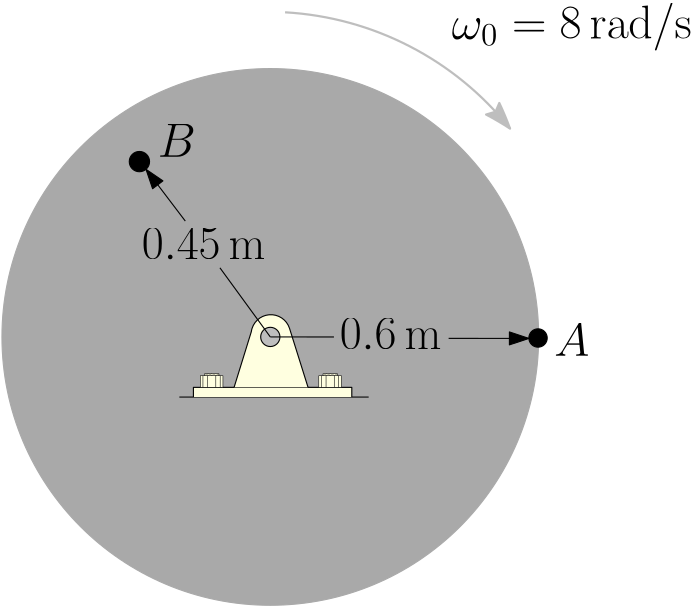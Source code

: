 <?xml version="1.0"?>
<!DOCTYPE ipe SYSTEM "ipe.dtd">
<ipe version="70216" creator="Ipe 7.2.17">
<info created="D:20200624222855" modified="D:20200624223822"/>
<bitmap id="1" width="1920" height="1080" BitsPerComponent="8" ColorSpace="DeviceRGB" Filter="FlateDecode" length="122237" encoding="base64">
eNrsnQVgU+cahpFSQQaX4cNtMJjiwyq0hSKlpZSWujsUWlyG25Dhw2pIkcKAMWxjYwy34sVK
sWFjw6Ge+yenOTker8D73me56cnJseSckKdfv79RI1YaKtKgQYOeDu4AAAAAAAAAAAAAAAAA
gFpatGjRUpHPPvuMviURlM+Ufy6FIAiCIAiCIAiCIAiCIAiCIJLp6eD+6aef0gqaFtEkHPlM
+ef69evDPyMIgiAIgiAIgiAIgiAIgiBq09PBvXnz5pSCZlpovn+mip/hnxEEQRAEQRAEQRAE
QRAEQRBN0tPBvWnTps2aNeNUQX/22WfMsmfKPJPUq1cP/hlBEARBEARBEARBEARBEARRG9o/
01XQtIJmymfKP9dTBP4ZQRAEQRAEQRAEQRAEQRAEUZueDu5NmjSh/TPdiINE0D/XrVsX/hlB
EARBEARBEARBEARBEARRG7r+maOgyS38M4IgCIIgCIIgCIIgCIIgCKJzmP03KP9MW2iq4TOz
+TP6PyMIgiAIgiAIgiAIgiAIgiAahuq/0bRpU458btGiBaWdOYMPwj8jCIIgCIIgCIIgCIIg
CIIgmqSng3vjxo05JdBUGjBSTxn030AQBEEQBEEQBEEQBEEQBEE0CeWfqRJougU0dUuZZ6oF
NC2f4Z8RBEEQBEEQBEEQBEEQBEEQTcL3z3QE/fMnn3wC/4wgCIIgCIIgCIIgCIIgCIKoTU8H
90aNGmnin+sqA/+MIAiCIAiCIAiCIAiCIAjCiUyzFIdNvX379ldffSUxA3n02bNn+q+I8s/M
EmjKQpNbevBB2j+j/zOCIAiCIAiCIAiCIAiCIIhgNHHLxcQ/JyQkPHv2TExBU/KZzKP/igT9
MxX4ZwRBEARBEARBEARBEARBEA1TgvxzKXEFbUD5XErSPzdgpH79+lTzDd36P5ubWzRo2Lx9
R8u+/b3cPMIBAHriPDCgc1f7Zs1bV/qoCk5AAIrzCVi2rEmlj6rWrNWgUZPWzVu0AQDoQ9Nm
X9b5pHGVKtVNTc3x8QdAcf74QxAEQRD45xLhnwUVtGHlM+WfGzZs2LhxY7r/MyWfyY+G8s+W
1n1Hjp0HADASLoOCypeviBMQgGJ4AjZr/nUP+8EAAGPwVRtLCQuNjz8AivDjD0EQBEHgn0uQ
f+YoaIPL51Ls+mdm8TPTP9evX58ef1Ar/1y9em2/wFj88wwAYxMVPaVJs89wAgJQfE7AihWr
dPzWAYYQAKPSzWpAteqf4OMPgOLz8YcgCIIgSEn0z7SC9vX1Nbh8LiXUf4PuwlGfER38c736
TfCvMgAKk3YduuMEBKA4nID/+18NiEEACo36DVvg4w+A4vDxhyAIgiBGlbqaBP5Zn2zfvp1s
GLk1+JJ7OrhT8plKU0WoRhz6+Ody5UxDI8bj32MAFDI1atTBCQhA0Z6AZcuadOnmCCUIQGFS
sVIVfPwBULQff/qncuWqbdp1dRrg6+YRFhI+jlo4uU+w7uHYtHlruBcEQRCkpKjykuifqbYb
t2/fFhyO0Hj+uZ4yOvjnng6u+JcYAIVPQPBInIAAFO0J2LJVB8hAAAqZTp174+MPgKL9+NMn
rT9v6xMwXO2Khgyf1quPW+XKVWE2EARBEPhnY8hnqu0GfzjCwvHPVDT3z+YW5fHPMACKipat
vsFBAKCoaP7pFzCBABQJdT5pjEsQAEVF02atdPs22qx5a7rUWXOseziamVvAbyAIgiDwzwaX
z1QMrqAp/0z3f6b9MwlfPmvon5t/+jn+DQZAUeE80B8HAYCiwtrWGRoQgCKhfUc7XIIAKCqs
evTT4atorz5uOq9xyPBpNWrWgeJAEARB4J8NLp+NoaAlxh/U2T/b2PbHv8EAKCoih07GQQCg
qOjnHAgNCECRYGPnhksQAEWFt/8wrb6EmplbaNJwQy2tv2gHy4EgCILAPxtcPhtcQRvDP/sG
xODfYAAUFd/Pj/tu6hIcBwCKhL6OAdCAABQVMaPm4CoEQFFhamqmuXzWoecGFDSCIAhSgvyz
JikOm/r8+XMx+cxU0Mb2z3Xr1tXBP+NfXwAUIUeOnV364wYcBwCKBAhAAIqQ8CGTcBUCoKio
W6+xht9A3TzCDLvqevWbwHUgCIIgSHEO0z8zxx+EfwYA/hkAAP8MQEnyz1HwzwAUGRpKYGtb
R4OvesjwaZUrV8VXewRBEAQpzv65YcOGzBJojn+mFDQtn+vUqQP/DMB765/HzNXlIQCAQfyz
nU4PAQDgnwEoIf6ZzGOktTsN8MVXewRBEASBf1ZrvUaN+Z5CrrmEYM2Af+MBYFD/PEJ5WsWM
nBUZPT4oLCYobLiCGPLj8FEzObMBAAzon23s3Kk79r08+rv4ug4OHOQhh9xxcvGzc/DgzAYA
gH8GoCT6Z4N33kAXDgRBEAQpKf65QYMGlIIW88/M5htG8c86GC1IMAAM558pqxwzek5Y1Gjf
wNCQiGGhUcNDIoeRO4GhQwJCIn0CQkOjRpMZoKABMLh/LrDKPQcPGOTn7R/CPwHJROdB/mQG
KGgA4J8BKLn+Wavi52Urkh89+ufY8VTNn+LmEYZv9wiCIAhS/P1z48aNi8Y/j5333bCpca4B
v1j3OdjR8kKLL642bpHWtGVaEwVNW5IfyUTyEJmBzEZmxj/wADCUf6Z88vCRM4PC5b7LPzgi
IGRIaNSoyGETCf5BUb6BEd7+ocHhQ8kMZDYoaAAM6J8pn2zXy2OwdzB1Arp7BQ5w8+/n7Evw
8An2DQz39g8hJ+Bgn2AyGxQ0APDPAJRQ/+zQx03zpe3ZdyhTEa22AV2gEQRBEKRE+GeqBJry
z5RwZqZOnTq1a9c2uH+eEzL6UbVaslKlNITMTJ6ikYi7946Ve2dZM+y88ezd88s7JZZw9q7E
043E0QfsjX5wxHii8p4xli8/aHeParcZz9IOGGLVBy4/471M8uOp9T5y3zmKSG/k0pS/du/a
9YMe2x+f9BNB8+kG8c+USR4xek5gyNDg8KG+gWFR0RNovTx81Ey/oAifgHBv/1BCYNiQwNDo
EaM0rIKWvxy8dwI9UX6Hf0i3pz1/9+zGdt5LwJ+TPYOGL7HiHaJaqHxFgucde7OpZwmuQvEQ
vRzOyUu/FeWXGt7T5RPfcVfKPf3Z2ym1kbpfBHjHlnEKKzayYAbxU4l+1Yx3lRBi569nr50+
e+nY8dSDh07u/+3IL3v2/cicYe7aHxat+Y66P3HRqHHzpRf4047fFixK0ny6QfxzgXzuOXiw
ZyA5AT19gx2dfehH7R08vPxCfALCvP1DvPyCyQk42CvITsNGHEvOPc3M2MWeuOjUf5lPzy1S
3N91k3ynp2b47UZm5o1fhBbyS0YmbyHSMFehO/L1qiK8bToSf+opf4HyiQUR3HiyPbzpjANY
qJD1Pj0Vz96MTAMc8yKl/4DAuIRN5FbD6Qbzz8cfkoP37Oqv7Omp9zJfpO0oRk5v29UXmcVs
k8D7BPmMI590mk/Xxz8PGT7N2P65bbtu+IKPIAiCIMXTP1PymfLPzC7QTP9cp04d4/nnU1+0
k5UqlVPWJK9MmbzSSsqUlVO6DIsyZchsZGbyFL3F5tm70s5KoXoYhuTA5XtaCRY9/POzQlmR
/Ag8f/bMMBarePhnviITVKBG2Tb9/fPz5+QLZmbypl+YE8mPZCJ5yEj+OXa0XCOHRo0KiRzm
Gxg+NGYq5ZZj5b04xvgrOm9Q8plA7geHR5OZ6Sfq4Z8FpaVKSrOPvPxNxfmR+Vz5otT8Lomt
Ugte3IK3ikJlM57OnbPAWgu8EyghzPTDqq1i/DZE1D+LX4J41wF1G2kc/6zZr3KK0D//vlU1
ZVHy79t2/JqwXBf/TL5lyzXU8xcc1XzsxDkyPfV8mlH9s7OrHzkBPX1DevX1LJjYc7CTi6+H
T5DiBAyh8PILISeg8yA/g/hnBsXLP3O97pJzNxi6VR/k2yYgtOXy+an0KoT8szrIUf3v1BLj
+mfD2P5iwOKlCeR1uXLlOlM1k/tkCplOHjWqf+ap3WLnnwEwKuQzjpwG5POO87H4TPHvUq1+
Ayvtn7UdeVA3/+zk4ocv+AiCIAhSbP0zXf9cBP55zNx7tetRbllWqlR+qdKsamfFRArqIcpR
36lTX5MW0FLy8OjZI2pUlTqdVdL9M1nRvbNycWTguu4i9c+cqlq9D2Zh+mdKNTMVNH+KMfpv
xIya5RsYFhg2JDJ6gkIsf09uo6InBocPVVgvuXZmEEZmJk/R8LWQ8M8CZxljCufIM9+ochPL
e9OqU6Dib0tBrcraNsU23xN4L8k38tlzEf/MMMz6+2f1Gwn/rGD1ro2bty/Uqf752PFUjoKm
5PNznpQ2bP8NOwcPcpYFhEb1K6h8lovlfk7eyhMwhD77qJOR3NLDEb5//tmIQrVgX7j1z/I1
3vxN/XOLrX9Wu/ElpP75StoNpoKm5TOZbtz65+fpaffJeZ6+Df4ZfMD1z1QJBK2gafmsVe9l
tf65c1f7QvDPBHzBRxAEQZDi6Z+Z/TfoFtB8/0zJ51q1ahnWP4+LnfGwem25WC5dRiWfS5eW
zZwpa9VK9aNSQZPZyB3yFPJE3eUh48/YBR2IoOAS/MN51vJV059fPsqUS8y/+lfXKEBQmTL/
VJ+9YYwuBCpxx5kidnDk+85VWJS/PavcYMVD9OFib5ii6JR/HJhmSXTHVRt57yzrZWK8NDpK
aZUlY/lPZrsGeiLXmwkVnbI2Y/u1B/89PrlFdbgOpp7/OY7hn1f/sillz7rkn+MSNs1hLGf8
lKVjJizQSkHrJp918M+R0ePlXWdDhsSO/n7EmO8p/xwcPiI4PNovKMwvKJxW0HIV5h8SEBIZ
MXScAfwzrwUH8+UQ98/yun2hN7aU0pQQpGJXCcZFgNpm3vIpgcx8zwj4Z8Wm6u2fNdhII/ln
xn3qzGJe5XayD6/q5BU52VXT2QdT6IpKLfOI4iIjcikQ8s9jk1Yl7161RBf/zFHQuslnHfxz
fxdfcgK6ewXZ2Mmrmm3s3MhEF7cAxglYoKC9/EK8/YLJCejk4qu/f2bcp/yzqgeFqhiYcrby
RVFhC1XVdNGK3ILuEJnMkmZqdfJbntwWN+GcLhmqJxZUL6tWpMbHcvwz+VEDSyzkn1l7ymgY
Il84q38ItamCG89bmuqJrHmYe0f7Z8axVVe/XdIUtIf3EN3ks27+eZtcODO7cHD8s/xRZR4e
UxVOK+8r57l3XHEZuU/PLC6xC+quFQss2AbWQhT8mvZc+SNrdfLp3O0BwHAKWmf5DP+MIAiC
IIi0f65fvz6n/3Oh+ucRMwv8M6PUWc6TJ7IXL2RDhshMTJjTqdnk/nnETB39M7OKT7iAULJp
A+sp3EapbO+qWstd5Wao90VC/nl72gOBNVJLU7mvG4p5zt5VLl+qKFHlvjgOkNpytsouWAir
BwJr1ayHWMdEcMfZm/3gHWux0i/NPC20p+pIsvtCM14pA/vnvYe2b9pMPTRrWcryletmUsNr
zljx3ZRF2lZB6yafdfDPQWExoVExoZGjmBOHDJsUGjU6LGpMYGi0b2C4sguHvBw6IGQIeYoh
/DPn+LPeiqwjz3wziGtbiWJ18YfET3b2+4fMw/ljgYIfJfwzfanR1z9rspGF4585Z27Bi1Lw
qyjmlecdo7eJwBWJc+UUuKJulzLPEv553tKk3Qkr43Tzz7SCfvPmjW7yWQf/7Do4MDRq+ABX
P+bEPo7eAwb5Ow/0c/MM9AkI9/ILURDsLf8FUBR5isH9M8Mty38s8JmUDmVZVuVs8uWznkJJ
XW6LaaUN5q1OqKxaaJt7CDXiYCy5wOsqlbLiRykFzfHPZGPEBbuG/pl5KJacO/WLUP2z8Mbz
eoMwD5fyUMjnZ4vu96/+mamgs7KyXrx4qZt81tU/cwQvwz/vSH/GcMKKPszUbGxXzHTI91NV
M7PKqpnymVbTCrmtlX/ekX5Pqcrlrvt+KtwpMKCCJifga8UnoA7yWa1/dnLxk3jushXJqeeu
pF1Np3n46Al1aWZOJHBahfCpUbMOvuMjCIIgSAnyz/Xq1aurSCH559Js/3z1qoxKaqqsfXu6
Clpb/8wbrotrckT0i6j5FCvL5IplMbmk1heJDWHG3wBpfyU5A9OkSThAjgRWPYsvh1X7Jf7H
+9QMvOeKuEE9WjfL1/Xg7jN23abQ7hvaP+9foXpu4qKVG+d/P2/k1JXTZi0fr6VApv69Te7o
YhS19s/DQiKHR0SPjx09J3bUHHI7Ysz39KPRsVMDQ6MCQgiRBL/AcHKfPMUg/llCLLNOXsnX
SC/JLHGy8/wze2blfVH/zPiljEbjD7Jn4C5K7UbqMwipQET8M/9vJQ5whDPrWdwdp3dEtVix
KypvmVr456S4dTr7Z8KDB4/J2UcOwtoNP+twSLXVZYM8yIk1zNHZx1bxoy370d79vJgnoKdP
ELnv5hGgmX8Wioh/ZhbQqh5iCmd2q2TOKHi0CGVbWaZMpn0sd3W6tLlQzckTzmp6hrD9M3WU
WHZX6Lnq/TP/WeL9N8SWxj1ciu1kef73tv8GjYf3EEo+k1tyX4cl6OifWS5X5Z95glflhJkP
kfu8QQwpd82vT5YvgTWz1vXPwtsPgP6QTz3y2UdOwL8fPNJtCdL+2c0jXOK5aVfTMzXOjNkr
9RkGEUEQBEGQYuKfqdv3wz8LlvZxw3W8En/Iz2wowZRj3E4CXPHCtMpq/bPQDExNpHI+goti
eS1BgSPuAAX8s2oJKv/M7wSrmpN99Pg7znsu+2ViHWH+qyDS9EPoZVIeHIEDpTzIhu+/oXru
6gU/KvzzjNXTZ634bqpG/TeKpP45MHR4YOgQ38AwnwAFgeH+wVHB4bFDhk2ixiKMGDYxODwm
KGx4xJCxEUPHBYcPI08xjH/mOEzGmcj+PQvnHaVt/TPv9NSwLzTXPzNWQT/K8c/vhN69+tY/
a7KRwrumtu2P1v03hJ7LO8UYf4MgbLbpxYpdUTXpKW2c+mdF2403b95kZWU9K5T650EegeQE
9PIL9vQN9iL4hZA7bp5BfRy9qXEG+w3wdfMMdPcMcnbxcxzgExweTZ5ihP4bQoKU52OV8pPZ
TYJlttnumhvFWvRoN81cJsM/s2y2dBG1gH8WFuza9N8oOBrsJ/L8s8DGSzS+Vm6n6EvwntY/
K9puvHjxkpyAnOEIje2fGaXOtH/muWKmalY5YXa/DsVyxPtjcCSzTv5Z1b4jE/4ZGLD+mWq7
8fr1a/5whIVU/3w+TaP6Z3W12ah/RhAEQZAS4Z/pFLZ/LqT+G5qMeyVhq8Qe4qk2hlxSqGOl
t9Gk/pk7g8IjMZpXCPo6hp5V16mAW3jJdLka+2fORgr5Z+Edl3C8ig1jbonOI5Rx/+qfc6AK
2z9rWv9cJP2fg8JiAkKG+Ch6zPoGhilEdKh/cKRvYPjQmCn0bFRRdFjk6LCo2KDQGAP5Z/ol
kPzDBJb5lOj/LPVnC2J9byRaKwu8FQve54wpEv03xhrKP2uykYXV/1lr/yy4jyz/LLgLuvrn
TQmb9ej/zOj5zB+O0Hj9NwJCorz9+CdgWB9HL3o2Gzv5uIQDXP3DomJc3YuFfxasYWb7Z0EP
LO6febW+Pbg9kJULZNc/6+efRe2uFv2fhduYqPZFZOM188/smd9X/8wccFDe/5k9HGFh+GdV
xwyWf2a5Ylaps3I2xkIUDTqYvTsE/TO7L7SW/lnRX5rRhhr+GRhUPpPPPv5whOj/jCAIgiCI
kfwzdYfWzpR5plLyxx+UcMsiPaI1E1nc6aolsLWYDv5ZzEQJbCS/sFlgL4R9rGA7aDH/rFH/
DZEdFx7xkG/UDeafJfpvcI4tX3nx3kKnrjP989pjJ0T9c+Kilcnfz6D6b6yYMFE7+Sw2xRj+
OWLouICQSGp4QUWT51CfgBCfgLDA0KFBEbFkBmpcwhFj5saOnhMQPCQkYlhk9HhD+eeC98NR
7nuVXxX/TLKJuhpdKdFOXPBk5/1RALO1+900xtYWin/WYCML3z+rDgvv4CvPfdEtZP+WSuiK
qpt/XrB278bklIKhP7X0z/wBB3VT0NpqNycXX3ICkrNPPrygfwHkfmDokIGDAyjzrJDP7rb2
g929AskJ2N8o4w8O5jfT4DlklbwVbGIs2hVZ40EGxRbLLSeW8M9qmnjwxx+U+FEr/8wRwswN
Ftt4aZuteIpkhfZ745+Z8pkSzszhCLVS0Pr4Z2XBc7om/TdoF01ulVPYvlqz/huMNtEc3c3Q
0WK11vDPwNDymT8cIfwzgiAIgiDG8M/ULUnTpk2Z/tl49c8jx8y9V7teXukyVGGzSkFTMIqi
qYfIbGTmO3XqkyfqMf4gs6fxA0GBo6jdZWvSe7Q+ZXUDEGqOSv3lO9/oKqarNKxmDaKZDoc1
Wh97WD3F+IMMmcMeA1FNBbhIOaKYfxYaf5AnrER2nL3ZrFHGGIKLmm4Y/yww/iCzRJw1gqQ6
//zr2YfPHl4+Sumv31JvnGWPP7h13Vpqzvkrty1fGjeSHn9w6uJR6raZ+sc/RzVTCpo8ZDz/
HDNqlrL5RsEgg+SOT2BYcER0YGhBn+fY0fLi58joCYFh8k4d5CkG8890bxm2hOQeef75xRkK
UJ2J5b+j6MEuWYX63Dp83jazR8wsJP+sfiMLa/xBob7xnLECRQcbpa+ioiO3qq6oOvjnNVv/
3LZj11J6Bm38M/muLTjgIKWgU8+nGc8/2zl4KH7pQw/xqToB3TwDmcXP/ZzJI1FkNvIUI4w/
qJyZKTyplhECYwgWdE5WqdpfMoTHH1Q51fhTN0XKrXl2mmViC0buY3pX5jxU7wuBkRA188+s
xsuCSlm9MVbuO9ufM7dEbOPZ4zYyOnhwB1hkjUv4HvrnxUsT+AMO0gqaPFpY/plubSE+/iBz
fvLo8xdMyczw1XKZLNi0mTGIobJZB7MHNfO+gH9m6mvm2IUA6A75jOMPOEgraK1+Ayvtn8mj
heCfnVz88AUfQRAEQYq/f6ZC9X+mOm9QMaJ/Hjvv1BftZKVK5ZQ1odxyAWXKyildhkWZMmQ2
MjN5iq5qhdtDWOyv8qW6uYo1c1ZNf3CEKZdU/S4eHBFvQyFRIK3a4Htnxbslq9pfKCJQUypR
2q1URpr6Z05LaobW45ol7o6zN5usi7lH9DKfpZ01WP0z90CxRKXq2JLNU9t/g7Dtyu2HT27f
uX/j5o3f1nL7b6xYt39Typ51yT/HxW2YrnrWogka9H+OT/qJoPl0g/jn2NHy3+OERo0KDo+m
SqB9A8N9gyKjhk0eMnxSdOz0Ecpf9AyNmUoeCokcRmamn6jWP/MarQtJacWJw5fS7CPP6ukt
NUChmhE53wn3D2ed7ByVzdlm8g5nt3bXyD/zeiDzJnK3h78oqY0srPpn5lWOXat8hHkqibwN
BBYrckXV0D+fPnuJfGU+eOjk/t+O7Ehex5pBy/rnn3b+JvgtW2y6QfwzJZadB/mRE9DLT172
7BsYNtgnuI+jT5/+3r36ePWwd6fm7NXX09M3hJyAzq5+9BMNWv9MWWi6SzOjIbOqcTF7gUIN
jdkKl9UmWrlYtYqY6laRyV2pakRFxSax6p9/o1ckPLKhvVSFMyV1BXZQcE+VTTbYld7KMGyw
crGKZQpvPNs/Pz23i94SXi8Oeu/ey/4b/QcExsVv4tc5i003on8uEL8i/Zy5MyskM6tAWuGE
KYN9XLD+mVbQygWytoF+eua94yL9n1Xb8/AY6p+BgeqfySed5tP1Gfhv6PBpxvbPbdt1wxd8
BEEQBCkR/plqwVGY/nlOyOhH1Wqxyp4lITOTpxT3f86p67OxPe25/rWLAOjpnym9PGLUnMDQ
6MCwIT4BYX5BEQEhQzjzREVP8A0MCw4fGhgydMToOfQTAQD6+2c7+8GDvYLICejlF+IXFO7u
zbVtjs4+nr7B5AQc7Blo13OwRv75Q0G0E3XJQrT0Ghh1/MFigNxF30/FlRO8H6j1zw593Izt
nytXroov+AiCIAhSbP1zgwYNitA/yxsUDJsa5xrwi3Wfgx0tL7T44mrjFmlNW6Y1UdC0JfmR
TCQPkRnIbGTmYv8PMHl1n7RePnLPMOWLAOjZf4MyycNHzgwKHxYcPlTeCiAwLCRiZFT0xKjo
CaGRIwNChvgHR4REDCMzkNmKuXxm1UWr/RuH9wOBEUX5lxf6LyME/2yhWEP/kcKLFy+fPv3v
7wePMq6dSXov/LNKQffyGOwTrDgBQ7z8gl0G+Ts6+Tg6+wwY5OfuFUidgIO9g8lskM/wz+D9
8c/s/h4AvPf+WasWHMtWJD989ITTGEQaN49wfLtHEARBkGLunzlDEBaqf9bBZRVD/SXWrAOA
4u2faZ8cM3pOaNRon4DQwNCo0MjhIZHDFN02hodEDPMNDA2LGh2DymcADO2fVT6552DnQf7e
/iH8E5BMHDDIrwcqn+GfQcn3z6rmG5nsRh8AfAD+mcTNI7xoNwBBEARBkGLln0mY/rm2IrVq
1apZs6Yx6p9Hjpk7asz3FHK3LARrBvwbDwDD+WemVR4+amZk9LigsJigsOEKYiKjx8eMnMWZ
DQBgKP/MtMp2Dh5OLr6ugwMHecghd/q7+Nr38uDMBgB4P/pvAPCh+ecaNesYae0YeRBBEARB
ir9/bqgI7Z+pW8o/05XPxvXPAIAi9c/q/7IA5hkAo/nnAux0eggAAP8MQAnxzyTWto4GX/XQ
4dPQ+RlBEARBirl/poqfOf6ZpA4jtWvXNmr/ZwBAsfDPAIAi9M8AAPhnAN53/1zKCF040HkD
QRAEQUpE/TPdf4M5CiFd/KyVf65QoRL+9QVA0frnJcvW4zgAUPgMGzELAhCAIiQobBwuRAAU
FS1afqXhN1AzcwvfgBhDrbf1F+3wpR5BEARBSqh/JqH9s1bjDzZq3AL/+gKgCNmx6/fZ89fg
OABQ+IRGToQABKAI8fAehgsRAEVFN0sHzb+EGkpBQz4jCIIgSAn1z7SF1s0/d/zWBv/6AgAA
8AHi7RcLAQhAEeI0MBQXIgCKCpdBQdp+FXXo46ZPz+caNevg6zyCIAiClDj/THeB1sc/93Py
xr++AAAAfIhfvd0iIAABKELsHLxwIQKgqBgyfJoO30br1W8SEqF15xxrW0czcwt8l0cQBEGQ
EuSf69Wrx1TQfP+sef/n/1WtNnzkLPzrCwAAwIfG0OEzbHt6QAACULQEhqIFNABFxmetvtHt
O2nrL9pp0o5j6PBpDn3cKleuim/xCIIgCPJ++GcSSjjT5pmSzzVr1pTwz/5BI/DvLgAAAB8g
fRz9of4AKPoS6J6e0TEzcEUCoEiIjp1RuYrucrhy5aqtv2jn5OLn5hFOF0WT+wRrW8d69Zvg
yzuCIAiCvDf+mbbQtHamI+2fbez64x9dAAAAPkDcPYfC+wFQTOjbPwAXJQCKCh//4fiKjSAI
giCIzv6Zks+C/tnU1Kxn70H45xYAAIAPjZhRc1wHR8H4AVCs6OcUODQWVdAAFA0e3lFVqnyM
L9oIgiAIgjD9M18+a+Wf69VvEh41Ef/QAgAA8KERPmRSr97ecH0AFMdGHL08/QJH4TIFQFE1
4vjy6074ro0gCIIgCO2fxcYflPDPlSpVbtW6jb3DwMCQ0fj3FQAAgA/oO/WIWQGh4wZ5RPXu
5wfFB0Axp2dvbxe3CN+g0VHDpuHyBUBh/5Y2amLvfoM//6LdRx/9D9+7EQRBEOQD989169Zl
KmjKPzdp0kTCP+PrDAAAAAAAAAAAAAAAAAA1ZSEO7p988kndunU5/lm6/hnHDQAAAAAAAAAA
AAAAAIBa/8ypf9ak/zOOGwAAAAAAAAAAAAAAAABt/TNtoeGfAQAAAAAAAAAAAAAAABjKP1OB
fwYAAAAAAAAAAAAAAABgEP/MUdDwz8CwdLce0Llrnw6d7Nt3tG3XwaZte2sAAAAAAAAAAAAA
Pu062LTvaNuhk33nrn26Ww+AVAHgPfDP1PiD8M/A4FjbDvq2S28IZwAAAAAAAAAAAOiso7/t
0tva1hWaBQD4ZwBorGxdyacDPiUBAAAAAAAAAABgEL7t2gcWGgD4ZwAo+dyug61RP3Ta4JMX
AAAAAAAAAAD44Gqhba2goAGAfwYfuHy2cW3XoQc+EwEAAAAAAAAAAGAEBd3DygYKGrw/2Ni5
MwZQ69/dqo9lj74unsFL4jY8f/Eq/dadY8fPrFi1PnLoBHo2254e8M/gg8XSxqVte3R7BgAA
AAAAAAAAgPGw0VNB2/b0sHfwsuvlaSe/VdxRYk/hIL9VTvSSz+ygeNTBq8SpP+Uue5It1xay
y3qt1M7d3tbNztbNXhuo+W3t3D8c+Uxura36dPzmq69bNW33VcvO7b/p0rWbpcOA5J92yZR5
+/bd2dRLY8fPLokKWsI/09qZSs2aNWsoAv8MRE4Zt/YdbfE5CAAAAAAAAAAAAKPSvqOtjR30
FCjhKN7DDg6DQt17j/PpPMr1qzCH5kMdW0/17zI3sm+Mv1Nfp8GnUy/l5eW/e5dJi+gjR0/7
B8aWLAUN/wwM9fuaDt/2xCcgAAAAAAAAAAAACoGO3/bSQUFTyi46dlJiUsryNRsS16asjN+6
cGnK/PlJixfHxScmJSb8mBC3JDFpZUJiXMKqdXGrN8fHpyQmpiQkbo6LT0pM2jI8dkKJqz71
9hs+efqiSVMXTp62iMmUaYsnK1HcZz1K5p8+c6l/0AidzerQ7jbrvm2d3PGz5E6tkju2kt/p
0Gpj+5Zy2n2W3LZ1cjs2bQtY1+7ziC49qApqHdvD9nC1tBlIY2M7yJo9hcxgbTuITOdM1G11
E76bS9DhiX36uA/zc5od6bAwymrlcNv4GLutU/r9PGvgnrm+vy8dOj7Ma8K0uTm5JDk5OYr/
cnNlMtnTp/8Nj51Sgt6Hmvhn6g78M5Cgq2V/fPYBAAAAAAAAAABAc1wH+enz9K6W/bXVF3YO
8oYS6zZvlclkeYpq0kfPZCfPPD508GL6zXSZ7CWZIJPdlcn+k8neyriRq7+NmzaSJdg7eJYI
XUP5yYmT5ydt2JZ24+7la7fTrt+9cv0OdXvlmgLGHdWj1+5cvnp7z/6/Zn2/nGrfod1xtnUj
t5s7tHzVsvTq2qV31Cn9U21Cqa21Sm+tSW5Lbatddnvtcik1ym6pXialepktCjYr7i+vVuaf
Bibrv2lFL0d7+TyoS/f+TCi93NXSqZulU5dujuS2m5WzlY3cSHPmJM8tBP9c0Hajl1uYv9fY
kL5TQ6yXDrVeOcw6aYx9ylTn7bPdfvne59eFEXuWjIgMDT1x9gJ542VnZ+fm5ubn52dlZZMf
X795GzNiaomrf6YVNG2hC80/b/1pz+Ejp4pk98dN+D46ZnKhrY68Mfbu+/Pc+csU5P7ESfOY
M4SEjSEYae2OzoFkjeTWGJ032nVA22cAAAAAAAAAAKAkud/ZcxasXBlHWLhoWXBIdOFvQ0rK
Nm/fMJ2f3q5DDxs77fykbS+5j12VsD4nOzf12pVViVvHjf9h8KDwQJ+I7ZuT/3t0PisrPSv7
WnZ2Wlb2nezMF1mv3mW9zszOzMnKfvvi9d3s7Oz4hCS5F+3lUUL8s/x2/HfzLqXdPnws9cjx
c0dPnD924vzJ0xd37P4jYeOOtVt2JW3eRW7jk3ds23Xg5JlLZAaKw0fPXk//e9rMpfJFabm/
lDdO7vjZkpplKlepVqVSlYqVqlSoWFlOBcJHhPIVPrIoX8nCoqKFRQVzgnl5M/Py5c0syP35
Vcsmt9HdP1NWuaulk0I4O1v1GLjgh5U/LFzVx9GbPNTNypncunuEr47bMG/+im6K2SgoU21s
/0zJZxf3CPfAqCEhPiMDeo3z6TzVp+284HarhnXfNKHv9qmDfpk9eN88v8OrRi+dFnv81Ln8
/Pzs7JzcvILk5OTIf3Xy+B9Pn2jDvmFCwsZQ0tKwflIT/2zU/hv79v8pl/av3xTJabhg4eol
yxJHjJ5h7BVRL59MKPRrSm5fvXptpF9eODoH3rx5m6yO3BpcQXfu2vfD/cj++Y5M9ur0POrH
vRky2cvTS/DPmCJgXupL1QthLMIXbNsYN8up8PcuYtnGTdsI8yNY050mr924aVm4IdcVO5+3
FmA05Ed7zWQvHAqg5rKzIFbsUflFQMeLEt5+oORcG51nrVF8COIdCwAABqRLt14rV8YdOPA7
Ydeu3Skp26j7W7Zs6+foXpgCnKyUbIk+C+ncta92XlQxoN6qpHXZsnfx6xOcnAZZd7X79quO
oZ4+l08czM+8nZt7OzcnLffl6eznF/Kyn+bnvM599zo/Nyc76/nfD87JZK8Sk9bSyykp9c8T
vpt38Ur60RPnT5y6eOTEuW27DqTs/HXNhp+WrNm4aNWGZfGbFq3esHh18ur1P5HpW3/+7fDx
1BOnLx45nnrt5v3ps5bq0OeB9s9ra5WqXKnK55UqfVqhUrPyhIpNLSp+VrGSq5Wle48erSpX
aWxm0czcoqmZRRNT84amZs3LmVmYWcRXK5PcprX+/rmbpVN3a5e9+/44f+HKz7t+vXPn/py5
y7pZDUhI3Hzv3t9kSnr67eSN26nSaMo/6za0pbb1zz17e/115OS4GQv8fby8nK1cbVs7d60X
aNdwituny0M6LAhoO9Gr/Yxg+6SpQWvnjrlw4XJ+fn6O3D/n5uflk9u8vLzsbHkV9Llzl+0d
vAz4hjl//gqlK8mdwvHPVOUzxz9Xr17dgP6Zls/GK/qVZoBrSCEoaEosU6/dnLk/UvqX3JL7
N9PlTpg8Ovv75dQ8xvDPtHymYnAF3a5DD90+Jrpb9Vnww7LffvtjxcoEch/+uUSwU76TqXPf
K/+sqYcxmH9WfJXWVPPK5fPaSc4C21Cc/TO9nfI7m2gYW6v0CVxUR1i+McrpqiPAfzrntWOv
keftmesV0XpGOLAQgIV8bAtvL5jvN9FXkz7l2aezyGnOemMUR/+sOom4+yKwtawznffSqz0f
lb99Ez6ddd1x0d/ocQ+mplch0deIbL/gQyKHRfV2EjiMnA2Q3Dbmo6ydEnvdi9XliL0xWn1i
AgAA0Fg+b9kiF86Tp8y0tXeiJ44ZO4nS0YWmoGfPWUB5b3ozdCuB1s6LKvpILFm15vGbu98v
mG7TpVPXL7/o1rrlCF+3iwd3Xj+768SfcZfPbEw7ueHUb6sfXTqY+zQ97+3jnJcP71w5und3
/ON/Lyxf8aMO/Sj4FbAUaucxjH+eNP9SWsaxk/Ky57+OnV2ZlLI8YTNhXcovNzPuvnr95vbd
vzfv2Lc8YQuZuCJxy6EjZ06euXT4+Lnr6X/PmLVMUTeu3f7aK7zxxg4tk2qVrlixSssKlZqW
r9TEomKz8hXrWFQcaGn54+wZ25Lig5xdqpqXJxMbyeWzeYNyZk3LmZmamsdVK5PcVl//rGiy
MaBvf5+r12727udFDmZI2Khz5y/fuHHr8JGTbh5hZE5P76jUc5dsbF27WTp3VXbqKAT/PG3G
IplMNnXO4jGTp3m72Xs5tPLu2dTLun5s/ybLI9p9N6j50L5Np4RYLxoxMG7uhBs30+X+OSdH
Wf6cR34kt1Qv6GkzFpcI/1ynTh2mgqYtdC12DO6fi1w+F46C9vAeQonlpLVbBWdYtjyJWQ5t
cP+sqnxOvz1n7o+PHv1jWAVtaeOis3y+cOHS8ROnFvywjNyS+yVSQRe1f5bb4Iy98M96+We5
39BIiBWJf+astIT4Z3o5sfNVFsVrUtw2yQ1mrp21JQonwxAsigOotBMKzcJwNVK+jnXkuU9k
bmeheJgP0D8b+9gasIBfYlGqvWC92RSmVHDvVGLzffDPjCPDuXiSHzkbw7KmvCuAmvORMqis
KwbZX/1eX8Y7kGN05T9yrk7qr0LSF5MCmcx/+RRvFf6OMF5Nzpki/5E9v+S2sV5cxWFn/15P
Z/8s/W400rXx/filFQAAFDco6xsSKtBto5+jO1UFXQibYWvvRNZFlV5PnjJTn0VZ2rho65+X
rY57kfV427aEqTEhQX269/+mUUTfTomzh8XNHzp3sveuLTP+2L0ofn7kic1z32QcluXcff13
6qGUJYvnx1y58cfSH5eWvPrnSfMvXrlF+efDx1PXbPhpRVLKyqSUh4//efPm7cnUS//+9/zy
1ZvL4jetXLt19bptfx09e/LMpSPHz127eV8f/5zcvlVizdIVKlb+tHylxhYVG1lUaF6hUhWL
iuOjowMc+84ZO3rFgh/MzMuTiQ1MzeuZmjUoZ9bMlMR8dfUyG9u1opejo3+2cu5uPcDVLeS3
A3/Z2A3qZjXA2tYtce2WnJzcxUvjyGzdrV36OvqcTb3o6ORHZiYUjn/u5xx49erNd+/eLV4V
P3/p8kCPfn27fupp1djb+pNRTq03jug1069NjEPjEa7frBnjunP9svt/35fJZDk52Xns5OTk
5Ofnk0X1cwowYA3t+fNXjhw9bfD+G9L+uWbNmtQdqvmGofxzMZHPhaCgqT3d+tMetdXRxvDP
TPlM111TRdeGUtA6N9+YNn3uxYuX6R/JfTIF/rn4++f3r/+G5l+oi6T/hsRKi69/FlP6kuKd
vaex4RGiOoJ7TPgl4iIvKPchQRkoUGcI/2wgjH5sC8U/M/YiPCJWg7OV4RI18s/Fu/8GSzIz
vajQEXOODXcWvQJIno8Ka2pw1cmWzGQDmJKWdzTUXYXELyaKi7NEJbPgW4stmRnHWbAwW2Lb
uPPzVLnOlx34ZwAAeD+grO+iRcvpKWPGTlq1Kp75I5lBn57MGkKtKCQ0OiVl265du7t066VH
RXc/bftvrFm7XibLunbp0Ll9a1eP9hnl+M0sX8vkaQHbVo7eHD/h4ulNl85uTloQ/vvK2Oc3
duXLbj27+8eeVWOWfh/5+OnFNYr+zzrXP1MlzV26969Zq36jJvISX2tbNxs7Cnflj+4dOvX6
3/+qt/7iW/op+vhnRf/njKMnzh07cf7Po2dWr9++LH7Txp/2ymSynfsOLvhx7a79f27Ytlte
/JyUsnrd1oOHTx87eeGvo6nX0/+eruj/rGP9c/uWCTVKVahQuYVFxcYWFQjNylesaVHBw9p2
QlTEz1s2To0dUdHMopnCP9cvZ1ZfXv9sMP/c3XoAwdp24KnT5zy8It0Gh/+4cm1mZtbK1ety
c/PmzF022DMyNHzU4SMnu1u7FKZ/HjV2VlZW9vyZ30dERk8YFz0ssPcQ1zaxLp8P7dd8xuCO
u74b+GNU93n+HX+MtN4xy+9g0ozTW9dnvnpFFTzn5+dTt4o78lJosqjhsVOK//iDav0zFQP6
52Iln42qoD28h8j7gT/6R0P5bFj/TC+cls8qKa1Q0A8fPdH/JejYuaduHxArVyXs2PEL/eOG
5C0E+Gf458L2z9oIMfhnvWtcJZYvvWqmjOKJKV6NpcZrF1AxhSVYPkT/bPxjWxj+WWIvhE9J
5q9jSr5/lq+R/UcN1FHS7MVlrlTqfDSWcmRXaNP+WbPDyLzyqLmY0EeDf1jE10WWwHgP0Juq
0YcU9wrJfmW5Ww7/DAAAHzjRw0Zz9DLHP1OCevacBQZfdT9Hd9dBvoTRYyYRtmyRa2d6k8ga
ycTgkGhqHq10dMfOvbTwzw5yjxq/dkN+fua9G0eeX/z5wMLIrWMHXEga8+jw6ufpv716dCI3
J+P5Pyf/2DT10I+R/55ek//26NOLG/Ysi9q8ZmJe/r9JazfrU/9MDZjYqHErMzPzr9tYCdpp
WlBbWFToZjXAUPXPZ85dvnHz9oXL1+OSty+N27Rl5/68vLzte/64ceuOLD//zv2Hazb89GPi
ltXrtp2/eO1G+p0zqVeu3rynV/+Ndi0T5f75o2blKzS3qNDYvEJT8wpNzMs3qVR52Zw5Z44d
dezYqYaZRWPz8vVM5fK5QTnTpiZy/7xG7/4bXeX+2aWrpdN3k+f++++zS5evZmTczc3N/fPQ
8d17Dhw5cio3Ny/j9r1r19IfPnoydfoPimJply7dHAuh/3Py5h0ymWzyqFHRoaGjIjwnBNpP
9e861fubcS5fLg6y3T/N6+fvHLeN6fPzJNc/F0ScTJhweMHEFw8f5stkeWSj81X9N+iBCMVa
LnzI/rkYymfjKWiqt4ZY8TNfPhvQP4vJZ46CJvPo+UJ06GSnw+eOf0Dk+g1bjh0/6ecfQUH/
qP3S5NY342eFiaVCdYeQm+GCkEd50pgOX1ruzWA8zPPJzEfv7JT0z3NPvxJfjrXIbHtPv+Qo
ZZE1svZC8ZDg/AJrXMJbBaurhnx75PcZy2HMzOu/oVgab07mTjEPcsHC5bqY+eowFsJcuNIq
72TsEvfV1GhO9puEsTtsFVCgFJila8zv6QwVLFCbxxXFzPaecbPCmd+gedVo7JUqVQOnQzLd
Tlm8/wazFa106abInOIbo8HxUa/0xR9SZxhYB1yo/pl+rrh/FlB8/NeRpZUK3h6MF0LxENVG
gN9Ylf2QxN/jFyxKvQgqsD0FLXDpfWT2fWUeNNbaWUtmNdEV+zt9kUOtZgO4bVpFjoyoshPa
YLHp9AnLmIG5qZsED77w4dJpUWoUt+DbmNejQ6f+GyLHVmAvBDdA5GQXHOKNswrue0Cw/lmg
eYU6ryh1PmrSp4V9rvE3WHB3hOuf2eJXk6uQRhcTQWErsWvC9c+MIm3Ntk2ovppxzdSw/wbr
HFS2Lhdo5s+q9Jb+HYrk9UHk2sjaDFhoAAAwbNUxZXcnT5m5cmUc5YHJHXocQDID00gbxDyT
VVCtnplQbTfIxvAf0sqBd+hkp61/TkjakC97k3Fh34szG44tCUxd6J1zbnX+q8P5OddlObfy
ZQ+y3qSlHVxxYJH33ZQY2bnlD3+ZtHtRwB87F8lkbxOTNsn9qoPu9c+EevWbV6/+CfnRysa1
2adfN2jUsknTL+o3bFHlf9WbNPuiTXt5U+uv21hVrFS5czdHQ/jnBecv3bx56y75QvwuMyv5
pz2L4zZu2bk/Ozvn979O5Obmnr98ndz+vP/PxWuS127e9ebNO/lX5zv3L1+/M2O2Pv65VVL1
MuUrfNTUosA8NzQv37zSR2bm5ZfM/v73Xbs+LV+hnql5I3OLhqbmDcuZNjAxbWpSrpyp2epq
pZPbttLHP3ezGhASNjL91p0Dvx8+fuLMvv0HDx85GRe/0bane3jkGEsbl20/7f71t0MH/zz6
24G//jx0nMwZGBLb3XpAIdQ/X7iYlp+fn7hyZUSQz/ihPlOD7eYHd50+qNU4p1azB7fdNtJh
z8R++8Y67J808PD80CM/xp5euzD7zdtcRueNfGXkQjo///Ll6wZspJCYlEIw7Mhx0uMPGtw/
z5n7o0ybLFueZCgZu2RZoub4B8YaZL1Ja7caaUhBDZtOS6ydvJEKzOCr12T+whx8cNr0uU/E
o30XjgJNWiAbFWLz5ctXLJvK8J8KA8nWoUxRqZC6KldMaVJaV1ILpx8tMMDC/lmxIqX+5TyR
I35VllipYTVdI6/+mT0/e+Ha+GeZ6Maz/bPi4DN/LFjs3gyGRmZuRsHClY9SL8fLl/RLoFgg
a/eZj/JeL7Z/Fp9T8dK8fMV7IkclKb7zxq1VfQdnN3TVwj+z23sqv6GL+mfuWjjDUWnU/5nd
5FOkvyhlgNfEcbdNs41Rc3zUFchJ6FZ1JpZjVHj9n8W0Cbc5rbQb5JUmFrxwyilUk9U1cSJN
Xym7wtGebFPHH11RvX8mB5xb7C34ArHfk86z5rPm4XYGEP9jfL7qF9gAgRWx3nKcnRXtCSC2
HK7TVs4meCpxXn3+cJOC72etF6W+3ljIQHJ+56KbfyYvAeedw+rMsHYN5zqg0WWB/dKLv3zc
9wDzZCxwpPzuxBKdeZS7KXE+atIhP2IZ96znvGmFjxhjr5UuWjPBy9txdRcTkYkF7yuGbhUc
XlZ5SPkttdVum9Cv+RjvW038M/e9IdoyhczJ+XgSUsTS72G110bUPwMAgJH8MzXCYEhoNFX8
nJKyjdwhGMk/U2XVa9clU+MbevuG8Yc47NKtl+sgP3pEwuhhozVfuFZDEFJ1y3GJ62SyFxnn
dr8+nXBqieflhQPzL63Mzz2Vn5+en3UrJ/tufu69f6/+fGiJ9+UV7pn7Rt3fHHEkLizj3Lb8
/LyExPX61T/LrVrtOg1r1KxL7lvbDvrq6+6tWnf6/MvOX37drcVn7b5uY9Wpc2/y0FffWJqb
W3zbtZ8+LTgo/zxx8vxzF2+kZ9yj6mb3/nFk4ar1KT//mpubt/f3I4+fPCW3WVlZu3899MPK
9bt+PUR1eMi48/fla3dmzlquu39u+1lC9dLly1dqoTDPjc3LNzKzaGJRsaZ5+TUL518+m9q9
eYuPTc3rm5rXLmdWr5xpw3KmzUzKlStntlq/+mdrWzdv3yH37z+YPmOhVQ9XN4+wFy9enb9w
xdHJ78TJVLJ3v/9xpK+jT0bG3YePnjj08bSycZ01Z8nt2/fcPcKtdVqjVv754cPH5PBev3Z9
ROywYWGDx/lZTvf5arxj08AOVSO/rbTApcFKz1a/jLTbM7bngZmD/1oaffvEAar/s/x1yVP1
31B05MgjDz14+NhQRvHI0dOULSR3DO6faQVNW2gj+eeJk+a9fv1GQ/lM5iTzG2Q3PX2iqdpm
TSBzkvlLtH+m1qu2oJqeR59CfR0+dxb8sEzCP5NHdfHPnAJdVlUzQwsLdWlgCFW5mOVaYkaF
M7/ZBVtuc1bE0qSKOXkqWGB7WLujbo3cGXjFyYItQTTxz6ytYj4qdl/D5hjchXMMP+dACXl7
4ZWqmZP7JhERkgJjSDG/+WrsnwUq3FhfzKUHruK3SNXEP/O8lnDjDq5kEyiNE98YNcdHQgBK
lMZJ9YsWf12YpXTi7ohycep8F1uDcKtteSOOcX018+0h0eiVv3ah10KoXppX4s56WVmFgmK/
ceAcecliSJ5/5pdYiwzaKPE2FhxPTdPBHxnvbe4rwmsbzjkI4odL60WpK14Vlm9cX80tIt0m
VDvK889C7xxq2/h7IV1jLPLSS718Ahug2gv5dHofVU5V8DdQnDe8xPmozQit/OMsfcS4VyTl
ZqjqeEWbY3Dq2KUvJiLCVrl2kaEDVUXdrJNazVWU/4swIf9csMEa+GfxP1RR039D5IlqXhF1
10b4ZwAAMDghodGcwQc5/TeoIQhpF21AunTrRStovn9uqxwYUWxsRAnatLPWxscq+j/HryPf
TO+e2/3q5Mqr8YFXlrq8OjDx5aWE9NOb7lw9+Pr1bZnscdb9gzdSRlxa5Xoz3u3CSrdLKSNf
3vmDfLOMT9xA11HrJp9btupgamr25dfd5JW61i7kToNGLcnEps2/atSkdZOmn3fs7EAV8Vat
WrPqx7W6W7vo6Z8nTJp//tLNazduUxYo7fqtxauTEzbueJeZeefeg18PHr11+352dnbS5l0L
V224cOU6Ndv1m3evXL87U6/658/iq5WxsKj4qZlFIzOLhmYWzSwq1DazcOrcZdG0Kctnz47x
8/2seo36ZhYtq9doWvGjT0zKNaL888dlktvI/bOt9jaY2uUfFq06cfKs4ggPIAf5v/+er1y9
ztt3KK3CHJ38ftqx98aNDKpZB5nz6rWbo8ZMU/xywcOo/jkzMys3N5dsw9nU1OihITF+VuO9
vh7j2nKkY4Pv+tZe5N1qY4z1nu8cCfunDTySOCXz3Vt5q43cHH79M3X/7bt3hjKK589foY4P
uVNy/TOzBJrcKVb9N/wDYw1b/Ex74MLfU0fnQLJqqsOGtH8m85A59Smq16H+2Rj+WdL0qhys
srOESA9n4R7C9NO5K5Lo/yywItacElKaKYeF7DF7OWz/zN9CAdWscf8N4e3kSF2pftfsDiHU
hvEWLti0hOmfNTloaucU3lSxyjQx96WpfxaSJ07q+m9I9RHVwD8Ldxnlf2fXQE2Ib4ya46PO
JLNtsIZOgzJd/EpaTom49EpVfzIvWbLIOzi8YleuupE8dKy1C+2jZv03eBvAXgurZcFGqbpH
wVdNk/pnsYHMpN9X7CVzZtBiOTxpLPVmEPiLBpHDpe2ipBvIUBWb/Id4vlrn/hsaHxDpd52w
h5R8+dT0vVc+l7ElApa+wO5yB+zTo/5ZoFOK+G+CJKWrsrmE+NP5VyGd6595v8MS/v0a67mM
tyJ/vfxtM1D9s2glM39T2b9V4b9w0q+I2tcL/hkAAIwhgXft2r1lyza6wXJIaDTVB4Ni1ar4
Awd+t7V3MtLaKcnMV9Bi0w1f/6zwz/HxG2Sy7KdpB96cXnU9KfDQdJuT8/r8tdAzblrQT8lL
Hj68ki/7N/fpydenFt9c6/3njG7H5vd9+Mfsd/+clMnyExLk/tm+l+7+udmnX5uYlGvTzobc
72bl3LJVh5q16jdu8vkndZvUrtOwVu0G1EPWtoOqVa/z0Uf/6249QM/+G+O/m0+NP3j1ekZm
VrZ82MG9f8xfsXbfwaNv3r7Nys5++/bdgUMnFvy4btsvB/Ly8rKysq/dyDhy/Ny19PszZi/V
p/9GfLXSFhYVmplZNDazkHd+Ll/RzMxi3qQpmxMSaleoOCYsYsms6YPtegT2d3Rs177Vxx83
NDUrV8505celKf+sc/2zp3fU7dv35ny/zKrHoEGDQ//77/nFS1cdnfx+/+Pw8+cvtm3f4+wS
eOfO/SdPng4YGEQO9Zr45LS0G/2d/Quh/vnlq9eKg5xFXohFSxeEDLYc69Mmsucn0V1qzrCp
v7Rfq/UendYHdt4yym7fdNfUn+PylMXPYv751es3hjKKlLZ9/fqNYWVmkYw/WAwVtDHkM1Xv
rWHJetLarVu37TbsTlG/s5D2z/r/OkOH/s9F6J+FS2dZHZXF/TOvpFnCPzO7EEv0mhbaHoYc
Vr9Gtn9mNFVmxUj+WXDzWFvCKmMucv/M3VQR5WIA/yykmIzsn9mtUCW6ZRrXP6vt2irWoEDY
NVHOirtAgfmlRK7k6yLU67i9Tv5ZeC/Yclg3/yxUPMmF17hY7P2ji3/mOkMxfSqwYaISVbth
+HT1z5KHSwf/LCzfqLUIGlphW1ho/ln6ssApkxZ9+aRLXpXNK4R7FzPflmp+dcXacvWnBkdo
q/lLBJEF0mMpslpwsHtEC1+FdO7/rKY5M+d9pdgMwYbb2l0hdej/rHrzcP+gQOCKJPjRpqF/
Vn9thH8GAADjteCYPWcBf4w/SgIzdbQxWLRoOWcMRAJVGq2DfNa2/zPljRMSkslX1qwnF/Ou
b7kU75cS883OsV12z3FbO3fY7m0Jjx9cy89/mZ9zK+/e9lspYfumdD232iP7RnJW5k3yrIT4
DbTH1llB16xVn+6/8XUbqy+/7vb5l12+aWvz1TfdyR1KgZLpZmbmnbr00b//xoRJCy5cTk+7
duvajdsnz1x6/OTfV6/fbN65f97ypKRNO3cf+Gvtlp/J/Y3b9758+fLxP/+eOnPp+s3b125k
pF2/q1f/57at4quXMbeo8KmpeUMFtUzN2zZt9uuOHb/+vDPQ2XmEn1/SkiWzxoz5onp1L1u7
RZOn2H/xhYmJ6ZrqJsltP9en/3N3a5fAkNgrV64f+P3wufOX9//657Fjpzdt3kkOeHDoyG5W
A37Z/dvhIycP/XX81KlzJ0+lkltXt1Ay3aqH0ccfvHv3b/nbLys7Py/vxMkjQR5Ww9xajxrQ
bEzPBt/3rLdiQPOUoA77xznsmeK0c5rn/esX8vPzc7KzmfI5j91/gyyw5I4/yNTOlHkmqVat
mv7+ubgpaCPJZ4pHj/4huyk9xl/MiKlkHjJnSfTPHTv3RP2zRvXPQhjYPwtuodh6DVT/LLQ6
nt82uH8W7r8hMafApgp5GzG/yu+/IfCFukj9s7o/i9amNE57/8zcLzXDeAmYFpGSaWFnJXJ4
JXZfsi5dzd4Vi/pnjQe/49pgEcvKPob8XxlI+mexl1jNSy/YlUXz5Riw/lnqCqDOP4u9/yXf
ewKVtIbxz6r+G0L+WQN1rFG/BfV/nqC6dLD/DoL5qzrR11r0fNSg6Jr1XE38s1A1u+r3d+xf
WzAWJVqor9FvwQRPYQ165qs2iZbknOmi26bml0oa+mdhxc3eVLVdd6w1eQ+j/hkAAIoKyjNv
2bJtaPRo10G+hOCQ6KS1G+iB/zhy2LBQJdaU/SYrou5Qm+Q6yE+HBXbs3Etb/5yYsFEmy896
ezf37t6rW6L/+mHA7Z2jX6Zt/jf96It/7+fkvM7N+i8v7+/cd8fS943dO9Pu/Jahuc8OZmXL
x++LW7OB7uOh8/iD9et/Wr1GXWr8wYaNPqtVuyGhQcOWZOL//ledcs7y8QcrfmSQ8Qep/s+3
bt8n2//k6X+nz16+dj3j6b/PDh07syJxy/fLEpcnbP798Kl/nv53/cbtU2cvPfnnXzLn7bsP
5P2fZy/Xp/45rloZc/Pyzc3Ma5lZtK5ZM9xlwNVz548fPNi7bdu2TZp+Xbt2y9qfDLaxmRIR
eWjP3j1btlo2aWJiUm51dZMNetQ/Uy01ulu7dLN0Hjt+1osXLy9cuHIl7XpeXv61a+kH/zx6
40ZGdnbOxUtpFy+m3b//MCJqrHxmqwFdujmSV8TY/vnMGYVSzsnJzcvNyc0ZE93fx77m8H61
R/epNtOp6hKPT9aHff7zWMudE3oe3jQ/l8ykCGP0wTxl4XNBL2iyQPjnYq6gjSqf6d18+OiJ
WI8LD+8h5FEyj6GaXReyf+7ctW8J8s+CFc5qGkqoniJSNizY/1m4lFqwQwV7NlY/ZLVr5Jhk
wW4bmnhv1jCCGvtnsdVxpzOHAtTeP3NeEZGVqpmT758FxZTA30FznbPQfdVzpXvqGtM/a/oN
XaDnMFdNSBtaNcdHjQMXqRsXqSkVNofa1T9LNrnlNBbm+S5t/LOa0m6BF0ho9EZ13kasbbK4
XBXT9WKV/Oz+AJrYM7UuXex3PZouR/JlkpTGUodLW/8s3elC0164uvln8SJqgf7P0u868VNb
6i8IxEcUZQ5ZKFD/LLa/6s5HNd3RhbqLs/yz+rJz1m9ehOufpdqASG685NGT6Eku/GYTrH+W
bFEi2TZH61OYuQvS/pk9tqlk/2fue1jq2gj/DAAARq2C3rVrNyWcKciPZKLrID/dmjBrDll4
Soq8AcjCRcvoEQmpxtRaDTvIaOvRT+v+G6vWywtQn2e8TNt+Yt3Q43GBLy6skeVelsn+keW9
leXn5ma+yM26n5tzIePIvAPLBl/cNznn7emsTLm/jYtP1q1FsNI/y4Vqg4YtzczM27a35Txq
1cPV0mYgZVA/qdvEwqJCN0tn/f3zhEkLzl+6efPW3fz8fLIL2dk5125knE69/OjRP0+e/nst
/fajJ08fPX56OvXK1etyMUvmIXPeuv33FV3rnylvnNy29ZpqZczMK9QyNe/77bezR4+eOXLE
6WPHvhsSVaGcWQ0T01om5T42KdfYorzl51/069qlS/PmjcuWNTEpt/Ljshva6FX/3EXunwd0
s3K2tB5w6tS5wV4R/Zz8581f8erV68VL454/fzlt+g99+vl4ekceOXqqa/f+5DiTmcmzqONv
VP8cl7BZ/vbLzsrJySHHefrI3m5dzMJtK492+GiOa404/6Zbh7bfNbr71rE2Z3csz5fJTTUl
nnMp+Uz+l0eVP+dlZ2crepJvMaBOjBkxdXjsFIP759q1a9epU4fpn6kY2z8XBwVtbPlMsW//
n3Jj+Oo1XwWTHSfTyaNkHoOvt3D8s6WNS0nyzzx/yx0OT9GyWKUxOVaT82hBf2Mh/0zJT+Zm
zEvNKHiIORYeZzbqR4ZfVbNG3s5y5pfvb8GjrD1lz1bQLURr/8wfPXBvhuK+YoEsh6yPf+b6
dvZeFLz00nPy/bNwzS3V9JL7183CQwGyvyAX9D1gmWHucozqn9kCvGALGS1DOWNvqTwJe/Qr
Dfyz6PERrh/m/u0297CLF92JVz9ylsPaBedZ87l/Qs5YI/NQ8NS0Bpsh4Z/5nV05up7zAhUc
TC39s4C1Dl+gLMAW8ULsl5hrLNkvovKP7sV7knA3QHnAeerJa9IC0W7AEsvhT+eORCYljQWt
oODh0nZRQnshWTasrvJcK//M6VLO6TvBe1+J/si4LAiUmAq+fKL+mTNdsP+zmt9JiZ6PorXl
ZIGK+VknF+cCK33EhF8dof7P0lchNRuvWevjtqJj8zHfJAL9n9VsG+us4byTNRp/kHEVlSpF
5o+rqzwmipWyRoSUeEXUXBvhnwEAwNh4+4aNGTuJQNch06MEGklBU+Mb7tq1m7LfKSnbqHVt
2SK/s2jRch2WaWnjooUXVXjU+NXy/hs5L/9+d/vA8ZTxBxOiHp5fm5NzLSf3v+y3r/NycvLe
vc178yAv60r6iZX74yMv/rEg9+3F7MzH5FmJCtdn76BX/41vu/SpVr12o8atqGbFFJSapuZp
36lnlSrVPm3ZRp/mG4z6Z7l/Ts+4R1lLysU9/ffZ6dQradduPXv+8tp1uY7+599n1ENUcW3G
nb+vXLurV/1z21YJ1cuamVlYt2g5zNvL1dpy46rVq+bPq/NR5Xqm5k3MzBuWMyV8Utbko7Im
FcqaVClbtmGZsmVNyq34uPT6dvr6525Wzt2tB7gMCj55MtXeQd5qW+F+N5IdXLY8gWq+3aef
96XL15xdAilZXTj+eXjslKysrLy83JzsnNz8vBkxlp4dS/l8axbWxWxcT4v5LtVWejfeGN12
53jr1M1TcuTJpiugcxUSOldR/6yYkp+ZmRU9fLKhXOLWn/ZQ7wFy573xz7SCfvXqdZH45wUL
VxtbPjMVNFUIvXXb7sSklMNHTlFlz0aSz7R/3rvvT7I6QQw1nKW2QxBOmz5Xwj+TR43qn+ly
XGUEOwlzR81jVywz+iqL9N9geV3uipj+meGcC/Qpr75Xao3KpckEfC8Vens4pp15EMg+6tR/
g7MBzMPF2Ckys779N5ir4Mp2hn8Wn5P3JhGxItTXfGbTVJYp4qhgpfQo+MYt8Sj5Hm3s/htt
+V2g2aqc4Z/JThV8wef1iNak/4bI8RFU+pwGvMI9TgXq5ZhHjwHXmgoslrNGyaGyREfH080/
M8zJRmG3zDnsOvTfENhHzm8HBHecfTyFxk1THWE1PbF5G8B5D/CGIZOQtGLLYe+gdBEy9yWg
t4Eju3gvinaLEtwLkf7SdFdbEeuuS/8NzvWEe0CYR16ok4PQySLie3mHXXzIOdE3EleeS/Sl
FzwfxTZ+k4Dt5F9gpY+YZBv8bRsFtLboVUjdxqv5rBG5Kor9poO1++q3jfnm5A93KNARndOP
Rew6Rj+dN/QA2RHV9Zznn6VfEclrI/wzAAAUCUZV0NHDRjPLrSkjTXXkoCZqu0CtBh9U+ec1
m+QFqK//+e/WwQObpmxfNfz68cTc11fzcl7lyo2gLDczKy/rWW7mzdS/Vm9YHnX818U5765l
ZT2X++eEFMVyvPR0KTZ2boJD3dG2WbdGxGrrn+kuDvJC6JycG+l3j586f/3mbaqStqDIVuGf
DVL/nFCtjKmZRee6n4wLDdm1cUPSosVdWn9ezaRc43Km9cqa1C9rUresSYOyJo1MTMgU+W1p
uYBeWa3M+rb6+ueuCgXd02Fw2tUbru4h5MAOiZ5w8WLaxUtXz5+/HDlkHJni6R159dpNu55u
3SydyfyF458dnQNv3Mggx5gc/1ev/h0X0CrIqrR/x9Le35QK+KZUTPfSc11rJA9vt3eq/dl1
Q3IyXypK1rPl9dLk3cnow0GVT1+9erNvf3/DukRDCUNN/DNz/EHj+WdKQWsyQp8xGDfh+0KQ
z3T5Ov0i0iFTJOqT9YQcVZm6GOTIf9u1t7YfEFFDRy34YRkfMv2D/6yXm1tuDxCuAOc58/cV
4Y7ceiMqxDRrrqsTasrVCg0NWjSLI3F81I48WKzRtHs2+FCPrdZ7IdLVHOAth1cEAABAiVPQ
5NYYracXLVpua+/EnB4SGk1VRHOmq+Xbrr118c8r5PXPb/65f/6vLUlLY9f9OOLyiY25r27l
5WbmZuXlZeXlZufm52Vlvrtz+M+4FcuiD+xfnvn2Vnb2W/KsNWs26dP/mSOZDTKbpH+W306c
JO//nJ5xX1ANUeaZH6r/M+Wfe/T00MU/t2kdX610eVPzJiam3Zs3G+nvb9n8049NyjU1NWto
Uq5hWZOGcvlctn7Zsg3KUJRpUrpMubJlV1Yru77tF/r6Z0sngqW1y8ZNO65dS9+3/+CNmxnT
Ziy06uFKbm/ezCBTyG1cwkYyfzcrZzIzeVYh9H8mzJ6zlDrIqcd+iehTcWjP8hFdSod1LDWk
U6kpfSrEhTT/aXSnX6bZHZzX78q+Hx8/vFdQl54vy87JzVZWRJP/IxOnz1xsQJdo1Ppnqv8z
Uz7Xr1+f9s9GrX/+0PDwHhIzYiqFWEdoQ0GWP2fuj0lrt4pBHjXINpDrYdv2NviANpxxlRpD
UGjIQvhn7b8LC6tg4/lnTdv2llT/LNXltdgj2UkV4NhqvxfF5nyH7QR4RQAAAOinoGfPWUA1
5TAgq1bFiw1uSK1Rq4rrdh1s6J4VGvd/lnvUuFUbs7NzXj17eunMb7u2Lf7j1/i/753Mynqa
lZmV+TI780VW1uvs7KysZy/vnT63e8eu5UdO/PT85e13796QZ61cuYGuKy4pTJi0IPXCjStX
01++fP3ixSsCuUPz6vVb5o/0DFevZ+g8/qDSP7daUFXef8PM1KycqZmpqXm5cmam5eS35cqZ
mpgQypWlKGtCUU7Rf2NOVdP1bb+Sr1dv/0zoZuk04bs5s+Ysse/lbmXj2t3Kmdza9XKfNmPh
+Imz6dko/1wI9c9U/5YLF9Iyrp8b6f11hH2F6J7lY3uaje1ZbmJv8wWeNRIjW2wZ3WHHxC57
pvXaO815SrTniAmzfzt04vHTZ/RvB7IyM8ntuXOX7R28DF5AGxI2xuD9n2vVqkXXPzOroPn9
N6hb+GfAp0t3R3w668TeDH4vC/bIfbzWIkaoB/7Q6p91qe/V9us2r3FHMSmGNFb9M9CvNl66
RwEAALYTrwgAAID3SGvrOQNr5u6O2uoLqv55feJWRp3vPzLZc/E/HM+SyV4rKMiGjdvp5RR/
KE8eHjn+YtqtazfvX7tx99rNe4Tr6fcLIBPJjzfv01OoGa4q5ryUlhEWOVaH9VL+ef03rZ40
MFlarfSmGmU21TRJqWNGbjd8XDa5etkN1cuur6a4lVNmA3W/Grljsria6d/1LZK+0b3+2arH
oC6KZho03a1dLG0G0pK5G1UabTOQTOfMSZ5rbP9MlbW7uAZFubYJt68aZf+/YXbmo3uXnz6w
6my3aov9G8RHfrYpts3WkR13TLDf8d2A4d59m7RzbNh24Ld9wrwiJvtFTDjw+1/krfjgwWNP
76El4n1I+We6BJqpoDn+mbbQ8M9ACPeOnezxSapbtw2ZULtmRrcNmVS3avjnYumfuUaxOHTe
gH8GAMB2ArwiAAAA3iM6dLLvYa+1obJV3EYPmZiYlBIfvylp7eaEpPUJSesSkzYkJCTHx29O
TNiSQEhMiU/YvDpuXUJSctLaTXFJ61cnro8jjyalDI+dUuLqn718h02buXTS1IWTpi2cPHWR
JkySs3DG7GW+ATG6eG+FYo3oYrOu3efJbVslt20tp53its3nih8/Z1Dw44a2rde3/XJDm6/W
tf0qrLOis7euHUiserha2gykse7has2eIjjRID23NVfQvW3tonrXjelVdUzfj8fam892rbbQ
t97igEYrQj9dG/nFpuhOm0barR3VO8i5R/NOLs27+tb+xqVm6z7/a2rj5uiY/tfmoTGTS8o7
kOOfaQtdr149vnmGfwYSWNu6te9oi09AAAAAAAAAAAAAGJX2HW1tdKqMBaBY0ceuV2SvurPd
a012/HiaU41lga2WBbZc4F1vRVCr9UO7rRrSY+Ww3t272tZr41i/k0eDTh6N27m06DTQ2qaP
Z79+9O9TSop/rlOnDtM/i/XfQP9noPYPHNp1QCNoAAAAAAAAAAAAGIt2HWysbPWqU7Xt6WHv
4GXXy9PewZPc2jnI79j3kt+37+UlR/Eo/ZAdNZt8fq+SVfnM2GVPsuXaomebEVs7d3tbNztb
N3sGdow7YpBHbe0+AP2o2MdePZ0iHL+c4fbJYp8mP4a0XRb05Vz3Bkt8W66I6j4/rIeDdfda
n1nW+bpv7TYD6nT0qNdu0JednbvZuJasPaXGH+T75/r168M/A90UNKqgAQAAAAAAAAAAYAw6
dLKz1qlDLwDFEBulZh/Qu/doz2/nB3dYHvL5Ap8WEwa19u319TdffVmjacfarXrUbN271lf9
mnR07WhFW1n3kuWfqf4blIKmRTS//rmaIh9//DH8M1B37rh17NwLn4kAAAAAAAAAAAAwIB2/
7dXDDlYKgMElrv6Z9s9UxPwz6p+BVnSzdDJeL4427a3wsQsAAAAAAAAAALT9ML4gt+vQo5uV
E2QLACXdP3+iSF1l4J+B/oXQnbv2QUdoAAAAAAAAAAAA6Gqebb7t2gejDQLwXvpnvnlG/w2g
G92tB3Tu2qdDJ/v2HW2howEAAAAAAAAAACAhnNt3tO3Qyb5z1z7drQdAqgAA/wwAAAAAAAAA
AAAAAAAAwD8DAAAAAAAAAAAAAAAAgH8GAAAAAAAAAAAAAAAA8F765+rKVFPm448/rlq1Kvwz
AAAAAAAAAAAAAAAAAPhnAAAAAAAAAAAAAAAAAMXNPzP7b3D885ffdAcAAAAAAAAAAAAAAAAA
JOjp4F6zZs1atWpR/pm+JZHwz9+07wQAAAAAAAAAAAAAAADgveeFHqH9M1UCDf8MAAAAAAAA
AAAAAAAAoND8M7//M445AAAAAAAAAAAAAAAAwD/r7J8lxh/EMQcAAAAAAAAAAAAAAAD4Zx38
MxX4ZwAAAAAAAAAAAAAAAIB/Noh/pgL/DAAAAAAAAAAAAAAAAMCA/plW0PDPAAAAAAAAAAAA
AAAAAIznn+vWrVutWjXKP3/MCPwzAAAAAAAAAAAAAAAAwD/r5p/rKMP3z1UVgX8GAAAAAAAA
AAAAAAAA+Gf4ZwAAAAAAAAAAAAAAAABG8s/9+/eX9s81atSoqQhzFELKP1MKGv4ZAAAAAAAA
AAAAAAAA4J/58pmKzv6ZHnaQDvwzAAAAAAAAAAAAAAAAfOD+uT878M8AAAAAAAAAAAAAAAAA
9PfP/YUC/wwAAAAAAAAAAAAAAABAH//cXzxajT8I/wwAAAAAAAAAAAAAAADwz7pFwj9/zEjV
qlUx/iAAAAAAAAAAAAAAAADAP2vln2vUqEH55zrswD8DAAAAAAAAAAAAAAAA/LNB/HNtdijb
TPtn9N8AAAAAAAAAAAAAAAAA+Gdt/TOzBUctZWjhTPvn/ykC/wwAAAAAAAAAAAAAAADwz5r7
Z0pB0/6Zrn9mBv4ZAAAAAAAAAAAAAID3jyHDYrpZ2+I4gELwz/QohBzzDP8MAAAAAAAAAAAA
AMB7yaIlS8+cPQsFDQrTP1O2mVn5DP8MAAAAAAAAAAAAAMB76Z9fvHhRUhT02PET/zz0FxMy
pXhualxCImdT+ZB5PhD/THeBJoF/BgAAAAAAAAAAAADgvcc/KGRNfMK169cpW1giFDRly5kh
U4rnph7667BaQ0vm+UD8M0dEM4cdrFKlCn0L/wwAAAAAAAAAAAAAQEnH1d3zzNmzfGFIJsI/
wz8b0D9Xr16daZ6pcMYfpCqfqyhSHPxzF0vr4LAIckvuL166/N9//01PvxUQHMaf84+Df5Ld
JLfarmL02PEPHz4ikDu4HDEhR96+d9/isz0XLlwkL3Hyxs3Uj04DBx34/fd//vmHTCR38HoB
AAAAAAAAAAAACJY9//333y9evHjw4EFcQuLuPXtpYVhse1nAP5dc/8xpvkH13ygS/xwQHJae
foupEynIj2QiLZn/OnyE/Hji5KmS4p89ffz2//rbo0ePyMY8f/48I+P26rh4yp8bHKeBgzZt
SSGrIEeG/+isOXPPn7/w9OlTsV0Tewkotm3fQbY/Le3qYC+f4umfqS189uzZ1atXt2zdhk8T
AAAAAEgz/rtJN27ezM3Nlclkb96+Jd+8uljaSMxP/iH64OFDH/9A5sSQ8MjHT57IGHnz5s2E
7ybj8AIAAACg2FY+U/KZ/OOH6rZBG12mfCazOfTtD/+s56H2DwqRhszzAfrn2rVr082fqUYc
lH+uXLlycfDPv+ze8+zZs19/O1Ai/HNY5JDr12+Qzfjvv//IAh8/fvxcEWr7DcjQYTHHjp8g
R4Osi9xy/HMXS+ufd/1Cjht59MmTf86dPx8eNVRb/5y4dh1Z8ukzZ/s5u2ilhQvNP1M/kj3F
RwkAAAAA1BIVPZz844z8A2nt+g0zZs25eOlSXl7enn37JeZ/+vQpf4YJ301+8+bNhYuXdu3e
Q7H1p+0cRw0AAAAAUNyKcv/P3lkARLG1Yfi3CwywUUGxu+Ne+1pXr92d2HHtRrET7EQUURQM
xE6Q7u6Q7u5m+Y98Os7dBQREWPF9/ufy4zI7c+bM7DD77uE7L1+9Fkp0hcLn4OBgA0Mj5M/F
cOz4SWfPX/zuzIN82fLimfb/eP5cv359iqCpCgd9bdy4sTjnz3zFP3+mNnh7f2JvWOiRa6o3
WJvDwsKUDh0u8a6LiIiMzkUof2Yvw8jISPZTdY07BQy9Ljh/LnYsXMr5cylsF0IIIYTlwEc6
TzIyMm6qa3wdNrAhMjLqk49Pfss/ePQ4Li5u1959Qo8fP3k6JSVFR/cpuhRCCCGE4u8ShRVU
doM/z+C5CxeFym6MHT+JLcOWFJPRuawZZ89fJA0MjYRCTspvyTJvMDe8vKiwZ4nnWOgSyZ8b
8qD8WZzrb/BTZcqf/fz8jIxN2DdU3eLoiZP87Nfa2sbF1ZXKMlhaWbFXGbfmFavXskdiYmLY
YmFhYTpPdKm4sWj+vGfffhcXV7YGtp6goKCb6rcpxeU24eXlxX50V/Mev+Vr12/09/dnj2vc
1eQenDN/IU0qqv3gIZdIs2bTuGj2DfeRDe2du4eHiamp6N7xXbRU4e279ydPq7A9Yh0llD+z
pjo4OLKnc1ssXv5MB8LR0UmoT6j3Xrx8xXqP2sydY1wfsmazvf7SgcHBrKPyjMGp5/0DAvT0
P0ZERLA1sIVv3LzFH3dkZ2cfmwvbOtdaoe2KJvAQQgghhEJqPXjo6OS8fuPmrzdCK8PCw93c
3fNceODQv9zdPewdHEV/dF1VLTk5mX1Fl0IIIYRQ/FW7pR4fH8++8h/kZ9Gc2g8eitXQYmpP
wXw3+yoF+cW0CwlXgps/KL38jX/moPobv1b+THmjq5sbfS7DviodPMwtSY+wn9KSDg6Ok6fP
zB3ist7b+1NcXFxAQKCLiysFvK/evBHNn/cfOBQcHMx+ytrg7u5O4ae6xh3+Jgihlp84rRwR
ERkWFrZbcT//8dXrNrA10+6w9bC1sa07Ojm5e3iwrbCnnFI+w9+7yMhIbu+CgoOF1ibah0Lp
69Ydu0JyMbewoLn5hELdYuTPW7bvCAoKYq1lbbZ3cGB9xb7/oKfHet7K2jo0NJQt6eXtbWZu
wXaW7Q7bKbabbC9cXF1jYmK4Dswzf6ZyJayr2aFhq2VtpmsdO3Ds6XS42U+ppDa1Vmi77Hs6
ByCEEEIIC/9eLCUlhT9sgO/REyfjExK4wdJCOXZWVhb7qSAX/4CAPfv2oz8hhBBCKJ5S8Q3u
I/iCx/GKjosW5whaHMJnJiV4hYfmH6Rx6cHBweU4f6aRz1z+TGU3uMob3NfSyZ/zpID8mQuc
J0+f6eDgyP2UluQCZ7YMW5LLZp+/fBUXF2diakoDcU+rnImMjPT391+7fqNQ/mxhacWW1H36
jNrJ3pWwf7q6uU2YMo024efnl+e7DGpewXU87Owd2Bqe5P7BJlshWy3756vXb0T3ju0+DZym
nxY+fz5z7kJUVBR7Ik3MJxTqFi9/prZ5enrNW7iY/fPSlatBwcHOzi6Llir0FKmD8UFPj/3T
1NSM/sm+oUHj+eXPbM2Xrlxj/xw9bjxbjFv4yrXr/A5hm2a7g/obEEIIIfxxjxw7kZCQ6OLq
lt/8g3nOPMjlz2lpafYOjve1HxibmKanp4dHRKxYvRa9CiGEEEKxzZ/59QF+LfOLoMUkfC5e
Wnvj5i0bW1v6vvzlz9LS0hRBc1U4+PU3uLLPdb9SOvmzl7e3nZ09J/tnwfkzv/4znYSUkQrV
fx44dLiTszPlk9z33LbYU6hC8onTyvz8efmqNT6+vnFxcW5u7rSks7NLTExMUFDQpi3bCi4x
XZj8WciC9+6J7lN+BYxC5s+0HrZ3l65cpX4wMTXNMwEufP6sdOhwWNjnMc+OTk7qGneE6m8X
nAML1fEQzZ/5PXb9hhrrbeqEV6/fCDUb9Z8hhBBCWCLhM7uFYLd8CivX5LlAfjMP5umDR4+z
srK0xOYdEIQQQghhscc/nz0vXuOf84ugtcXp1iv+xyiv45+55JkbAs2Fz5Q/cxG0eNbf4Ce0
tLCXl9eCxctEw2HKJ9++e0/byi12EUGBJxkYGHha5Sw/BaXv2ZLh4eH8Jdk7lC3bdxScP1P9
jYLz53kLF7P2hIaGsk1wh6bgvSte/sxfD4W63t6faLhyMfJn5snTKlS2mj1I+fz2nbvzzIFH
jxv/8LEO1evg9rGQ+TO/8fkdUOTPEEIIISy2m7ZsCwsP9w8I4GaLFlXjjia7x9h34JDojwYO
/Wvr9p38d3DXVdUyMjIwHSGEEEIIxdM86z8XEPOKT/3n/CJobTH73D/PsdmsG0XNcyw38mfx
z58LOf6Zq3SR5ynKT0FpDkG2lYuXrxQ8XFlUem5MTMz1G9/mo+HPP8iaZGllxb5nj6hr3GGb
o5HJJTv++eDho+Hh4TRguwTzZ+4pGnc12arYj9zc3NneiebAr968oTrb7JHdivt1nz3H+GcI
IYQQioPr/t0UFh4eEhpaQPhMMw8y8yzNwR70/uQTGBg0beYc7pYpIyMD458hhBBCKJ5ydYbz
nHOQc+z4SWwZtuSM2fPEc0coA9QWv5su0Qw2v2ondCx+2/yZP+cglz+zr+KZPxev/vObt+/Y
T729P61au542dPnqNVoPPwUdOHS4tc3nAix2dva0HvbIbY279Cal4PyZW4C/lWuqN1gbwsLC
lA4dZg/6+flx4TZbs5m5hdDeBQUHb92xqydv9r2i1n+et3Cxp6dXXFzco8c6PXn1N4yMTQp5
CETzZ6GSzkJROeXAVNR69LjxLi6u/AvCs+cv+PnznPkL/928lapwU89HRkaeVjnTU6RUCOo/
QwghhLBkw+eQ0NCYmNgz5y7s3adE7tq7j0uSyQJmHiRp/kFHJ+cjx05o3tNiC7M7PdR/hhBC
CKHYSiU4Xrx8VcAyM2bPCwkJoanxxFYxrA2C/LlI+TNX87kOD/HMn9k/2VcXF1eaWS84OHh/
7l9H0pIM9npxcnaOiIjgx8ir1q6nUbvscUdHJ39/f/ZcD0/PBYuXCY3CZWujT3zYetiSQcHB
bElLK6txE6d8N3/mthITE+Pj68vWEJfLu/cfeuZOOOjs7MJ+yrbFrVl076iFQUFB7Hu2zG7F
/UXKn3vmzg8YGRlJ8w9SOWuul/I8BEIluPX0P86Zv5CfP59SPhMREcnW4+7hwRagtrE+oRiZ
0mm2RRtb2w0bNxsZm9A/uX7m1sNW6+bmzh55/ESXy5+5A0pN5aZKZAeObYs6hB1QbjpR5M8Q
QgghLIZUKCPnv7BH2OP8xQqYeZAbAn1P6/NtkkAgyM7O9vP3z3NmagghhBBCMZGyZYqgRUdB
jx0/icY8s6/se3RXMeJ9TurngvNnyvk5f5/8uS4PLnyuXbu2eObP7h4eHw0M2DdxcXG+vn5H
T5zkjz3W0//o4urKfhQbG2tpZcU/4itWrzUzt4iMjKR0lH1PI1VEq0CwNxF29g4xMTFsybCw
sLfv3s9buLgw4597fq3wzJ7FlmRt8PH1VVW7STktc/vO3S4uruxxynKNjI1pzDZbgPbO39/f
xtaWbVpo74qUPzPPXbhI5ZophaYhxPkdAiGo84Xqb7CWeHh6srVRIMz6mfqEuWnrdhpxHRwc
vGX7DtbnrOdpF9juvP+gx5XUmDBlmq2dHfunusYdrucZ3HEJCg6+cfMW/4XJVhWbi5Ozs7mF
BfJnCCGEEP48Fy5ZFhIa+tHQEF0BIYQQwvLkEoUVFI0GBwdrPXhIgTN7UCu3qAV7UNzKbrD2
LF62vDCKVctpqHnB+bOYDzIvZ/kzFFK0/nO5VzT5hxBCCCGEEEIIIYQ/I9GldJSbZJB9pX+y
x8Vt5DPX1O8iVnEuNfvw0eN5RuXsceTPyJ+RPyN/hhBCCCGEEEIIISzHA6HVbqlTIWX29dyF
i+I54SBrJL9IRQGyJX+t2Py3zZ+5OQdLc/5BiPwZ+TOEEEIIIYQQQgghLB8if+byZ4KfQmP8
M4QQQgghhBBCCCGEEP7mllr+XLt2bUlJSeTPEEIIIYQQQgghhBBCiPy5kPkzF0EXkD/XzgX5
M4QQQgghhBBCCCGEECJ/Lkb+zKXQ/PyZG/yM/BlCCCGEEEIIIYQQQgiRPxc1fxatwlHnvyB/
hhBCCCGEEEIIIYQQQuTPJZI/U+CM/BlCCCGEEEIIIYQQQgiRPxc7f5aWls4vf+ZSaOTPEEII
IYQQQgghhBBCiPy5SPmzdC6UP9NAaNTfgBBCCCGEEEIIIYQQQvjj+bOUlJTQ+GcC+TOEEEII
IYQQQgghhBAif0b+DCGEEEIIIYQQQgghhBD5M4QQQgghhBBCCCGEEMLfJ39mUOzMBdHInyGE
EEIIIYQQQgghhBD5c4nkz/W/gvwZQgghhBBCCCGEEEII4Y/nz9Jf4efPDRs2RP4MIYQQQggh
hBBCCCGEyJ+RP0MIIYQQQgghhBBCCCEU2/yZS6Epf6bAmQufJSUlkT9DCCGEEEIIIYQQQggh
8ucfqf9MUOCM/BlCCCGEEEIIIYQQQgiRP/94/sxPobn8mau8QSB/hhBCCCGEEEIIIYQQQuTP
P54/c0hISCB/hhBCCCGEEEIIIYQQQuTPRc2fRatw8PNn9r1ELsifIYQQQgghhBBCCCGEEPlz
4fNnovD5s5+fn7Ozs56e3sOHD7W1tbUAAAAAAAAAAADwm3JfS+seeefCfrXdk8il4/vINGhA
NmnQtlGDgeTAf1avPnOHeeTaNa37KuTprfNW925GjmrbvFEDWbLdwMl/rjtLrjl65b6WOnnt
+L/HFnQnZw5u3ahBgy826dNIbgE5ZvbeY5qa5JlLJ68fUCD3bd8wc9Uecs36jYe2LCY3bt46
c6MKueP4tTtaWkzNH+oZDS2t6+TVkzsPLPibXDll1F/Dh/8kR4yfO2LBAXLFnrNqWlrk7SI3
/rbW/SvkpYPrdo5pT86bMqHrkhPkvL2X7mppkd866v4tLc3z5MWDa7aO6UBO+XNgozZzyaHT
dhy+fZ88d/d+ETv1ktbVLeTBVdP/aiD3xX7//LXlErny6I3vreVe7uH9rIbqmauH15JK6xZM
Hz7yixNnTF2xjVyksHTn4iHkjFHDGzUYQ/b/a9XWq5rkUTV1La1L5OXD67YOlyOnD/mz0YB1
5PCFBy7c1yKv3+e/gjTJO5ePXt0yhlw3bQy3ob7DVnIbOqJ27/u9dPealtpu8uSuLRO6LyeX
zNijfE+LvJRfx2vevq9+jryuorhv1RTmqilD+8s1Irs0b9moUV+yyx8z5h5WJTefuXU/d2dI
8Kujra398OFDPT09Z2fnt+/e/WD+XK9evcLnzwz2lODgYG9vbwcHBwsLC3NzczMAAAAAAAAA
AAD8ppiamZmQBjqX355dQG6ZO1i2cROyReMuMo1Hk6Nn792rbcBUe/nSzESL1Dy+du+gluSU
zq1kGrchu45aOFLpAal485mJmR75Qv3QrQ0DyOV/d5Jp3OSLLQbLtNlATlt1/paxMamlq/Hq
6nby4qkDK/acIxUPHL5+fDN5+OjxFYe1yNPqLwzMzJhGP9QzH83MXpHPNVSubphB7l48deL4
CT/JSXPXTtpwldx17sFbMzNSv8iN1zczfUbqXt+vPL0buXbx3H5bbpNrzz8xNDMjjbnnmXww
M35EPrmmeHx6d3LRyNEyndeS/yw9fUPflHxoaFrETn1i9vw4eX23wsTGbb84bPbE47rk7ptv
vrcWk68NN/z4Svu56j7yyv4NCuMnk8vmKyzZeZLcuH2L8uaxpMLUCTKNp5PDJ+4+/tyYVHun
Z2amSz69oXR8fFty2diRMn8pkRP+vfrY1Ix8Zcp/BRmTBk/Vnh+fTiotnc5taOg//A2ZfL+X
DF+YvT1L3jlzfG7/HeQWhXP3TMxI3fxWY6xnqveQfKV14dKexczdi8cNbyND9mnVTkZmKNln
hMJa1VfkMa33prk7Q4JfHXNzcwsLCwcHB29vbz19/Z+dP1PZZ37+HBMTEx4eHhwcHBQUFPiV
AAAAAAAAAAAAAPx2+AcE+JJeZg+c7q4mD60YLS/TjGwl00tWZjI5WUFZ2cCL+czOLsBPn/yg
ult5ZBtyfq92sjIdyd6T1k48Z0iqvLDyC3AjbV9deqk4jNwytYesTLMvthot20mRXLTj/ksf
H/KjxRu7x8dIrVsXtp7WJFXOX35y/QB5+arq1sv65K1Xtl4BAUyfH+oZz4AAO9Lmze3HiovJ
k+sXzJk1+2e5YtdcxcfkCU1Dp4AA0qPIjfcI8LciLXTOqi/uQ+5ev3Lwwdfk7vvmnwICyG8d
5eca4GNCmumoqC7uR66bOFm25y5yxsZbTz38SeNP/kXsVPMAm+ukzqlNc2Q6fXGswpzrFuTJ
F47fWws7Xb1JT3sDG90z5KOziptmzSM3rtq84bgaqXT0kPqBaeTmBbNlZRaTY+ecUrXxIZ87
uwUEWJCWT8+pzupEbpw2Ufafc+Ts/Y9N/QNIO3/+K8iH9LJ8bnN9MXlu42JuQ3/PPMlt6Jmz
7/d76ZNtgNNd8q3G9ZVDj5EHN2vq+QaQFn75PNfH3d/NmLTTv699ej3z1PrpYzvJkgPbdZZt
8Tc5cPzmXbr25LWPrv65O0OCXxcu7A0KCgoODg4PDzc1M/tJ+TM/fBbKn1NSUhITExNyiQcA
AAAAAAAAAMDvS3R8fBjpZ3rX6vxUct/CgS2bt/hiy5Et224ll+x68CwwlmkbFhgf50zaPjqh
PqszuWr42JZt/yUXbNN84B1FWgT7x8c5kDYPj6tN60SuHNiuZfOWZIcRi3tte0Huu/c2MOwj
+U5d48hwRfL60Ucvg6JJ2zDfmChr0vKhxrUZ68ibpzXuukUyTQNifqxz4si42OiYyAgyKiL8
JxIRGR4ZQ0bFxMZxLShyw33jo41I8zsnjnfvRu6Y/++CO67kJUO/fHY5hoz2Mg59rUiq79/e
peU6csFKtUc+MaRpcGzRGhbmGu95l3x3cdfC5l2/OGHtwrtu5AWD/BoWS0b7W4caq5C6KkoT
u64m1664cMsukHzrERwRFU4GOb1zv7OcvLxlRcvmX5y48KKmZzT5MSA8Pj6Q9LV48GHfMPLo
wokt26wlJy69ct8zijT4dmrF5b6IPhvu9tHz7gpSdce3DY2ff4HbkH6+5yRvPR7Gnvc3kI/U
T004Z0Eq6bpFf10ohnekovw8At4/Il1MDV5/iiQtAthpFM6MDHINcdAmje4c2D6iE7lw0vQO
ax6Tiy8Y+cTHk0G4LpYLKPtNTEy0sbH5kfWMGTu7bi5CKTSjgPw5MzMzIyMjnUcaAAAAAAAA
AAAAfkeS0tJiyVBrLftL08gDiwa2aiH7xVZjWrXfTSooPn0bkcJ0iQtPS/UknZ8qa87tSq4d
OaFV++3kkj2PX4Qmk47RoWmprqTjk1O3pnUiVw9s16pFK7LTaIU+e/XIg48/RsYYkR9vax4e
tJ9UO/ZMPyaVdEsI59bp9PT+relrSA3lO5reCUzz0OTf9KimhKQlmZG2906f7Nad3LNg8xLt
T6SqeWg+T04lk4Os440Ok/cP7+necgO5aLW6blAyaRWZUrSGxXqn+WuTBtf2LmnR/YuTN3AN
u2oamk+rUsikUIcoU2XymbLS2ParyTUrrml6xZFGIfG55/Zn4z4Z+WuvJtV2rm7V4otTllx7
4J9EmoSx5SPIEHtdo0MjyFNLp7SSX0tOXnb9gV8iafLt1Er9tiEfE25Dt/Z829CkhVe5DRmH
Jeff7V/X42vup72efHJXZeJ1R/LwG9+Ur72Q+nn5ZDIhxCdU/zHpYWn8LiiJtI1IpkOZGheY
5PeKtHtyYt+YTuTSqdPbrHpCLrpkGpSWRkbguviLw099MzIyHBwdfzx/5sLnQubP2f8lCwAA
AAAAAAAAAL8paVlZiWSE/UOnK9PJQ0sGycvKfVH+b/kOe8kV+198iMlguidFZ2V+It1enNGa
35VcP2qifIed5DJF3dcR6aRLfGRWpgfp8kxZY3oncu2g9vKy8mSnMSv67jMgD+saxSaYkkZ3
tY4OPkDeOvHSMCGT9EyJ5tbp+uKBxox1pOaZe1q+KUzryPTf9KhmhGelWZGO2iqnu3UnFRdt
XfbIj1SzjsznyZlkeqh9sulR8sFRxe6tNpJL1t55HppO2sVmFK1hib5ZQY9IY9V9y2S7f3HK
Rq5h1y0j8mlVBpkW4RxneYZ8eebguA5ryXWrVLV8kkiz8OTcc/uzSX5mQY/Wkrd2r5WX/eLU
ZaqPg9JIiyi2fAwZ7vTc7MhIUllhqnzr9eSU5TceB6aSFt9OrcxvG/K34DakofhtQ5MXX+c2
ZB6Vnn+3f11PgHXgo3/JZ/fPTrrhQh59H5DxtRcyPy+fTqaE+0ca6pLetuZ6oWmkY0w6HcrM
pJC0wLek07NTSn93IhWmzWi75hm55IplaFYWGYPr4q8PP/t1dHIq2fyZgx8+C+XPAgAAAAAA
AAAAAIDPZAgEyWSUwyOXqzPIw0sH8/LnsfIdFMmVSi/14rKYnimxgmxf0uPlWe0F3cgNoyfJ
d9hFKig+fROVSbolRguyvUi35yp3ZnQm1w3+lj93/ntlv/2G5JGnxvFJZqSxpvaxIQdJ9ZOv
jJKySe+0WG6d7i8f3pm5nrx39r62fxrTJjrzNz2qWZGCDGvS6cEZ5e49SMXF2xQeB5A3baLz
eXI2mRnukGp2jHx4bH+PVpvIpevuvgjPJO3js4rWsGR/Qchj0uTGfgXZHl+cuolrmKpVVD6t
yiIzolwTrM6Sr84e+qfDOnL96hvafimkeWRq7rn92ZQA85DH60j1PevkZb84TeGGTkgGaRnD
lo8jI11emB8dRaosnybfegM5dYWaTnA6afnt1Mr+tqFAS25DdxS/bWjKElVuQxYxmfl3+9f1
BNkEP95IPtc6N1nNjTz2ISjray9kf14+k0yLDIw2ekr62Fnoh2eQTnGZdCizU8Iygt+Rzs9P
HxjbmVw+fWbbtc/JpVetwgUCMg7XxfKFk7NziY9//m7+nJOTg54HAAAAAAAAAAAAP9ZLDTCO
NdhPqu6c0VdWjuzScrB8q6Xk7M1qqq4RTD1H8whbVfKpmtLaJYvIpZM3zhp4iDxy4plhXCxp
56rv+1yJVN06a1SrlmS/9sPke6wh5+66e8c9njRzNE21OElqqF7tu/ghuV/DLihbQMYK0gTs
S64hlg9MD00h1S4rr9INZN5ziP1dD2uKQBBBhlhpf9w7kjy2e3P3He/Indou0dkCMjGbeyI7
E9LJZD+TEJ2N5J2Lx/5YrUPuvGUTkCUgo7OL2K7i58+ZAkESGePx1unSNPLiv4vbdNhJzll/
73VkJumQkCLIjiGj3V7bnJlBnl214Fv+vPSqjn8MaRqWEJeUTsaHuCRanyXfnF33T6t25KiB
kwauUyPXXHhnGpjI9AiLyk70JUPtdN4fn0oeXz5LXnYROX7B2VueyaR+SFo+L8REQZY3GWD+
8v6CVeTdI5dveiaTesFp/33lcnm1fYjODvLDo8sK973IC0YhdCwz2ZfsaDLK9bXxodHk9WOb
Rpy1Jfc8+5QqEJDpuC6WL5xdXEqk/rNo/Y08w2cufwYAAAAAAAAAAADIyRHk5GST6UFmCcaH
SLVdM/vJypFd5QbJt1pMztqkdt0lgqnnYBphfZXUvaG0cslScsmUTXMHHSGPn3puHB9L2rl8
8NHdS17bNH2YrBzZu91w+Z4byAV7tR74JJPWLmZp5sfJ2zeu9liqQyredQjNySHjc9I/f8k1
zPqhxbFJ5M0rygo6gUxNh9jf9bCm5eREk2G2D42VRpEn9mzusvUtuU3LOVqQQyYJuCeyMyGD
TPE3DdH5l7x76cQf65+Tu+7YhwhyyFhBEduVEpATqkOaqin9J3/OPWTMG9bReT0zMycnmYz1
eOt4YRJ5Yf1Cbrz97A3330ZnkU6JqTmCGPJz/qwynTy7cj4vf772JCCGNA1LjEvKJBPC3FMc
LpHvL66f0EqeHDngnz7Lr5HLz7w2DkhkuodFCRJ9yFC7x++OTSGPKcyQl11Ijl9w7pZnCvkx
JD2fF2JiTrYX6W/28u7sVV88fOWuTxppGJ7x31duJpkabB+qs5V8//Diorue5FnDEDqWWZ8X
+/JKifF4b3Hsb/LWqS2jLtiTii98WcvITFwXyxcllT+Lzj+YZ/iM/BkAAAAAAAAAAAA8kD+X
S5A/I39G/gy+UCL5c57zD4rmz7Vq1UL+DAAAAAAAAAAAAB7In8slyJ+RPyN/Bl8o8fyZQ/K/
YPwzAAAAAAAAAAAACiIrTpDmQ/qZ3nl3bD65b86I3rKtye6tO3fs2Ic54O+l4zapkvtvvzX0
8SfNPj6yvbaWVFk9aVCnzmS/jl26tu9G9h02c9iSU+Sm8y90nSNI+5D49OxMMsFbL+zJBvKC
yonWS3XI7f/JnzNychLJCLsHNsp/k6dVlPqesWUe1w/M/BrSZf92h1NAZqdFZUbZkV4mD7SO
biLPHdy/TvEKeei8hvbz58yHjzSfqJ8hb15TPXhGh1R/ZuUQmUb6J2YIuLUXpiFpsYIoZzLQ
+tHL86vJo6sm9Zdt/cUB//RfcY5ceuLxEzM/0tI7MjUnJ/VziPrtg5KsBN80z/uk6e29awZ3
I6f369G5U1+y31+z/tlwkdx46Mzzh0fJM3sUxrdqR44eMGng8hvkhot6djFZpF9iuiArgUwM
svn08gj5+Pjyab06kqO7d+rcsTOzW5+RvcZuISfPWXVy93Ry3ep5PUevIicsO3JYTZ/UeO/s
lyogIzK+9Z8g0S/bW4M0fXF3hsID8tBl04CsHDIqW+j4ZpFpoc4RL/eT765tnblgATlv5brl
e04zt+4/dPHov+Sh/fsW/qtOKl3+YBOdTnonInUut5Rg/Q2hFBr5MwAAAAAAAAAAAIpAdmJO
ZhAZZKllpLKYPDR/RB9ZObKLbGt52Y7M7sPmDVurSu69rWceEk7amum63FpNqqwcK/rEz88d
PGvY8vPk1mvv3/okkG5RKYKcTDLpk16ozjryvPJx+aU65LZC5M+nlJV6Kdswj+oF/Mb581cy
4gSJ7qSfpY7usXXkBaXdCtvOkXtP3biro8O8d0/9wfXj5LVLV/cqPyNvPbfzTMwiw1KL2Jdp
MYJIBzLAQltXeTl5UGF8H1n5L/Yf22fpaXLREe0Hxj6kmUfE1/w551uinuif4fOYtLi7798h
HcnpvTty51jX/hOGLVchV+07/fTxCfLM3uWTWsmTo/v902fBFXL1mXc2MVmkT1Jm7gDyz6aE
O4XonyKfK6+c0V2eHNmxlbysHLN1xz/aDllHjp6qcGzXdHLN6nm9xq4mJygcOXjtPan+xtEn
VUCG/yd/9s32vEmaPL8zebkOeeCKBTfaPOY/cb9Q/qxEvru6ecacGeSsJQrztxxhrtuxV3n/
SnLvrj2z1muS+68YuCRmkQGp2bgElldKof4G8mcAAAAAAAAAAAB8H+TP5RLkz8ifkT//3iB/
BgAAAAAAAAAAgFiA/LlcgvwZ+TPy598b5M8AAAAAAAAAAAAQD76V2M3OyshMSyHTUpISExI4
6f8Tk5KTUtLJ1IzMLIHgi1kZ2ekpZJ5PFH5uemZmtoBk/+OmVEtG/lyCh5V1bK7ssGakpZDp
aakpqelkalp6xhfSM9LTyPR09ngmmZ6ZlS3IIQXFaUAWyW9AWkpyIu+cSExJI1PSMjKyssnP
W81jfdk52RlkVkZqalIimZzIW18iO8fSyJQ0tsYvsp1OTkggkz5vNJ1MSWPncA7J3+bnkzoz
jczMbTGZlHtC557U7B8pZFJySlpqMpnClk1KIdnDaemZ5Oee/PoyE3xOjylfT03wNXNXW0G+
unt284sQ8pZNzPerbfMbmZ6azJGSkpKalmtq2udu+GxqampyagbJ2sMdVqTP5RjkzwAAAAAA
AAAAAAC5IH8GvxVZOTkpZPwnU9dry8iXd85sfRtO3naIQzeBHwT5MwAAAAAAAAAAAEAuyJ/B
bwXyZ1AaIH8GAAAAAAAAAAAAyAX5M/itQP4MSoMSyZ8pguan0AwJEWrlgvwZAAAAAAAAAAAA
Yk52uE2G1Snyjtr1nkt1yH355s+PbZQnk7euKy95FMC8Yx+DngRifJbH5qTZkV4fnp8fuZe8
tefe25gs0iERn5yAHwX5MwAAAAAAAAAAAIAQ2RG2mTbK5N2bqr2W6pD7C8qfp5DqqioKOoFM
TYdY9CQQ47M8JifNmvR891RlyD7y5s77+vHZpHOKAP0EfhDkzwAAAAAAAAAAAABCIH8Gv8FZ
jvwZlAbInwEAAAAAAAAAAACEQP4MfoOzHPkzKA1+Xv5cS4SauSB/BgAAAAAAAAAAgLiTFpQT
p0+a3bm3d+hRUvX0W9MUAemTHpcj8CE9Xz+4P3cFefeshrpXKtMiIgMdCcQMQe5kmJ/NjHZL
NDtJvtNR/WevHql0zzlWkEMmIX4GPwzyZwAAAAAAAAAAAABh0oNzEoxIizv3Dww6RKqdfG2c
LCA/fc6fvUmPVw/uzlz5xTN37/qkMa2iMtGRQMzg5c+RLgnGR8g3j6+NVjIi92m7JeTkkCno
MPDD/Hj+XCcXfgpNIH8GAAAAAAAAAADArwryZ1A+Qf4MShvkzwAAAAAAAAAAAADCIH8G5RPk
z6C0+Xn5s9C0gyWSP1tZ2Zw9e1EgKOelZ9gOamk9vHPnXmZmFk5RAECpceuWxrhxUwYNGrFp
0/aQkFB0CAAAAADKPUlJyRERkSS7/wkICBI1KCiY/YiMjIyKj08QNS0tDZ1ZHsnIESSR8b7W
vi8vkW917h+7+5G8+1DH6sUV8vHDx0duWZFPzfxjsnKYydnoRiBuCHJyssiMmIA4ax3S087k
sXM8aR7wedJBTgB+kB/Pn2vXrs3lzxwlPv45Ozv7woUr0tIyUlIyYWFh5fxCIBAMHTpGVrYd
u7fBKVouCQ4OMTQ0evny9atXb83NLRMSEsTwUxX2oouOjnZ2dnF0dEpPx5QZ5Z+wsPB+/QZX
qVKnUiVJDQ3N5OTkMrn6eXp66el9ZC8NAwNjdgay8xCHBgAAAAA/j8TEJHYXRAYFBfv5BYga
EBDIfkRGRETGxcWLmpqK/LlckpWTk0YmBdqG6F8m3+tqHrr5jlTX1DbTOU9qP3h8SNOJfGYV
kijIYaYhvANiBz9/DoyzeUp+cjB/6ZlM2obgmgZKkp+RP9P455o1a/LDZ24gdDHy5+jo6Fmz
FtSsWb958zYfPnz8HeKIa9fUqlWrd/z46cxM/KlOebm+CwR6eh83b97Rt+8gaelmkpKNJCQa
MmvXbsT++eefw48dOxUeHl6GQTTbdEhI6OvX744cOTFt2hx5+U5SUjJ16jSeMWNeKXwU4u39
ydraxtLSukR0cnJOT0/HWVckjh491aBBi//9r+awYWO8vLxL+VT08fE9ePBYv36D69dvLin5
+aXBXiPNmrWeP3/Z27cfyiQMBwAAAMDvAPJnUCDIn0H5zCeQP4NSpqTqb9SrV49ff0NKSirP
8c/FyJ+dnV26dOldtWqd4cP/9vb+9JvksaxvmzRp2bRpq4iIiHJfb6T8X9kFAkND4/Hjp0lJ
yVSrVq9SJcn//a9mjRpSnTv37t69f+PGLStWlGAP1qghLSvbXln5XFJSUim30MvL++RJlQED
hlL0x9pWpUqdChVqtW3bbe3aTe/ff/jZf04YGhrWo8eAOnUa167dqETs23cwe5uAc6/w+PsH
9OjRv2LFWuxs1NJ6kJJSeiW+2FVdVfVWhw492EuAXh2c7CRkF/+6dRsrKR3B34MAAAAA4GeA
/BkUCPJnUD5TCuTPoJQpwfyZj5SUFL/yc7Hrb7x5865Zs9YVK0osXboqOjrm9/lDbIFAoKCw
pkqVOkePnsQQ6F+aqKioRYsU6tdvzo4mRWodOvQ4ffqsl5d3bGxsXFxcZGTkrVt3evX6o3Ll
2hUqsJeJ9KpV69nZXhr3UllZ7959mD17UaNGcmy7XPQnJSWzaNHyV6/esLvr5OTkUjgD9+8/
XKdOE37w+IPOmjWfvYPA6Vd49u5VYseddd24cVN8fHxL7WMvtqF9+w7KyMiz63wBB7RGDelj
x05FR0fjSAEAAACgZImMinb38CKtbew+GhjlpTFfA0OTPDU0MiWNTcxMzSxItk4nJxfS1c3D
0+sT6ePrx9WXDg+PpCLSKSmpmV9BFTLxeXdOCrIzszNSyYz0tJS0DDItLT0zPZVMT09PScsi
0zOzUTsX/AoneLYgM53MysrMyBKQuecvACXGT82fRecfrFGjRiHzZ4FAcPWqat26jStUqLV4
8YqEhITf7dC8f69XrVo9Obn2rJ9xov6iODo6//nn8Bo1pHi56AJv70+pqan8fI/dpcTExKxc
ub5GDWm2DDvu8+Yt+akRNNv669fvBg8eWa9e06pVPw91puaxf27dusvd3SMxMbHUPvjw9fVr
27Yr14YfV0KigYGBUUYGPrgpLB4enl269GGHoHLl2k+ePCvN2XNu3FCXk+vANt2woeycOYuU
lc9duXKdnYTt23evUqU2/7A2b97GxsYWfw8CAAAAgJIlMjLKzd2TtLSy+aBn8OPqfzTiQmlz
Cys7e0fSydmV25aXtw83vjosLJwGUScnpyB/BgAAUP4o5fobhRz/zH7bbtu2q1atBv/7X80F
C5b9ngFsenq6vHzHSpUkNTW1srKycK7+cjx58lRevlPlyt8ytO3b94SHh+d3J5mQkDBjxrxq
1eqxJatWrZtbiOOn1LwNCgpevnxtgwYt+LUOqlWru27dJldX96SkpFK+192yZaekZKMSHPy8
YcMW1GooEhs3bqfx59OmzfHz8y+17dra2nXr1q9q1ToLFijY2dmzl0BqahqDvfNiR3Dz5p00
JJusWLHWoUPHoqIwBBoAAAAAJQnyZwAAAOBn8/PmH6yVD9/Nn9lqp0+fW7365yGjc+Ys/p1H
/27ZsrNy5dpDh44qzeGIoER4+FAnt6TAtzG9M2fOCw0NLXj0ZmBgUIsWbWkksLR0M1tbu5L9
6IHdx6qp3W7Xrlv16vX444179frz7dv37LVW+ne5Li5urVp1LMHBz6zbHRwccbteeOzsHDp2
7MkOATsrXr16U5rzNqqq3mzevM3evQfYmS96yBISEiZOnMFaxR3cqVPn+Pr64ZABAAAAoARB
/gwAAAD8bH5G/kwRNH/MM808WJj5B/39AwYMGEaVcmfNWvCbl54wNDSpVq1e5cq1LSwscfvx
C/HmzbvmzdvwM9XevQd++uTz3YMoEAjmzVtMgRt7+vLla+Pi4kqqVQ4OTuPHT6tbtym/0G61
anV3794fGBhUVmXGV6xYV6tW/RIc/HzihDJK1hQedsotX75GUrIh67r585exM6E0t56amhYQ
EJCYmJjf5zK3bmk0a9aGO7hjx0729vbBUQMAAABACZItEGR9hd0SZ+RFampq0lfi4uKjoqLJ
iIio8PAIMjAw+NMnP9LD09vF1Z10dHLh8mczcyv9j0ac/PrSvCLSXzQ1s7C0siHZSrjC0X5+
ASEhoWR0dEzyV1g7cTQBAACIJyVVf6OuCDXzoYD82dfXr1OnnlQTYNq0ObGxcb/50UlJSZGW
bsZ6Y9my1aU5KBH8CPb2Dm3bdhXKeN+/1yvkDaGGhmbduk24Osa2tvY/PgSareHkSZXmzdtw
cyCSzZq1efRIh91Cl1VNXSsrG1nZ9hTUt27dZe3ajefPX9LVfW5n5+Dj40vzjAcHhxSMuvqd
hg1laY+6d+/v5eWNEsGFx8TErF27buwQSEo21NP7WPpvWwo+WNbWNu3bd+fO2DlzFvn7B+Co
AQAAAKCUyczMTPtKUlIyjVVmxsTEcll0SEgYN57Z29uHG+fs5OzK5c+mZpaFH0RtYGjCTWJo
a+fArfCTjy+7SSajoqK4YBxvGAEAAIgtJZg/C6XQNXIRCp8LmH8wICCwa9c+lNr99dfYmJgY
HB3GuHGTK1WSlJRsGBAQgFRN/ElMTPzzz+H8ms/MNWv+jY2NLeQawsLCGjduyT131y7FH5x8
k71OFRRW16snI1Tjom/fwZaWVmVY2oWdz3PnLq5RQ6patbqHD59gVwB228zak5GRkZ2dLfhK
wSthy48ZM6Fq1bq0Uxoa91JSUnAeFhLWz/PmLalZ8/P48xUr1oWEhIpbC62tbfn584ULVzC4
HQAAAAClD/JnAAAA4EcoqfxZdBQ0Fz7z5x/ML39mvzp79OhfqdLn8LlRI7lPnz7h0BDHj5+u
UqVOhQo1jx07hb+oEn8OHz4uNJVew4YtXF3dCl8+RSAQtGzZgcuKe/X6Mzw8otjt8fcP+Pvv
SbVq1RcKn8eMmejh4VlWNTcIfX3DZs3aVKtW9/Ll6zExMcX7eEVd/U7jxnK0U2xPAwIC8TFN
4Xnz5p28fGd2bkhJyRgbm2Zmit08pw8f6sjJtafj26pVJxsbOxxfAAAAAJQ+yJ8BAACAH6Gk
6j+L5s9C4XMB+XNoaFjv3gOp7EaFCjWfPHmGWsccxsamVA24TZsuycnJ6BCxfjU5u3CzB3Ju
2rQ9Pr5oA5g7dOjBle+oXFnSxqaYsxA6ODj26TOoWrW6QhWSx4+fVphi1D8VtvVJk2bUqlX/
woUrsbGxxQsVY2Ji+vUbTJcOtptv377HXXeR3kZNmTKLZnrduHFbWFi4GDZyxYq1VJuaefTo
yeho/F0MAAAAAMoGwffI5pH1XzJ58GtKJyYmkTExsWFhEczcItK+pKubh62dA2lhaW1kbEYa
GJp8NDAmDQy/FY5mPzI1syTZU9jTST8//4iISJK9hU//SslOdA4AAAAUQInnz9w3QuEzNxeh
UP4cERHRr98QSpAoBklPxyjfb0RGRtaoIc16pmJFCVNTcyTzYgs7NJMnz+IKQZCVKklYWloV
9daOnz8zb9/WZHenRW2PublF5869hCqBMFkjfX39yvxEev78ZdOm8ps2bQ8Pjyj2iNajR09K
ScnQfi1btjo8PBznYeF5/FhXVvbz0OImTVpaWFiJ4RsQHx+f7t370wc6kyfP9PT0wuBnAAAA
AJQb2N0XN6Y6ISFRdBC1u7snN3Da3MKay5n1PxrlOV6aPc4tY2ll4+TsSn765BsWFk7GxcVx
Gy3bv4UEAADwW1Gy+TM/iBaq/Jxn/hwdHT1w4F9c+NyxY0+UfRZCIBA0btySEpjdu/ejBIfY
Ym5u2aiRnFDYO2bMhMjIqKKuikoicCtRUjqSmJhYpDU4ODh26dKncmVJofYMHz7G29tHHD7F
eP78lYrKhZCQ0GInij4+vu3bd69Y8XNH1a/f3MrKBkM4Ck9qaurff0+ij0t27doXGRkpbi1k
b4hWrFhH1Wx69BhgaWmN4wsAAACA8gTyZwAAAL8PJZI/E3nmzzW+wgXRXP6ckZHxzz9TufGZ
FSvW0tc3wPA2UQYMGEqjYbt06YO51cSWzZt31KwpLZT3qqmpF3XoclJSUtOm8vyVLFq0vPDT
FzI8Pb369BkkOvK5bduuDg6OYhLipaens575kdf7+vWbJSS+VGZQVDwQExOLk7Dw3Llzr1mz
NqzrZGXb29jYieEfVly6dLV588/VbOTk2r95864MJ8oEAAAAAPgZIH8GAADw+/Dj+bOkpGSe
+bNo8ixU/1lR8WCVKnX4IRsG9+bJzJnzaYg4++rq6o6IXgxJTExs27YrjcXlF99wd/coarLn
4uLasKGsUMWMwpe9DQ0NHTRopFAZEKa0dLP37/XLTXlkc3NLbpbGdu26s37G66LwJCQkDB/+
N11+Dx06LoZFlXV0dNlhrVhRokmTVk+ePE1OxuduAAAAACiH/Ld8NJmdlcWZd+Ho5OTk2Lg4
Miw83N8/gPT09HZ0ciEtrWwNjUy/amJgYPxFQxPucXMLK1s7R9LVzcPX158MD49I/greoQMA
ACgRyip/1tV9TmWNydq1G/n6+uJw5MnSpSu5QgqXL1/H59RiyMOHj+vVayoU+Xbv3r8YZQ2e
P3/J1TT+Ol3g1Ojo6MI8l90fzp69UHQYdpUqtTU0NJOSysn8ley2fNq0OTRxHvPatRtJSUk4
CQvP1as3mjRplRvdd3NwcBK36P7167edO/euWFFCWlrm/v0HiYk4uAAAAAAA/7nnT/pKVFR0
UFAw6e3tw415trSy/e54aSNjM7YY6ejkwp5OhoaGcevH7N4AAABKhDLJnz08PJs0acnPx5SU
jmBmvfxYsWIdV0thxox5+Dt0MWTjxu2iqe+qVRvi4xOKuqpz5y7Wrt3ov+OfZxZyhOqpU2ek
pGQqVKgp1JJDh47FxMSWmxHCOjpPZWTkaTeHDBnl5+ePwc+FJyoq6o8/htGfVCgrn4uLixOr
5n38aNitWz/WvBYt2j58qJOYmIiDCwAAAADAB/kzAACAX44yyZ/79x/Cn15NTq49ph0sAAWF
1Vz+3KlTL5SAFkPGjJnILyZDXr+uVtTiz4wNG7bWrFmfv57ZsxcVprjxx4+GVC9XqBljx05m
t6PlJsRLTk4eOnQM9XblypK6us/xiUyRUFE516iRLI3Pd3FxFasT482bd92792OHtWvXvu/e
fWDXOoTPAAAAAACi8Kp2fINfryNDqF5HbBwZHBzi4eFNUpkO0sTU4qOBEWlgaGxoZEKamllY
WdsyXV3dAwODyOjomPSvYIZoAAAAhaFM8meumgSpqnqzBEMG9hvW3t5RXf3uyZMqyspnX7x4
zX7h5rkk+73s4+P77t0HLa0H4jz6evHiFVyPVa9eLyEhAeetWMFuulq16iga/L5+/baoBdPY
C+GPP4YJvUA2bdr23XHU7KzIfaLwnIN16zYxMzPnaraw9f/qd4mXL19v0KAF7d2cOYtCQkLL
8LY/JCTkwwd9U1PzAj4Vio6OfvbsxdmzF1VUzhsamhT+8yN21AwMjK5evaGsfO7ly9cl8sJn
De7deyDNZ3rlyvWEhMTCPzctLc3Y2FRNTZ21h11dr11TMzY2E618wq6l9+5p37//oEgzQrLO
1NDQbN++e6VKksOH/21hYYXBNgAAAAAAJfUGmRvPHB4ewY1zds4dJk0am5jnOUbawPBzBM10
dHLhJkaMjIzCJIYAAACKRJnkz/x8rGXLDiVVuzUoKPjo0ZOdOvWSkpKRlGxUq1YDZp06jZs3
b3Ps2OmMjC+/GS0srBYtUvjzz+EyMvLS0s3q1m2ycKGCOCdyU6bMoj+WJ11d3X7FMYF79x5Y
tWr9ypVl44sXr35enOXj4ys0YyDp5ORc1M81Pn3yocK8fE+dOvPd0s3szGenumgbDh8+HhYW
ZmBgdOjQ8VGjxrPXAmsqs0+fQUuXrrx//0F8fMIvdDqFhYV3796/UiUJKhpvYmJWmne8qamp
Tk4uWloPFRUPTJ06u0OHHg0ayLILyLVrNxIT8whyXVzcFBRWt2jRjh0aCYnPl6O6dZsOGzbG
zs6+4AtOTEzMjRu3Bg0aWb9+cwmJhnQd+/PPv2xt7X7wSnXw4FFp6eas9wYMGOru7lnIQ8/O
cLbLXbv2ZRdMScmGdGllDWO707lzr23bdltZWdMo9JSUlJMnz8jJdVBQWMMuyIVsFTuIp0+f
Zc9iR3bx4hXu7h54IwMAAAAAUFIgfwYAAFDmlHn+rKx8/sfjr+jo6LVrNzZs2KJWrfo0tG/Q
oBFLl65UUFjdrVu/ChVqscc3bNhCYeCyZauqV5fiDzFVVb0pzuOfBw4cQTtF6uo+/xXHr3bs
2LNGDenq1euViYcPn0hO/ll1S9htmdCMgTRSPTg4pKirUle/U7duE6FV3bunXXCJCTc391at
OogOwG7USG7BgmVt23atV69pzZr1q1SpzS1TqZJktWr1atduxI7L1auqv8r8fXv3HuD6Z/Pm
nVFR0T91c2Fh4fr6hhcvXlm9esOQIaNkZOTZgWadVrOmdNWqdehVWaVKHQsLK6GXJLvJv3Tp
Gut5dhoIHZfKlWsPHjzS19cvv42amJixy1edOk2ERrOzS9akSTMCAgKLvTs+Pj7duvWtWPFz
e9iZVpj5KNnF+eZNjc6de7Pzh/a3SZNWM2bMXb9+y6pV6/v1G8Iurex1zU6wvn0Hz5w5v3//
IewAsSUPHz5eyEkzU1JSduxQZKuVkGjAnhUUFIy5AAAAAAAAShDkzwAAAMqcss2fGzRo8eOV
n9+8edexY8/q1aUoopk3b6mBgVFMTGxCQiIj94/fXzZp0qpGDSkjIxP2K7JRIzl+qlOhQk1/
/wBxPkZt23bhR1inTp0palUHcaB1686iAWmpqaR05Oflz69eva1Xr6nQFlu0aMvu7oq6qiVL
VtKZzNfMzCIzM99PHAQCwdy5i0WfxaxYUYLi965d+w4aNKJ374FSUjL8zzJoGQmJhjNmzPP1
9RPz3M/V1a1Nmy+vhRYt2jk5ufzsBs+evbBhQ1kJiQbM3PQ+j1OrX7/BQmFyamrqunWb2BOF
upofQT98qCNaG5xqULRt21W0jgpZs6a0paV1sfd6x449dKIOH/63l5f3dz/4YwsoK5+TlW1P
O8Key/7JdpZd+RMTk9jVlV29X7x4NXbsJNawSpUkq1aty/2lxqNHTwpT/JytQUFhjbR0s+bN
29y5c688zZIJAAAAACA+8OtFZ32FvcXIoErRmZnszi3xKxGRkewNMunq6s4rEG1MGhiaGBqZ
kuYWVnZ2jqSX96eIiEgyISGBK0aN0QUAAABKIX/mU716dX7+rKh44EfShoyMjL17D9Sr15Ti
kUaN5HR1n7NWCX0Iyxb78EG/atU6w4aNfvv2vVC207PnAHEuNMr6p169/wyI3b59b3r6r5c/
79ixd8mSlYsXrygTnz59/vOO8rNnL0Tz5zZturL7riKtJy0trV27bjQ8lbNxY7mC6xgYG5s2
bSqfZ7YvJ9fh4MGjrq5ukZFRMTGx0dExfn7+KirnO3Towa/owqxate7AgX95eXmL7c0heyEs
XbqqVq36X/9u4lwpFELX1zd8/fqdp6dXSEjo+/f6AweOYB0l1MlbtvxnGHZycvKqVRukpGQK
/rRl505FocHbbAfPnbskJ9c+v9SaVFO7XbzB6s7Orp0792atYieYltbDwpShvndPW16+M7Wn
cmVJNTV10XyYXV3Zec4OjaRkI66REhINra1tv3ttZ2fjtGlzatdu1LfvIHaJZl0n+hRV1ZtD
h45WV7+DuvcAAAAAAD+PrKwsbkhzbGwsewNCurt7FjxA2sjYjBtEzRYOCwsn6V058mcAAABf
QomSyJ8lJCS4FJrju/lzjRpSoaHFnzssOTl5zpxFXB7Vpk0XW1v7/DLGjIzMQYNGVK1aZ9y4
KUK50M6de7OyxPcXIvvtX7OmNL/B//679VecmSspKSmh7EhLS/95wyrzHP/coUOPyMii5c8v
X76Wlm4mtJ6xYycXUGVCIBDMmrWgevV6oiOfly1bze4Ak5KS+fd7bPmUlBR2Q8h+KnReVa5c
e9So8T/ykvyp6OkZyMq2oxdvnz6DvL19SmGgLM0YThtid87W1jaysu2Fuvrp0+dcdZTExETW
sbmfiNUaO3bS7duaDg6OR4+eqF+/udCzduzYK3RYNTQ0W7bsyA5c8+Zt9+zZ/+zZiw0btoie
V+fPX/7uZJR5nifr1m2qXftzRPzPP1N9fHy/23tsp0aPnsCumbRddm7kN2SaPRgWFjZy5D9c
ON+z5x8eHp4Fr//DB/0//hhWvbrUjBnzHRycRP+mg523urrPO3To2bJlBysrG7xtAQAAAAD4
eSB/BgAA8FMpwfxZKIKmtFkULn+eMWN+sRMk9jtx3LjJ1ap9id26dOnj7u5RcFXk/fsPVawo
ITp80cDA6LvNSEpKsrNzsLW1/65OTs6hoWEl+BvW3t5RqLTCqlXrf8X8uRzDzg3RgLF1685F
Hf+8YMEy0TIa+/YdynNuO8LW1k5GprXoUNu1azcGB4cUcB7GxcXNn7+kRo3/bK5KlTonT54p
YHNlRUZGxj//TK1WrW5utF7r/v0HKSmppd+MhISEtm278XusWbM27MpDF5DU1NQlS1bUqdOE
nQwXL14NCQlld+/sELD+7Ny5l1DtjiNHTrCLGLfmV6/e5A59l5g1awG7hrALDttltkCPHgOE
xsNfvapajANkaWndvn0Pdp5UqVJbV/dZweXEiZcvX7ds2YE/kWV0dL61klgP6Oo+58L5OXMW
BQYGFXA0z5271KZNl8qVa/fq9eexY6fu3Ll3754W5+3bd9kC48ZNadhQtlIlyW3bdoeHh+M6
AwAAAADw80D+DAAA4Kfy4/mzRC7FyJ9fvXpbvDaz7Q4bNoYbmCcp2dDGxu67v9RevHgtVHOA
Wb9+88L8MfvLl2/++mtct259paWbSUnJFCBboEGDFm3bdp0wYdrJkyq+vn4/OErz3j0tocx8
zZp/kT+LFeyEFCoqzmzatFWR6j8HBgY2b95WNEl+9+5DAeW+16/fXLNmfdEqwdbWNt+dpNLP
z5+dqELxJtsRR0cncbtF1NTUaty4JbVw4sQZ7E64TKoE6+l9bNasDb+7ZsyYHxLyecQ4a4+i
4sH69VuwK8DDhzrx8QlcC9k3NAsq/4kaGprJyV+m/7O0tO7evR+7Oq1atd7Hx5ff+UOGjBaq
F6ShcY97YiFhDViyZKWERAP29OnT5xay3D33FK7sfGxsXAHLs/cpPXv+Qbt58ODR/CYfZC+K
FSvWcsWxq1Spwy7gtWs3/q+NJCQash+xtTVs2MLExOxXnHEVAAAAAODXQsAj+yuZWVkZGZlM
foHo0NAwDw8v0sHBiSYoZBqbmBkYmpBGxmamZpakvb2Tl9cnMiw8Iv0ruMcDAIDfh5+UP7Pv
C86f5eTap6UVJ0TNyMiYOXN+lSp1uGDk8uXrhZl118jIRDR/ZqsqzG+9tLS06OiYyMgoe3vH
vn0H8aOkKlVq//HHsHnzlixduop97d37z4oVJSpWrMVaWKtWg4YNW6xevSG/KKYw7N17gG2i
HNTfKN+3av36DRE6uypVknBzcy98kHvmzAUqj/DfIh49g4ND8ntKXFxcmzZ5zOo4d+7iAkp2
cLC2HTp0TGijbG1HjpxISBCjIdBsN9lLjGLYGjWkP3zQL6v5N/fvPyxUEOPChSvUV/fuacvK
tpeUbKShoZmQkMCPx2NjY9u3785/Vq1a9W1t7WmZyMjIESPGVa1ad/nyNX5+/vwThl2aevYc
wD++FSrUNDQ0LuqN+sePhjRvY40aUq9evSnk1WPQoBH8U3rTpu0Ff55CBbopss5zdkWGtbXt
yJH/sAtj4aciXbt2EyX8AAAAAACgDOEPkGbvi729fUhHR2cufzY0MuHGRet/NOKyaCtrOzd3
TzIkJIxbT2HexQMAACgflFX+vHv3vmK0ViAQbNu2iyu7kTucb14hRwMaGhqL5s9qaupFGurJ
FtbWfsgPhKdMmRUeHpHbGQnsv6ioaBcX1xMnVLhYr0YNqd69/7Szc8jOLs6IzalT5wg1e+vW
Xb/i/IPlG0XFg1wpcv5UcXmmcHnezg0YMKxyZeHzc9u23QVMu6at/UhKqploZPf69btCniHW
1rbcuGLOvn0HhYaGiU/fnj59liuLvWrV+qJWNSkp2MXnr7/G8T/5qlatLtUldnJy6dq1L3ul
X758PTZWeIY+ExNToarRf/453NfXj64nGzZsqVOnycSJ0z08vISuRW5uHm3adOE/UV6+k7u7
R1HfKcyatYBqfS9YsKyAshhCF7oePQbwN922bVdnZ5eCh52zE15GpjV7IbBuyXNJBYU1oh+y
FGDduk309Q3wxgQAAAAAoMxB/gwAAOBHKJP8uUKFmt+dnSpP7t/X5qd8srLtAwICC/ncd+8+
CAW5FSvWCgwMLGobXr58zc+gVFVvCU1fmJ2dnZycwjZXp07jr0NhJTt16hkaGlqMogEdOnQX
Git44oRyWY3/BPlhbW0rLd1cdBxyXFx8YZ7++vW7Bg1aCD2dvUxMTMwKuCubM2eR6MyDPXsO
KGDItBDp6enduvWjSgj8iQjFpwSHv79/5869qIWNGsnZ2NiV1Z/peXp6tW7dmd9Rf/wx3M/P
Pzk5eeLE6exAHDp0LCIiUvQ1fvr0WaHy4Fu27GQ37exHd+/eb9GiHVuPvb2j6H6pq99p0qQV
/4nTp88NCgouUrNfvHjdsmVHdg2RlGykp/exkJcOthdCf+jBLmKKigejoqIKeJaZmUWbNl26
d+/v7p735T08PMLX18/Hx7eQsst78f5MBgAAAAAAlCzInwEAAPwIJZU/cxE0pdAF58/9+g0p
RogUGBjEL75aocLnCtKFT8k0NDQrVfpPztanz8BiDCS+ePEKV5GVrTAgIDDPVDkjI2P16g1c
4l2xosSmTduLmhvHxMTwS7CS9+5po1KWuMHunWbOnE8T5PHLLFhaWn/3YLHzZ8KE6aIzYw4a
NCIsLN9p1yIiImVl24vWMTh8+HiR5qebNWuh6KSHuVPUiUXux141kpJfRsweOnQsLi6urFqi
pqbesKEsv5d27NgbHR197tzFRo3kZsyY5+fnn+elYNq0OUI9rKPzNDU1zc3No0ePAS1atDU0
NM7zyrBixToJiYb8J6qonC/kJxpEenr6hAnT6A9GVq5cV6RCFvPnLxEqLV63bhN28Sng703c
3Nw6dOgxe/bC/D4WFBQdXFsAAAAAAMQEfnXorK+w90EZX4mPT+DmH/T29rG1cyDNzK30PxqR
n0tDG5mS1jbfcunAwODcPyj+bGEmywYAAPBrUSb589Gjp4raTvY7bvLkWfyBmpMmzSjSL6at
W3cJjfPcs2e/0NDlwjBt2lxuPf36DS6gDZaWVvxQsXHjlkUKBnM+D4t9yy82Qhobm2IGYTHE
2tqmQQPhIdCjRo0PDQ0rOEbT1zcQnb6Qqa5+t4DyHa9evREaVUszDxZ16PLy5WuoOAPf06fP
JiYmiUGX2rZq1ZEy9k6denl6epVhILl48QqhEisvXrxycnLu0qV3p049bW3zHpgdGRnVsWMv
/scETZq0dHFxzcjInDNnkYREg2vX1PKstp2SkkLF5Pml5tlrv0ifPT148LhFi3bsudLSzdhz
izTCREXlglDeXqFCzRYt2r59+z6/CtLR0dFKSocfP9YVq/rhAAAAAACgdEhJSY2KiiZ9ff3t
7B1JM3NLblw0XzNzKydnV9LPPyAuLp4sZA1DAAAAvxAlW3+Dy5/r1KlTQP6c319nF4Cm5n1+
EluxYi1LS6sihVEjR44TGixqbGxa1DgrPT2dXydBUfFgAXFQZmYmV4KD2lzU6HjPHiWhyQeZ
AQEBGBYohrDDvW/foVq1/jNevUqVOpMnzwoODsnzkLGnXL+u1qpVR6FPRphduvQJDAwq4EAf
OHBEUrKh0LMmT55JhR0Kz7p1m0UrV7MTj726y7Y/2Stl1qyFNWp8GTl88+btQlZ6/xkkJiZ2
7dqHfwGRlW3v6uq+ePGK+vWbP3qkk5KSkucTnz9/2axZa6FjFBQUrKmp1bx5myVLVuZ3lE1M
zFq27MB/Yu/eA729PxW+zay7Ro78p2rVz8WCNm7cHh4eXqRd9vLy7tixh9CJwS5iHTv2NDMz
zzPKZocsKSkpLS0NFygAAAAAgN8Q5M8AAADy4yflz4wC8ueilo9ISkpq164bPwaZOnV2kWpZ
ZGdnC9XXbdhQthhxloGBIX9Is5mZRcFJi9BGX7x4VaT8eejQ0ULJpIREg6IOohYTZs9eOGTI
qMGDR5aJt25plMKfccXHJ0ybNleoCgc7Ydq06bJ3r9KnTz7c0Y+Li9PWfjR69AQpKRnR8Jl5
9apqfpEmMX78VNGSHRoamkW9W1uz5l+hMgvM7dv3FKnOw8/g+fNXzZq1psh3xIhx/v5l+bHL
hw8fmzdvw++iOXMWXb58vUWLdnv2KOVZ9pnYsWNv3bpN+E88deqMp6fXH38M69q1r52dfX4X
wxMnlIXGt69fvzk8PKLwbWbnvIxM69wR163MzS2LetVly+/cqVivnozQuVGpkmT//kMdHJzw
VxgAAAAAAIAP8mcAAAD5USb5c1EbqaJyTmjqQBMT0yKtwd3dQ2gg8ezZC4tRRXnHjj1cS5o1
a52UVFCNguzsbKHKBvr6BoUPbRISEurWbSwU/rRv373gWFJsadeuW5UqdSpXrl0mHjx4LDm5
NPotPDxi9eoNNWpIC40arVWrfuPGcj16DBg8eGS/foPZyVO3bhP+RJZ8+/YdXPDg57S0NK4w
BaekZEMvL++ihrTLlq0Srb+xZ8/+sh3/zE7yv/4aS/3Dvr548Tq/mg+lw/79h+vVa8rvouPH
T/fs+cegQSPZtSW/FzW7wgwaNIIrF08V442NTbZt2920aasHDx7n91rOLQk+Taj2jrb2I3ZL
X8gGx8XFsTONNs2OZlFHxRMhISFDhowSPUvZaseMmejl9QnjnAEAAAAAAP8mNvsr7E44IyOT
TE1NTUhIJIODQ5xd3ElrG3sjYzPS0MiU09LKxtnFlfQPCOTqQqemoi40AAD8qoh//sy2QqP4
OAcPHlnUMGrfvkNCo0zV1e8Udfwe+33apcu3v8FfvHh5wfVUzc0t+CNU69VrGhERWfjN6el9
rF5duPjz3LlLftHpGFq37iw6WV6pqaR0pHTyZ3aSJCQkqKmpd+3aV+hDE4ofK1euzR6vUqX2
1Klzevb8QzTcY8s8e/ai4DPc19evSZNWQk8cOXJcZGRkURuc59SHBw8eY3tRhmfL9es3ueLD
CxYsCw0NK9sb6REjxvGPVI0aUvPnL23cWO7RoycFDM9wcnKRl+/M79ju3ftpaGi2bdtt69Zd
YWHh+eW3gYGBHTr05L9eWG84OjoXPu+9ePFK48Yt2RPl5DrY2toXb6wy25y+viF75Yq+oKpW
rbN27aayPS4AAAAAAOCXICsrK+0r4eER3JyDNrb2BoYmpP5HI25ctImpBTd22sfHD+OiAQCg
HCD++fPVqzcqVZL47zjAh0Uad5eRkdGqVUehiC84OLiofeXl5V29uhS/GQWnOvPnL+UnkAoK
a4oUm+/evV+0+PO1azeKNImY+KCmpq6sfE5Z+WyZaGZmUZr9xm6N2J2Vtvaj1av/HThwRMOG
sjVqSNWqVb9RI9lhw0YrKR22tLR+9uwle7xCBeFkb9Eihaio74xWNTExE5objnno0LFi1Gbp
1etP0Zz89u27hR9qW+JERET26vUHtapevaalfOzyeuF7CWWwcnLtpaSaLlq0PL/K3ty1S+gw
LV++ZvDgkR079rS3dyjg6sHOHKEP3SZMmB4QEFjoDozo338IdeDhwydiYmKLve/s4nnq1BnR
ky03hJe+ePFqmddpAQAAAAAAYg7yZwAAACWeP3Pfl0j+nJ2d3aPHAH7oUa9e06SkotVtfvHi
ldAo0/79hxSpfDRx4cIVLqmrXr1ewbVYP33yqV27Eb9oqpmZReFHIQoEgp49B4hWBnZ39yh8
9s6WjIiIsLNzyMrKY7sBAYHv3n3Q0/tYOgOD2d0C21BZWYzD/eOkpaUnJCRER0eHhYWHhoYx
w8PDo6NjktgZnJw8atR40cHPjRrJOTg4fbcyjLb2Iykp4cK8RkYmRc1pU1JSZGXbi0aLxSgX
XIIoKR3haibv3KnIeqxsL5I3b95mx0WoBnLjxnLfDcbnzVsiVNtk+vS59eu3UFY+V3Bsu379
Fv7Vg3nihEpsbFwhG3zihDJVnm/fvrujo/MPFmpm5/DSpatEJ7uk0/Xly9e/6F9kAAAAAACA
0gH5MwAAgJLNn/nf/5+9+wBr8mzfBv5prVqltWptnUWL1lbr6PBt3VVbrXuLe2/AAQoqOEHB
jVvUqoiI4pahIHvvDQkkYYMIqBRkCOr/u+tlnsawAgQIcP6O83gPX5tAePLkCZ7cXLdc+mdX
V3epjm7ixOkVrVNmzJgrNflh5079SnQy48ZN5QrhUaPGl7GYmR2ZceOmSLbHe/YYVujtUiAQ
Kim1k2p7evTok5NT1sRp9inCwyMtLW/t2rVXVXVBv36/tm/fbcWKtVKTskJCwlav1ujUSaVN
m05t23bu3//X0NAw7CZWkwwMjFq16iD1/LITxtTUXJb53idOnG7Vqr3Uitzk5Aov6RcKRR07
qkg9jNatO8XHJ9TWkYmOjunZsy+9YFVUekdF8Wr9zFy6dHXLll8UX21e9rriFy9e/PDDL5JX
nmbNWnfo8M2vvw7n8fhlD/dmt5H8pQ/2Zzc3Dxl/uJCYmMT96KrcoltGKSmpf/01WWoeNQv7
6vr3/w1XDwAAAAAo21sx9n1jkVhBwStuvVB6eoZQFEcJDY2QHAf94VxoHiUhMSn7HQyFBgCo
E6qvf6a2uVmzZlXpn9euXS9VHRsbn6zQ8A0PD68WLaS7I29v34runJWVlSW5IvHQoWOlLRBN
SUkdP36aZFejqalT0RboxInTTZtKL45dunQVe48u8fbJycmjR0/4+utv27X7+vPPOyoptWMP
gDooE5O/udW/7O3+2LFTHTuqfPJJG27yw0cfKc2YMbeObmtYFz18aN+pU/fi07DXrdPKzHwm
y5l58ODRzz77oH8eM2ZSJfaYu3nzTtu2nYvtfji0tub6sq999WqNli3f/+Tl5MmzZf/ApQbk
5OT07TtA6snq0aNPZGTUmzdlPVN2do+7dOkh1day19rly2Zl/waHr6+f1Lygfv1+FQiEMj7g
nTsNaG38jz8OjIriyWWLQPZBwsIiShzVwv5m/frNaWlP8boGAAAAgAqR7KJfvMiKj0+khIVH
yr4uGouiAQDqhOqb/9y8FLL3z+z9qGvX76XqjvDwCNm/OvZGNmTIKKnuqH37rpXoWu/ds2rS
5L9pzJGRUVLFDvu/sbFxhoYHu3X7ntvQ7Ycffrl40TQrK6uin+6PP8YVH75hbm5RVFRy6c3e
dn18/OLjE3g8/siRY7ma6KOPlIRCET3U169f6+jotWnTSUmp3Y8/DpScDPD55+1rd7+5hiMu
Lr7ErQkHDx7F/pOMbaGR0SGp+QxqahsrcZpt3KjNlb2SPy6RfdSDfLm7e3bt+h29YAcNGin7
Aak+Tk6uUjXyu8XP+8s9RNu3727duqPUHX//fQz3eizNkSPHaXoGl7Vr15c97YcTEyNgZxdd
Os6evZCdnSOv48CuHvb2DioqvYtPLP/88w6Oji6FhUV4dQMAAACA7NA/AwA0HFXvn1u+82kx
UvM3monJ3j9HRERK1XSdO3ev0BZ+589fbNbsc6m2ZP78pZWYbbtypTpXCLdq1f7ChUvXr1ta
WFheumR25sz59es3Dxgw5KuvuiopfUnt2fff/3ju3MUnT9Iq8YaYnJwi1S5SbZ6enlHaXd6+
fcvetekXmk6dMuG+6gEDhtIKUvafdHV3tWrVYc6cRSEhoexDsYfXvHlrrkFC/1wD2MkwZYpq
8TkGPXr08fcPlH1686FDxlLrn48cOV7RuejslHg35+HTD2eAtHR1da+V/f4KCwsnT55FB4e9
1m7fvqcIv0y3e/c+qRr5q6+UQ0PDy544wf7riBF/Fd8/9OpVi9zccp6madPmSO5z+u4HT9dl
HNK+adNWGp09aNCI6OgY+bb3r14VGhuflBqFTeu6V63SSE19ghc4AAAAAMgO/TMAQMMhr/5Z
SULx/rmZBNn759Onz0ktXZ47d7HsjUpGRoaycs/ie2aZm1+vaC3D3hDZh+IeTOPGSp9/3qF1
644s7A+tWrVv0eIL6vEaNWqxfPkaJyeXJ0/S8vIq+VZ47Nip4jvTaWrqyNi979xpwM3u0NXd
Rfe6cePWF190MTI6lJ6eQfW7nd3jTz55vwS6e/c+tT7ooN5jZ92OHfrcznpcOnXq7uLiVqEf
rFy8aCpVit6/b12hj8Dw+Xz2qaUezKBBI1NSUmvl+Fha3u7Q4Rt6lU2fPoc9jFpf/MwewJ9/
jpd6MS5ZsqrccRN8fkyPHn2kju2QIaOEwtiyv6jU1Ce9e/8sed1r06ZzaGi4LIciJCSsV69/
78uuQu+mfMj/FZ2dncMuwsUnGqmo9I6MjMJrHAAAAAAq582bN6/F2L9rcsX+nQstjKOUOBe6
xKHQmAsNAKBoqt4/t2jRQqp/Jlz/3OxDsvfPGhqaUi3Hnj37ZKyk2PvXwoXLi085aNLks0rM
tvXzC5BcR71gwbJNm7Zs2rRVXV1z1qwFHTp0k+yLPv203fLla9LS0irXnrFH/ssvQ6SGb7Av
JCwsXMZNvkaNGs994e7uHuwdPCwsQkWlt7Hxyaysf7gHdeHCZW7985w5iyvdloOMzp698NVX
XaV+pNK2bWdbW7uK/tTewcHpiy8+GNHg5+df0VX9+vqGxZfZHzpkXCs/iWDfIg4d+geNuFFS
+tLV1V0R5jkIhcLu3aVr5Pv3rQsKyvlu9u+/TYuvEz59+ly5AzHu3LnfufMHPxQYN25qYmJS
uQ+VRmd/+umX73ZHHScQiCp0/TEyOmxgsP/p0/LHOPN40T/9NKj4BcrKyraiPwEBAAAAACjx
X8Syr4sucVE01kUDACia6uufSyyfK9Q///XXJKkC59ixUzKWKidPnmnR4oviq4gHDx5ZidkC
+vqGXKPbvn23p0+f0g9V2RF4/vxFauqTx48d165d36TJ+9t88knb3r1/trZ+KGNjLMnX16/4
SN6xY6eU+2v75MWLF9zK2I4dv2Hv18+fPx848Pe9ew9I7YG4ePEKbqL1mTPnuT0KoTpcvWrR
uXMPqfL5q6+U792zknG0giShUMTOQ8kPJfuPJ8jLly/79//1o4+UpMaAREcLKnHSVh17aX/x
RRduH8ZK7KVYHUxNr0rVyP37/1buGmZmyZJVLVt+sEi4Y0eV8PDIcu+opaXTqlV7qVnT7CJT
7kP18vLp2bMfbXF448atCo24Lygo+O234ezayM6rcm/8+vXrixevsC9H6hq1b9+BZ8+e45UO
AAAAAFWE/hkAoP5R5P7522/7SlUcFy5ckqV/dnFxa9OmY7t2X48dO0Wq8du9e18l6rWBA3/n
Ps78+UuLr8wsLCxkR8PU9Cq3orhxY6W2bTs9eGBT0U+3bt0myY0OKbdv35Nxdev9+9bc8NgF
C5bm5uYuXLh87twlmZnPJA8deyvv1u17+qIaNWrB4/FqpXVsICwsLLt0+bZx45ZSIwseP3aq
xFaY9PT99NNAyeX9ERGRFXoGLS1vc32veIpvC3YCV+7xVFFSUnLfvgNoSW3nzt1DQ8MU5Gxc
tmyN1A+Dtm7dUW7Lmp2d3a/f/6SuPCtWqJW7upg9rYMHj5R8WtkHcXJyKfdHZvTrHtR4T5gw
PTY2rkKLn6Oi+D179mfXWx4vWpbbsy9w1KixUj/d27JlexkD6gEAAAAAZIT+GQCg/qm++c/F
m2dqpGXvn4svsTtz5ly5vUp0dIyKSu8mTT69e/eB1CRVFi8vb8mP8OLFi3KnpCYnp7Ro0VZi
B7HrpZVj7D1OV3enZHusrNwzPj5B9i4oJyenUycVqcc8cODvWVlZMn4ENbUN3K5nV69aGBuf
7Nv3fzExAqnH4OvrzxVr/fr9D5sPVp/Ll82Kl8+DBo0ICAiqyrwCTU0dyRW2/v6Bss/fKCgo
GDVqnFR/OG3a7NTUJ7UycllHR4+bBLJ//+F//lGIs5FdGdhrR/LF2KhRCwcHp3J/U8DR0eXr
r7+V6vZtbB6W+3QHB4d27/6D5B2//75/dLSAuwH7CAYGRuzjS03LefzYUUXlB/ZQmzZtJct4
ECn37ll9/XVPJaV2gYFBspwA7DaHDx//8ktlyYe6fftuBVm1DgAAAAD1RrlzoUscCs0SEBjM
j46hpD5JeyVWKzutAwBA9fXPVV//XLx/VlPbUHY9wuPxf/jhl8aNlQwMjKKjY5o1ay15988+
++rly1zJ97KFC5cPGTLqxYuyfr390iUzrlL++OPP3nV0pd5YJIr95JM23Gds3LilgcF+2d/j
rlwxl3rMjRq1ePTIXsZqkd3s22/7UWPWrNnndnYOyso9HzywKd6Y7d27v2nT9xOttbS2VLSw
Almwb28MDQ+y01iqfJ49e2FMjKCK3/nY2T2WXMB89+4D2dtsdkq3a/fB+Gj2oby9fWV5SOwF
WNFB02ULCQmj7pSmWwgEwlrfdpC4uLh16fJBjdy37wD2Ai/3jnv2GLZp00nyjgMGDH03taOc
O54+fU5q3MeSJau5efXssBw5coI9pKNHT0jO0mHP2owZc+myM3PmvISExIoewP37D7PzgT0F
ZmbXZJzz8+jR427dvpd8qNW04yEAAAAAAPfv9+LroktcFM3i7eMXHhFFSUpOKRBD/wwAUCsU
uX+WWgr4bjnxd0VFpXZfkZFRvXr99NFHn2ppbcnOzr561UJqvO0ff0yQrM5OnjzbsuUX8+Yt
LXtB48yZ87nNtoYN+7Pslo99/HHjpkpuzvXDD7/I2O6y+w4YIL3z4MyZ82TfDy44OFRJqR23
anrIkFEbNmzOySlhy7Nhw0Zzv+ZvZ+cg30YR/u/fZfPJqqoL27TpJLmAlv1fQ8ODqalPqj5f
Ij+/YMSIv7g1zBoamlLzvUvDPnu/fr9KDnlo3rw1e7GUWzyyGxw+fOznnwd16fLtxInT7e0d
qv5jC3YcFixY+sknbelHLWZm12plAEiJ9PUNuVHqlI0btTMzy1ni+/bt29GjJzZt2urDGc5G
Zf+QiyxbtoZ7/YonDl3mXv7s4Kio9P7zzwl8fozk+XP/vnXXrt+x04wdxocP7SqxqH7p0lX0
edlZlJb2VJa7eHh4SV6f2d29vX0xwwcAAAAAqg/6ZwCAukuR++exYydL9c+NGytduHC5+Oo+
9jdXr17/5pte7AabN2+jaRUrV6pLrTvdtWsv15BYWdm2adOpW7decXHxZSwXzM3N/eKLzpJ7
bJVb1WppbZEs95o0+UzGSufBA5sWLT7Ys+zzzztERkbJvprx4MGj3KrmL79Ufjf9o4SvLjX1
yeefvy/W2rbtgt+alzsnJ5dffhn8ySdtJMvnKVNUfX39srOz5bW+9/r1W9w62+7df2BPa7l3
Yd9urVihJjm446OPlI4cOf7ixYuyHxW748qVau3afU3nNjvNvvqq661bd6s4V+3RI/suXd5v
yzhu3JTExCQFWfxcYo1sY/Oo3HZXKBRJDa7/9NOv/PwCyr1usBv8+utwyR+ZsT/7+PjRJeve
Pavvvuvfp88AT09vyZ+XseM/fvy0Zs3+fdUvWrQiOTmlEt/GDxkyij5v377/4/NjZLmXre2j
rl3/W/88b94S9tzhhQ8AAAAA1Qf9MwBA3VUD85+bfkj2/vn06XNSk5BpBamZmQVX5rx9+zYg
IGj+/GWtW/+70FRHR49bBdqnzy9Sd79+/Sa1W76+fp07d2/X7msvL5+y1+zZ2ztKjskNCgou
tx/budNAagPBhITyR0CzG/zxx3ipxc8HDhyp0GrGUaPGc9U3+1AnT5559aqEpd3Xrt3g9iic
Pn2u4qw4rQfy8/MPHjz69dffSv4MomvX7y5duvLkSZp815nn5uaNGzeVfuLAPt39+9blni3c
pAVuPsy+fQcyMjLLPT8dHZ07d+4h9YL66adBKSmpVTlWY8a873ibN29tZ/e4KgOx5UsoFPXo
0Ufyi+3Zs58ss0GuXDFv376b5B2nTJklSy387jP2lZoXFBYWwb5DPnPmfPfufdhJ9fChnVTh
z17LXbr0YDdu1aq9s7NrubOpi0tMTOrd+2fuh2WnTp2TZf62pqZOq1Yd6F6tW3es3LprAAAA
AIDK4eZCSw6FTn2SFhHJo/gHBDm7uFPcPby8ffwp/9bRSSmUFy+ycCQBAGqGIvfPycnJTZp8
KtU/U90xbNifmzfrbtyoPXDg719+qUxt6tat2yVHEEj97jzL2rXr8/PzzcyudenyrZJSO1vb
R+XWNZqaOtyKxG7dvpelqpVa/9y4cctnz56Vey9XV3clpS8lH+3gwSMzM5/J/lSmp6d//nkH
yZGzpd198eIVXENuYvJ3JTorKO7t27ePHj0eMWIMexa4nvbjjz9bs2ZdVBSPnTnVsbI3ODiE
Zi+wz9W798/R0dFl/Dzlxo1b3GJjqjdPnjzDThJZHtiWLds//fRLqRcUO4vs7R0qff5cumTG
7WG3bNnqp0/TFefZvHLFXGoUM3se09Mzyr3jypVqUi/kU6dMsrNzyr3jgwfWnTv3kPp1j/Hj
p/3112R2lL74ogt7+qRG8eTk5HD7SK5evU6WBfDFOTg4devWi/uk3bv/4OHhVfayEJFI1L//
r3Qisf89cOCILJc4AAAAAAC5k1wUnZGZyePHUAICg7m10M4u7twa6eDgMFo4zfLs2QscQACA
mqHI/TN7K5k6VbX4Emgqvlq2bNeixRdUULP/3bXLgD0e7r7s3Udy3TKlZcsvOnXq3rp1x+bN
W5uZXSt3eu3bt2979uzHPYCVK9XLmD7NGT16ouQy5n79/ifLJ5o4cbpka92hQ7fQ0LAKzVO9
ceMW+7q4j2Bt/bDE1bavXr36+utv6Yv66CMloVCkIBMP6jR//4C5cxe3b9/t44/fF/tNm7aa
PHnmw4f2z549q765uOyEtLS83b59V/aEsvPn99/HiESxxT8de9KNjA517tyDOzO//bavjc0j
2YeBqKtrSk7t4PJuYnNlRnCwwzJgwBA659u16yLLhIqatHz5WnaFkfxK79y5n59fzgs5Nzf3
xx9/k3z5s4MWGBgkywlw8aKp1MJpmnPCTiR2ybp82Swr6x+pJ+vChUsdOnzzbvvIzuWWxqU5
deqs5Odl14R+/X51cXErbT1zUlIyuyyLR3a31NLSYX+DawgAAAAA1Ar0zwAAdYIi989MXFx8
8V0IpdKzZz8bm4fZ2R/8zvjbt29btWpf4u07dvzG2tpWlpXMERGRko3u3bsPyu2Rnj9/Ljkv
mmX9+k3l9kLW1g8l10w2afLpnTv3K7qsdNmy1dyq5pEjx0q28ZI8Pb25Ym3AgKEl7k4IMkpL
e3rp0pVJk2Z07KjSvPn7ac9ffdVVQ0PT29s3PT2jxPkn8pWfX/DwoZ2KSu/GjZU+/rgVezkY
GR1iD4wqwfz8fFvbRzNmzGvbtjM9PHabOXMWhYSEVmj3wLNnLxT/hQIWS8vb5bayJTI0PMh9
wB079siyPV+Nyc3N7d//V8kaWVn5Oz4/ptyW1c3N8+uve0oeH/ZKTEhIlOWT3r59t1On7sWP
cJcuPdhBZi9nqc/OLjVDh/5BL3lNTZ1Krx5ft07rs88+uFR+9NGnX36pPGPGXPaQJEtvdjU+
c+b8wIG/t2jRlp1L7F76+oZJScnYdhAAAAAAagv6ZwCAOkHB+2f2bhIcHNqnz4ASm2QlpXZb
t+6Ij08ocane/PlLpdZON2rUYtq0OZGRUTKOKj18+Bi3JrlFiy9k+R1zdhfJddeNG7csd8R0
QUHB//43VLLs2rVr78uXuRV6Htm7LTeHgcXKyra01aTsg3N7FG7btrNCJSSQ2Ni4kyfPzpmz
iB3z1q07suPZpMmn333347x5S65etWD/NSsrS5al8vLCzmf2Mlm5Uv2zz75iJxL7XxWVH37/
fcyff07o1eundu2+btasNTs3Pv74sxkz5jo7u2ZkZFR0sfGLFy/YfSV/HCM+vb0rsew2Pz9/
woTptGtez579+fxoheowXVzcu3T5VvIrXbx45dOn5e8iamh4kNsRkqKvbyhjtZ6Zmfnbb79L
/hIEy6BBIx0dnXNzc4tX38eOnaIJIR07qlR69Thts8guWSNG/HXx4pXbt+/p6u766adB7IRh
adOmc48efX79ddjw4aPZNYodk88/79CkyWfsRBo7doqDgxM7z1E+AwAAAICCYN+aFhYVUdi3
0M/F4uMTAoNCKT6+/lwX7eXtGxAYTBGJYrOzcyiVW2ADAABlUPD+mXn9+nVq6pOLF01/+WXI
p59+2azZ5+3bd505c96FC5cFAuE//5Q6QCAxMWnRohVffqnctOnnnTt3V1Pb6OHhlZlZgWEI
v/8+hmt0x4yZVO6C5PDwyE6dVCRL71mzFuTmlrPQ+syZ85980oa7y+TJs96N5K3Y8+jj48uN
R1BR6f38eamV1+DBI7mu28XFjWqrp0/TU1JS8Uv0Mrpw4dIvvwweNGjEpEkztm7dYWl5OyqK
x85S9r1Nfn5+rRxG9jy+eJEVEBC0d+/+adPm9OjRp3XrDi1atP3ss6+6d/9h9uyFxsYnfX39
MzIyCgsrM6WBfVEpKSnjx09t1qy1ZDsqy856JX60p0+fXrt2Y+TIsZcvm718+VKhnt+cnByh
UMTnR3NhLxBZCt709HR2UZK8IzslZLzgsGPi5xfAnin2xLVu3ZFdcExM/o6LSyjxssNONm56
iZ7e7goNipf07NmzH3/8bepU1bCwiLy8/IKCguzs7LS0p+7uHkeOHF+4cPmPPw5s27YzO5GU
lNqxC8vo0RN1dXd5enqxpw9z4wEAAABAYbFvVl+KsX+zBIeEUbx9/Ll10a5uHl7evhR+dExW
1j8UqS2/AQCg6qreP7do0YKroLn/ZeTVP5O8vPynT9PZG0dSUnJKSuqzZ8/L3dCN/dfnz1+w
G7O7pKY+ebcktQLNG7uj5MBbY+OTr1+X1SMJhaIBA4ZILmPu1EmFx+OV/SAzMjK++aYXV1n3
7NmvcgOZ9fUNuVXNGzdql7bAmx0Hbo/C9u27Pn/+nN6aZ86cd+bMeRRKMsrJyXnyJC0t7Wlm
5rPs7OyCggIFWQX6+vVr9tiePXvGHh69WNj/sj+z10tubm4VByyz0zIgIIgGDlOOHj0htSNe
heTnF7Dzv5p2ZqziV1pc5e5Yoc/LLlDsmWJPGUtGRmYZR4Y9pw8e2Fy/fvP6dcvU1NRKn37s
juxDsdNY6txgj+Tly1x2/WQnOZ1IdBVlj4qd8JUbNA0AAAAAUGPQPwMAKBQ59s+SLbTc++ea
d/bsBdrckMLjRZfWBbG/v3v3wXff9efGL7/bEayLs7NruUWNmtoGbl5H27aduQXJFTV48Ciu
+nZzcy+tj7px42bz5u/XWs+YMS8v79/Fujt3GkycOJ2bGAxQmtzcPGXl7+j8adOmc2RkFMYv
1Ap2lSgoKMh/B08BAAAAAIAU9M8AAApF7v0zN4ujTvfPr1696tPnF25Zcq9eP5f4HvT8+XML
C0tV1QXt2n0tufK5e/cf7Owelztl2tb2Ebcamf2B/d+CgleVeLRJScmtWnUQ71b2bRnzZjds
2MzV3drauuy9WFd31/Dhf/J4fLRYUK7IyChujzxDw0NSm34CAAAAAAAoAsnfSXz9+vWrV4WU
rKws+uU+lohInpu7pzhe7h7elKDgUKEolvI0PYPb3xD/ZAYAqDR5zX9u8U796J9zc3M3b97W
tOl/2wi2bdtZVXXBxo3a+/YdNDY+cfTocQMDowULlnXt+l2bNp0lN2Vr06aTpqaOUCgqt3xO
TX3Su/fPVHF/9tlXDx5YV/rHrKam5txU3mXL1pSxpeC0aXO4RdqdOqkMHz66f//fgoKCa3Kz
PKi738Kxc1tJ6Ut28kyaNDMhIREL5gEAAAAAoA5h/9hPS3tK4fGjub0InV3cuXXRPr4BPH4M
JfVJGvpnAICqk9f6Z8n+mSroOtc/e3v77N27f/36TX37/o9KNi6NGys1b966Zct2n332VatW
7VnYH5o3b9Oo0fsbtGrVYcyYiWfOnBcKRVlZ/5Tby71+/XrmzPm0FFlJqd2dO/er8js+8+Yt
4Vrl27fvlTHBY+bMedwt2Rc1YMAQb29fjH0GWVy/frNz5+6NGrX88ceBoaHhVZwmDQAAAAAA
UMPQPwMA1Ipq6p/r4vzn+/etDAyMdu0y2LJFb/PmbaVFW1tXV3fnzp0G+vqGBw4csbCw9Pb2
S0hITE/PyM2VdSc1Y+OTSkrt/t//a/HJJ20tLW/n5VVpwNShQ8bsUdHDe/bseRmPwcXFrUOH
bxo1atmpk4qOjl5sbBy2EoNysW+0zM2vf/NNr8aNlQYOHOHl5YOfWQAAAAAAQJ2D/hkAoFZU
vX/+5JNPio+Arov9c25uHrfjQNlhsv+Vw+Tn51d0eIWd3eMvv/y6UaOWzZu3Nje/zj5vFR85
eyjcYyu7AH/16lVcXHxgYFBCQqIs67QBMjMz16/f1LGjSosWbbW1dQUCEcpnAAAAAACoi2gc
NGH/Oub2KExJSQ0JDaf4+gW6uHpQPDy8fXwDKDExwuzsHEp+fgEOJgCA7Kqpf2Z/U6f3H6w+
9vaOX3/9baNGLZWU2l25Yp6bm1srb7g486FcBQUF7BQdOPD3Tz/9snfvn+/evZ+Z+Qw/9AcA
AAAAgHqA/dOGW9ucnp4RHhFF8fUL5NZCO7u4c2ukI6P43LqvKv4KMwBAQyOv/lly/gb9Gf1z
cY6OzlQ+d+qkYmtrV/PlM4Ds2Ldh06fPGTRo5MGDR2NiBAUFBVgwDwAAAAAA9QP6ZwCAGoP+
ucY4O7t27fpdo0Yt+/f/1d8/oKAAv7ADii4pKfnJk7ScnJdY9gwAAAAAAPUJ+mcAgBqD/rlm
uLt7dOv2fePGLceNmxITI8Cuf1AnYMEzAAAAAFTa8+fPY0sSGBDg8PgxxdbG9v69+2Xn0sVL
Rw4foRgZGu3ZvYeiv0efi4G+AZe9BnsN9+17H0NDdhepmF42tSuPk5OTm1hISEiJX0hGRka+
GP6JV6e9fv2mUCwn52V6egaFHy3g+mc3dy93D29KSEhYfHwiJTPzGfYoBAAoG/rnGuDp6f3N
N70aN1Zas2ZdcnIK3pIAAAAAAKDey8zMjCmJl6en1YMHlFs3b10zv1Z2jhkf37F9J0VHe8vG
DRspmhs1uWhpanHZvGmT9ubNFB1tnS06W6Ry8sTJu+Wxtra2F/Pz8yvxC0lLS8sTwybd9UZB
wStunbNQGMv1z84u7ty6aD//QPafKE+fpqN/BgAoG/rn6vbwoV337j80bdrKyOhQRkYmFpQC
AAAAAEBDgP4Z6iL0zwAAclcr/XMDeWt+/fq1kdGhDh2+ad++q4WFJTtcON8AAAAAAEAxFRUV
cdMk0tPT48Q8PT3viJldMTM5a0I5fOgwNwpj4fwFwwYPkcrsWaob1q+n6Ghrb9fTo+zetYub
lXH8+PHLpTC9bEqxuGZx+9ZtirW1jXh0xwdxkIyDY4lh97118zaLxbXrV0zNyg77Ao2PGlMM
9xlu19tO0dHW2bB+A0V15qyhgwZThrGIv/D5c+fpbtOl7DcyOnP6NOW6hQU338Pb2ztKLDEx
8cU77MjjPKx1b9++fSP26tWrl2LJKakhoeEUP/9Arpf29vEPCY2gxMcn5oqx++JgAgCQWumf
7959UO8PbEZGxvz5S1u37jhs2Gh//0BsTwAAAAAAAIqssLCQW8375MkTbpWvo6OjmdjpU6cP
7D9A0dPV45rYMX+OVlHuKpVRI0YsWbyYsmb16g+76Pd17tEjRy+V5PKly1wsb1haW1lTHB2d
vLy8KxdHBydrKxsWyxs3L18yLTunTp7ivlL2OLmvdM3qNUsWL6GM/H1E8a+a5c+Ro1avWk3Z
oqNj9O8M6n9z/vx5bn21s7NziFhsbOyzd9iRx3moUErbo9DP/789Ct09vP38gyhCYSzXV6N/
BgDg1Er/vH69Vr0/sFFRvI4dVbS1tyUlJb9+/RpnGgAAAAAAKDL0z+ifQQr6ZwAAuZBL/8xp
IaGM/jkjI6PeH1j2XhMWFv7ixQsMfAYAAAAAAMWH/hn9M0hB/wwAIBe10j83nLcqnGAAAAAA
AFArsrOzn4gFBQU9ErtucZ2b4bxz+45VK1dSpk6ezE0wnqOqunH9BsrOHTsOipmYmJhfNafc
u3vPzs6e4vDYwcnJmeLp6RXgH8ASEhIaERFJiYyM4vH4lHeiKQKBUCSKLTGxsXGUuLj4+PgE
SmJiUlJSskRSZA+7b3x8IktcXEJsbHzZEQpjBQIRJTpawD1g9vijoniUsNDwoMBgip9fgLeX
D8XFxc3e/jHl3t373EaKly5ePnvGhHLwwEE9sYXz5w8dNIhl3Ji/Zs9SpWhv3swNjr5165a7
WEREBPe05uTk4Dyvbm/FXr9+/epVISUrKysxKZkSGclzc/eieHj6+Pj4U3i86IyMTJacnJc4
jADQwKF/BgAAAAAAqH+ysrKSxby9vO/cvkM5f+48t7JXbe3aqZMnU34b8D9uBe8fI0YuWbSY
or15s5HYOZNzN67foDx8+MjDw5MSGBgUGRlFEYliU1JSpZKa+qRCefIkTYY8VZwkJaXExSVQ
wsMjuEXXjx7ZWd64SXm3rPo0RX+PPremevxfY+mw/9i33/ChwyhLlyzhFk5fvnTJXiwoKIh7
WrHHfW3Jzc1LS3tK4fFjuL0IJRMaFkE3yM7OxhEDgAYO/TMAAAAAAED9g/4Z/TNUE/TPAAAV
gv4ZAAAAAACg/kH/jP4Zqgn6ZwCACkH/DAAAAAAAUCcUFRXlv5OYmMjtXvfgwYNzJucoO7fv
WL1yJWX+vHnTpk6lqKup6+/Rp5w6eeqqmTnl1q071tY2FBdnVz+/AEpwUEh4WAQlMpLH58dQ
YmKEQmEsJTY2nsYpsyQkJCUmJlOSk1OK988V7aLrXP+cmprGJTk5lZtQzY4M10vHiuK4o8eO
JI8XTQkLiwgMCGLx9PByeOxIuX/vgfnVa5Tz5y4Yi+lu012xfAVl4YKFqjNnUbQ0NY8fO065
efOmtxh7nvLF2PmDF5Fc0DhokpeX9+zZcwp7Ufj6BVK8vP3cPbxYgoJCheypf5eMjEwcPQBo
gNA/AwAAAAAA1AmFhYV574hEIl8xi2sWJa5nHv3HH0MGDaYsXLBQT1ePcvLEyesWNyi2to/c
3T0pkZG85OTUqqfs8rm+9s9yiUAgCg4KoTg6OHELpyWXrK9ft37qlKmUMaPHDB08hLJg/oLd
u3ZTLl686CwWHR2dJ8bOH7yIquNV+VIsMSnZzz+I4unl6+jkyuLjG8Djx1DS0p7iiAFAA4T+
GQAAAAAAoE5A/4z+Gf2zAr4q0T8DAJSt6v1z8+bNi/fP7M/onwEAAAAAAOQI/TP6Z/TPCviq
RP8MAFA2ufTPXAXNlc+MZOf8sQT0zwAAAAAAAFK42c5MdHSMq5j5VfMjh49Qli1ZOnzIEJY5
qrPXaayj7Nm9hxv8e9XM3NrKmuLq6h4YGEQJDQ2PiIii8HnRMTFCikgUx00nTkhISkpKKR70
zzWWlJQn3GGUHBzNniaBQEjh8aLDwyMpPj5+Jc6LZmeC7jZdyqIFC+mcYZmrOnuLtg7lzJkz
j8V4PB5mRFfaWwn/dtG5uRR2ikZE8lj8A4JdXD0o3j7+oWGRFPbi4oZIv3nzBkcSAOox9M8A
AAAAAAC1jlvbzISHRzx8+Ihy5syZ7XrbKRPGjlNR7sryx8hRixctpujp6p04foJy+9YddzcP
SkREFNchc5sDSqXEwhn9c12JUBgbEhxKcXJ0vml5i2J81Hjjho2UCePG0znDMmLY8GVLllKM
9hneFwsNDcUaabl48+ZNkVhm5jNa8xwQGEwLoVnc3L24BdKxcQncjdE/A0D9hv4ZAAAAAACg
1qF/Rv+M/rmuQ/8MAFAi9M8AAAAAAAC1Dv0z+mf0z3Ud+mcAgBKhfwYAAAAAAKgxaWlpkZFR
FCsr67NnTShaWlozZ8ykLF2yRF1NnbLfaP/ly6aUO3fu2ds/ZvHy8gkJCaNEhEdGRfEpNNKZ
Eh+fWFrtXKEuGv2zwiY1NS0l5QmFPYPsGacIhbHR/BgKO0O8vXwodnb2lpY3KSZnTfbt3UdZ
sWz570OGUtifjcVu3Ljh5enFkhCfgFeujLhZ0K9fvyl85/nzF3Fx8ZTQsAhnF3eKp5dPYFAI
JTYuPlfs1atXOIwAUM+gfwYAAAAAAKgxycnJQUHBFAuL60ZG+ykLFywcMmgwZcqkydzyZsN9
hteuWVCcnFzCwiJYBAIR1xsnJCSVmAqVz+if62jS0tJLzNOnGZSUlCfcKREQEGRjY0u5cP7C
zh07KTOmTuPWSE8aP4H7e3YbRwdHFqFAiFdupb18+TI5OYUSERHFrYV2dfPw8valRMcIXoqh
fwaA+gf9MwAAAAAAQI1B/4z+Gf1zg4L+GQBAXv0zV0Ez9H/RPwMAAAAAAEhB/4z+Gf1zg4L+
GQAA/TMAAAAAAIBcFBUV5YuFhYVzXd+B/QfWrFpNmTd37tTJkymbtLSMjY9Rrl69ZmPzkOLu
7hEUFEIJD4/k82MoAoEoNjaeJT4+sbTaWe79c0W7aLn0z7J10eify++fJf+SxkRT4mLj2elE
YaeZi4sbxdraxuKaBWXf3n1LFi1mWTBv/mxVVcruXbvv3btPCQwMyhJj5zyuACWS3JQwOzsn
JfUJJYoX7ebuRfHw9PHxDaDExAjZzSj5+QU4gABQD6B/BgAAAAAAkIvCwsI8MX//gBs3LCk6
2jpTJk2m/Dlq1JBBgyhqa9WOHTtOuXfvvq+vPyUqis/tJVdiyi2f0T+jfy436emZFPbsx8QI
KZ6e3rdv3aHo79afNmUqy1+jxwwdPISirqZuZnaV4unp9UwsNzcXV4By5efnZ2Y+o7Cj7erm
WTwRkbysrH8oeXlo9QGgPkD/DAAAAAAAIBfon9E/o3+GMqB/BoCGqer9c7N3mkvA/oMAAAAA
ANAAoX9G/4z+GcqA/hkAGib0zwAAAAAAABWSl5fHjb318PA0u2JG2aKjozpzJmX1qlXam7Up
Rw4fuXzJlGJr89Db25cSFBQSERFF4fNjhMJYCk14Rv+M/rlCnbMs/TPXOUtGcky05IxodipG
RkaxeHn52FjbUi5dvLzXYC9lxbLlvw8dRlm7Zs3fYs7Ozmli2dnZuGJw3r59+1qMXUa49j5G
8F8XTeOgKRGRvIyMTEpOzkscQACoo9A/AwAAAAAAVEhubi5XHNnbPz5x/CRl6eIl3Npm1Vmz
NNQ1KMeMj9+5fZfi6+sfF5dQdsoun9E/o3+Wb/8slYyMZ1IRCETc4nwLi+u7du6izJw+Q0W5
K2X61KmHxKytrZPFsrKycMUoUWFh4UuxuLh4rn92dnF3dHKlBAeHpaU9pfzzD5p8AKir0D8D
AAAAAABUCPpn9M/on9E/VxH6ZwBoOKqjf8b+gwAAAAAAUI+hf0b/jP4Z/XMVoX8GgIYD/TMA
AAAAAECJJOc8Ozk5mZw1oaxasXLEsGGU1StXG+4zolw4//etm7cpzs4uQUEhlPDwSD4/hiIU
xla9f66OLlpe/XO5RTT6Z0XYc7Dczlky7I7cYU9MTBIKRZTg4BBXFxfKjes3Dh86TNmkqaU6
YyZFQ03dcJ8h5e7du3Fiz58/b+CXl7dv374Re/XqVXZODoW9YH18Ayhe3n7uHt6UiIgozIIG
gDoK/TMAAAAAAECJJNc5W1lZcTXa5AkTuWWfc2fP2Wuwj3LN3MLZ2ZUSGhpebs+M/hn9c53o
n1kyM0tISkqKUOzRw0dc/7xm1ephg4dQZs2YqblRk2JqahojlpGRgSsM582bN0Vi7Nz28w+i
eHr5SqyFDsVaaACoo9A/AwAAAAAAlAj9M/pn9M/on2sA+mcAqN/QPwMAAAAAAJQI/TP6Z/TP
6J9rAPpnAKjf0D8DAAAAAAAUFRXli7m6uJ45fZZl5fIVEnOeV+012Eu5fNnUxsaW4unhFRoa
TomK4sfECCkiUVzd6p9l6aLRP6N/lkxGBrtvBoU9s3Fx8ZSoKF5AQCDF1vbh3xf+pujp6s6c
Pp2irqZmZGhIsbW15Qatsxdgw7wEvRWT3JeQvRjlMguaHVXMjgaAWlT1/pka5mbFoH8GAAAA
AIC6orCwME/M1uYhrWeeOH4Ct8553r/rnN/3z3fv3A0ODqHweNGxsfGUShfO6J/RP9fF/pnl
2bPnxfP0aTr3dHt7+1w1u0rR3rR52JAhlFkzZmhpalIsb9zgftEgNze3gV+LqmMtNLusYe00
ANQi9M8AAAAAAADon9E/o39G/6wI0D8DQP0jr/kbkjB/AwAAAAAA6hb0z+if0T+jf1YE6J8B
oP6R4/xnqUHQ6J8BAAAAAEDRSM559vfzv3HDkqK7VVd1lipFba3atq26LOfPnbe2sqZ4eHiG
hIRReLxooTCWIhLFyb1/rlAXjf4Z/XPZ/XNpnXP19c+SN0hLe5qUlEyJ5kdzc6EfPLA6IbZe
Q2PksOEUtTVrL4q5u7k3zLnQssyC9vDwpgQFh4pi4ykZGZmSH+S1WOqTNG8fP0pMjJB+0Pbq
1Su8IwBAzZDX/A3JnQcxfwMAAAAAABST5DpnN1e3cybnKcuXLh88cBBl4fyFW3S2sty4bhkU
FEyRXOdcWtA/o39G/1w8z5+/oKSnZ3BPq7u7h4nY8qXLuF80mD5l6uFDhymPHj1q4OuiP1wL
/bTEtdA+vv48fgzlSdrTEu+bnJzi6uZJiYriU6FdUFCAdwQAqBnonwEAAAAAoOFA/4z+Gf0z
+ue6Av0zANQP6J8BAAAAAKDhQP+M/hn9M/rnugL9MwDUD/Lqn4vvQvjxh5qIoX8GAAAAAICa
JBSK3Nw8KEePHF29ahVlncY6LU0tyvFjJ25ct6Q4OjoHBgazREbyBAIhhUY9UxSqf5ali5ZX
/1yhLrq0/rmiXTT659rac7C02lmWzrnE/lnyL9PSniaKhYeHu7q4Usyvmuvv0adsWL9hzuzZ
lN27dj94YEWJiIhsOJcvyVnQOTkvKZKzoD29fLluOSQkPCXliTj/vRjZpczJ2Y3i5x9Is+vT
0zPw7gAANQP9MwAAAAAA1G9RUbyHD+0outt0J02YSFm0cJG6mjrl3Lnzjo7OlODgUK5qLjHo
n9E/o3+uRP8slRcvsijs2YyNjaNYW9vs3rWbsmzJ0mFDhlLU1qpdvWpOCQwMbIDXMVnWQvsH
BJV4ZQgLi+Ru4+3jX3yxNABAtap6/0yjNriBG1Q+N2/eHP0zAAAAAAAoAvTP6J/RP6N/ruvQ
PwNA3SWX/lkKTYHG/GcAAAAAAFAE6J/RP6N/Rv9c16F/BoC6S47rn6UqaPTPAAAAAABQk/Ly
8rLE7t+/z02RXbFs+eQJEym62/QuXLhIsbV95OcXQAkLi+DzYygCgahy/XN1dNFy6Z8r2kWj
f0b/XMX+ubTO+fnzLC5c/8z+nvvg7BkXiWIpAf6BD20fUoyPGi9etIiioa6+Q287y43rN+LF
2Kes95e4EmdBJyQmcbOgvbz93N29KB4e3p5evhQ3dy+uf3Zx9fD08mFhF7rXYm/evME7CABU
H/TPAAAAAABQP+Tm5j4Tu3LlitpaNcrkiZMG/zaQortN7+bN2xRvb1/ah0tyb0FZgv4Z/TP6
Zzn2z6UlPj4hKDCIcub0menTplHmzZ27YtlyFpOzZ2PE0tPTG861Tpa10E7Obi6uHhRnF3fu
79mfabNCfrSA+yDonwGgWmH/QQAAAAAAqB/QP6N/Rv+M/rkhQP8MAHUL+mcAAAAAAKgf0D+j
f0b/jP65IUD/DAB1ixz7Z6kiGvM3AAAAAACguoWHhz94YE3ZsX3H7FmqlPUa63bu3EUxNTV7
bO9A8fX1D4+IovCjBVz/LBm5dNG1shch+mf0z9XWOUuSw56DZSQr6x8K+zjp6RmUhITEqCge
xeGxw/lz51m0NmqOGDacskFj3U3Lm5TAgMB8saKiovpxrSssLMzOzqGwAyKKjaOEhUe6uXtR
XFw9uJ65jDg5u7GEhIZnZGRScnJe4t0EAKoP+mcAAAAAAKi7/Pz8zczMKatWrOLWOS9ftlxf
34Dy4IFVREQUhR8tEAhjKcJSgv4Z/TP6Z0Xon0tLcHDINfNrLOpr1VSUu1Jmz5x1zuQcxd3N
PU+ssLCwflzrXr16xR2B1NQ0Hj+GEhQcSuuZWSTXOZcbdse0tKeUf/7JxrsJAFSf6uufMX8D
AAAAAACqG/pn9M/on9E/o39G/wwAiqzq/fPHH3/ctCTonwEAAAAAoLqhf0b/jP4Z/TP6Z/TP
AKDI0D8DAAAAAIDiy8vLyxK7f+++/h59irqa+ry58yiG+4wsrl2nODg6BwYGUyIieTECEUXA
UiP9s8LuRShL/yxLF43+GXsOVseeg7L0zxkZmXT+REZGubq4Uq6YXtHduo2ivWnzeo11lMuX
LseLsYdYd6+Bkv1zQmJSQGAIxcvbj+Y5s8hePrN4eftyw/DZwcS7DABUH/TPAAAAAACg+HJz
c7nFl6ampmpr1Shz58ydOGEi5fDhIw4OTpSgoBCuZy4t6J/RP6N/rov9M8s//2SzPH2aHh+f
QLl/7/5mrU2UlctXzJg2nXL08JEYsfT09Lp7DZTsn+MTkvz8gyieXr4Vqp25eHj6BIeEURKT
kvEuAwDVB/0zAAAAAAAoPvTP6J/RP6N/Rv+M/hkA6iL0zwAAAAAAoJgEAqGbmwdlr/7eObNU
Kes11u3csZNidsXM0cGJ4u8fGBXFp0RLzHmWJVUvomtyFnRV+md5zYIut3+WpYtG/6wg/XOJ
nbO8+mf5dc6S/u2f2V9yn+VJ6hORKJbi7OxsIqa1UXPksOGUTZqa1mKRkZF163r49u3b16/f
UAoLC/Py8inswCckJFIiIqJcXD0o5c6CdnJ2427M40W/EisqKsK7DwDIF/pnAAAAAABQ0H+t
RETa2j6irNNYx+0tuGLZcm7+84P7DyLCIyl8foyAJjxLDHlG/4z+Gf1zfe2fpZKdnUMJDQ21
ENNQU+f2KJw/d665WEBAQP24Tubl5XHbCPKjYyq3F2FkJK9ADP0zAMj/Ozr0zwAAAAAAoJj/
WkH/jP4Z/TP6Z/TPZUL/DAB14Ds69M8AAAAAAKCY/1pB/4z+Gf0z+mf0z2VC/wwAdeA7OvTP
AAAAAACgMNzd3c+eNaGs01g3ZdJkyg69HRcvXqbY2dkHBARRIiKiYmKEXP7rnyVT2/2z3Lto
Reif5bIXIfpnOfbPct9zUJbaubo75+J7DpbWOUuGPXLuHAsLDbN7ZEc5cfzE0iVLKJs2bTp8
6DDl8ePHdbd9ffPmTZFYfn4+d2RSU9N4vGhKQGBw2f2zf0AQN0SaPa14JwIA+UL/DAAAAAAA
isPW9qG+vgFljupsbs3z7l27raxsKH5+ASX3zKUF/TP6Z/TPDal/lgw7Vfj8aMrFixdnTJ9O
Wbpk6eZNmym3b93OEyssLKy710/JLpo9C9ylLCQkrOz+2dcvkLtxenoG3okAQL7QPwMAAAAA
gOJA/4z+Gf0z+mf0z5WD/hkAFBP6ZwAAAAAAUBzon9E/o39G/4z+uXLQPwOAYkL/DAAAAAAA
tSIvLy/rnZuWN7eKaahrLF+2nHL82AmrB9YULy+fiIgoygf7DMqpf5Z7Fy0M8xP4PqI43Dxl
dnwLZeuKuaojRlIm/DXnj4lqlJUbd+4+fJSy/9Deowf0KFs01q2YuYyyfvPBLUdvsVyx9fXk
xVMihAmV7qLRP9eV/rk69hysE/1ziZ1zhfpn9kG4R5WQkBgSEkq5c+fO7l27KVobNy5auJBy
/ty5p2Lso9e56+pbsdevX78Sy8nJSc/IoMTGxQcEBrN4efty/bObu5effyAlLj4Bb08AIF/o
nwEAAAAAoFa8fPny2TsmZ00WzF9QPBcvXuL2GYyM5FWsc67t/lkQ4hnjeY9ic9ngzJ6llGXj
hw5S7krp03OISt9plAlz1mro7aBob9u4Y8tKytKZM8f/9hdl9sKtS3eYspy64+4cGU8JFaB/
Rv+M/rms5OS8pLBPmpGRSXFycjIQ/67FyhUrhg8dSjHcuzdZjD3E+nGxLSoqeinGXnbBIWEs
Pr7+XP/s6ubh5e1LYZcvvD0BgHxx/bNrxaF/BgAAAACASkP/jP4Z/TP6Z/TPNQD9MwDULvTP
AAAAAABQK9A/o39G/4z+Gf1zDUD/DAC1S77988elQ/8MAAAAAACpqU+4Mc6HDx6aN2cOyzqN
dXq6ehSzK1ednZwpQYHBfH4MJSZGWPn+ubJddFX6538/WQyPEuV1M8R2P2Xf0snjlLtSBo5e
0Wvl35Sdlx65BwZTfAMDgwL8KV7WF10ub6VsX6b6Z/9BLJNW6M865ky55BAmjE+kxFZD/yxL
F43+ubb2HCytf67jnbOkStbOXOf8Yf67QXp6eryYu7v7RbEt2jqjR46i7NDb7uvjS2E3q7sX
3rdv374RKywsysvPZ2HPJHeJiIric/1zFC+ae77y8vLwtgUAVYf+GQAAAAAAakx8fKK/fyBF
e5P24N8GsqxYtlx/jz7lwX2riPBISoX3GVSk/jk2Np6LKMha5HaMcmT1tEnKXSmDJ677QfM2
5cAdv6i4BIogLiFOHKHvnZiHBpS9yycPV+7+b2ZuHr7nEeWkTbAgPpGC/hn9M/rnMvvnlyXi
8/lWYpu1tFSUu1JWLF3m6OBIiY6OrmdX47y8vLS0p5QYgZDrnyOjeNzJwI4Y3rYAoOrkPn8D
/TMAAAAAAJQG/TP6Z/TP6J/RPysC9M8AUGOqY/4z+mcAAAAAACgR+mf0z+if0T+jf1YE6J8B
oMZg/0EAAAAAAKhWPB7fwcGRoqWpNWLYcMp6jXVHjxxlefDAiiulIyIiY2KEXOTfP1ekixZW
aS9CdrP3Ih0vBV9dT9GeO76vcl/Kn0v3qJ7xopg6R4riEiixEv1zXNijWO8zlBNqs2Yqd2MZ
MnLld4svU/SveQTFJ1L4Feyf5bUXIfrn2uqfG9Seg7JsNVhi/1wu9tDTxEJDQ63YJeldDu4/
MGvGDIreNt07YiEhIfXgyvzmzZsisfz8fHaAKdnvDh/Jzy/AWxgAVB36ZwAAAAAAqFbBwSG3
b9+lzJ8zj1tbqKGuYWp6hcXd3bN6e+ba6Z8ZISXc/nzAxVWUDbPH9lT+kTJm5b4ll/wp19x4
cZK1M5dw+zi/85TT6rPnKndlGTJsmcrs85SdV9z84xMpUeif0T+jf654/ywpJSUlTOzE8ePD
hw6lrFq58oKYl5dXPbtKS3bRBQUF3NFgf8ZbGABUHfpnAAAAAACoVuif0T+jf0b/jP5ZkaF/
BoBqhf4ZAAAAAACqFfpn9M/on9E/o39WZOifAaBaVb1/lmXzQfTPAAAAAAANSlhYuLWVDWWr
ztYpEydTdLfqmpw9R7GzexwSEsbC40UrZv9ctS6aJxKFUtzNdt3ZPIKy5M8x3ZUnUOZsMjF4
FEWxDRJK1M7xcWJ8N/Nwy80UvYUTf1H+gWXkHN2JBxwo5+1Cuf0HRaX0z/LaixD9c032zxXd
c1CW/rnOdc7Vt+eglFwx9mleiMXExDiJnTl9euniJZSd23eYX71K8ff3rx8X7bcS3oixP+Pt
DACqTu7rn9E/AwAAAACAj4+v2ZWrlJXLVgz+bSBlz+49VlY2FH//wNqpnWuof44UiYIozhe3
Waj/Rlk4YrSK8jTKAp2/DzlFU+xDRBL9MxNL4TldDjHToGjPG99buR/LqMW7VE95UEydImLj
Eylx6J/RP6N/rlr/LCk9PV0gZmpqOnP6DMp6jXXHjI0pLs7OuOADAJQN/TMAAAAAAMgd+mf0
z+if0T+jfwYAgP+Td//8cenQPwMAAAAANBzon9E/o39G/4z+GQAA/g/9MwAAAAAAyIm7u8e5
c+cpGuoakyZMpOzV32tpeYvi7uYRHh5J4fNjarl/rta9CKO9RFEPKBZ6y/T+150yvu9kle81
KRqGd66Hx1I8w0KFoV4UbzsL22uHKYc3rlYfPZayeNEmVa0zLAfMHayDhJQAXtx/xXUt9c/l
dtGl9c+ydNENoX+u0J6DpfXPDXPPQbl3zpLYR/9HLCkpKVTMwsJi/bp1lC3aOvp79Ck21jYF
YkVFRXhTAAAgcuyfPy4T+mcAAAAAgPrNxsZWX9+AMnuWKrfm+dDBQx4eXpSwsAgF6pyrtX/m
u4siblFMNy3U/L4rZXSvqSq9t1I2Hnxwlx9H8Q4LEgS5UFzvm9wy2UbRWzRvZv8RlPmLty8x
vMtyzsbPT5BAiRRxq6YT4tE/o39G/yy//pnJE2Of6bmYjbX1qpUr/8uK97lqZsbdvrCwEG8K
AAAE/TMAAAAAAMgF+mf0z+if0T+jf0b/DAAgBf0zAAAAAADIBfpn9M/on9E/o39G/wwAIEUu
/bMs0D8DAAAAANQ/7u4e589foGhpaqmqzqYYGe23vHGT4uHhxeNFU6KjBQraP8u7ixb43Yt2
OEgxWjFlbLdvKIN+m9B33DrKovW7DY8YU/bv3XZwxxrKWtUZU34bRZk+Q33m2iOUvRdsbntG
sXiFCwWxCRRRnHz6Z4XdixD9c23tOVha7VzrnXNptXNFlds5S2J/z92RnZQRYtfMzbkiWmuj
5p7deyjWVlYYBA0AQNA/AwAAAABApdnY2HBrnpctXTZxwkTKyROn6sCa5+rsn2O8b/Ft9Sn6
SycOV/6G8uvg8T9OVafMW7N5u952yjatlVvUZlBmjRw1qNv/KGOnbpi55TLlqKWbc0QcS0hM
fJxE7Yz+Gf0z+ufq7p8lybIW2uyKGRZCAwAQ9M8AAAAAAFBp6J/RP6N/Rv+M/hn9MwBAGdA/
AwAAAABApaF/Rv+M/hn9M/pn9M8AAGVA/wwAAAAAABUiOfN52zbd5ctXUM6cPmtvZ0/x9wuo
YzOfK9I/l9ZFi0QCkSiaEmR9wu3EfIr6tLHfKQ+mTFyuv/aCI+WyrZe/f+D7+Hr7+bhRHM0P
Wx1YSlGfPeHn/oMpIxftmLTXlsXENjAqLoEiKKmIrsW9CNE/N9j+uSqdc6X75xrrnEubBc1O
3IjwcMpNS8tNWlqUbVu36u/eo//vIGjrAjHMggaAhgn9MwAAAAAAVIjkmmd1dY0F8xdQrppd
jQiPpPD5MXWsc5Zb/8yn+N897HhwGmXV5LEqyiMo09Yd23InlHLfNzo2Nl4cRkSJcrwUYqZB
2Tz3j97K31D6TdD4WfMWy8E7vhFxCZQY9M/on9E/12z/XNpa6MePH+toa1M2rF8vtRAaa6EB
oMFC/wwAAAAAABWC/hn9M/pn9M/on9E/AwDICP0zAAAAAABUCPpn9M/on9E/o39G/wwAICP0
zwAAAAAAUK7SZj6bnD3n6OBECQoMjokWvE+MsA73zxUpoj/cgjBEKPCkPDyuZTL7J4rqkMkq
PVZSVu22+NtPQHGNjJXon1niKMIgG4HbccrR1dOnKnelDOw7+9tBhiw6Jx7ZixIoQbH1vH8u
vYuuh/2zvDrn0vrnDzWUPQdzZVDp/llyFjR7nkRi9nZ2B4z2sxju3UeDoN/NgrbCLGgAaIDQ
PwMAAAAAQLlKX/NsXk/WPMulfxYECgUulAcH1Y0n9KJM/3WqSs/1FPW9t66Fiiie/LgP+2dx
wuxjfc9TTqmpzlXuShnSc7pKnx0smoetrYUJlAD0z+if0T/XXv9cmgB//+PHjrHs2rGTFkK/
Wwt9BWuhAaABQv8MAAAAAADlQv+M/hn9M/pn9M/onwEAKgH9MwAAAAAAlAv9M/pn9M/on9E/
o38GAKgErn+uHPTPAAAAAAD1lbu7x4ULf1N0t+muWL6CYnL2nMNjR0qdm/kcEREVHBxKefjQ
ztzconju3L5rY23L4ucXULEuOsJJGGhO+Vtr/tre31D++HP5t3NMKDtNnb0EcZRwYZxI9D6S
/bPQ717M4/0UoxWT/1DuSvll6NJvVU1Ydpq6+MQmUCLj0D9jz8Hq23Mwi6JQnbMstXOtdM6S
2HFMfOfOnTurVq6kaGlq6u/Rp1hbWWMWNAA0EOifAQAAAACgRNbW9XDNc1hYREBAEOXOnXtn
z5gUj9mVqzctb7F4eflUrH8Osxf6XaSc0Zi9RKUrZcRfa3quMKMYXPcIEsVRokQl988C39vR
Dw0oBssmDlfuSvlp1MqeSy6z7LnmERiXQOGhf0b/jP5Z8fpnjr2dHdc//xushQaAhgf9MwAA
AAAAlAj9M/pn9M/on9E/o38GAKgi9M8AAAAAAFAi9M/on9E/o39G/4z+GQCgiuTSPzctCfpn
AAAAAIA6x9fX75q5BWWdxrpxY/6i7NtrePfufYqPj1/dmvkcEhLm6+tPMTI0mj1LlfLXn6MH
/zqweIYOGjx88BCW9evWnzp5iuLo6FRK7SwSCIWUKNerYbe3UnQXThzQtRdl5Dy9CQccKOce
hUSL4igCyf45Oig20pVif2HHBY0xlAVjJ37fexplxoYTW274stzxihLEJVBEpfTP1d1Fo3+u
rf65xvYclGXbwYp2zlXpn+tQ5yyJnbXhYWGUa+bmXBG9RUfH+OhRipOTE959AKAew/pnAAAA
AADgODx2OHrEmDJ/7vzBvw2kHD502MPDixIWFlG31jwHBYVwD37zps3cF9WnV28V5a5lZI7q
bG6zMBubh+X2z5GOl0LM11O05o7rpdyHMnLx7pkn3SmXHcKFojiKSLJ/5vnFhttR7htvPDz3
V8r0kRNV+i6iLNC9dPhxBIt9sCBOhtoZ/TP6Z/TPtd4/s6/huZitjQ3XP2uoq2tv3ky5e/cu
3n0AoB6rev/cpCTonwEAAAAA6iL0z+if0T+jf0b/jP4ZAECOsP4ZAAAAAAA46J/RP6N/Rv+M
/hn9MwCAHKF/BgAAAABo4Hg8vqOjE2Xrlq0Txo2n6O/Rv25xg+Lu7hkVxadERwvqVv980/KW
4T4jypRJk7/r3oPSo9s3ZffPfXv/8OvPv1D2Gx3ghkiHhwcJBCEUPxcrB8u/KX/vXLF34WDK
5ME/d1fuQxk8YdGE9YYUzd2HjxkfoxgfNDA23ErZsmbl8imzKEsWr12orkvZcvDSITMHyj2X
4CB+LAtPGF/r/XO5XXT19891u4sut3aurT0HK905V8eeg3W0c5bEHgD3aNlZHiZmce3a2jVr
KAb67GJrQQnw98e7EgDUM+ifAQAAAAAauMDAwFu3blNWr1wlseb5SN1d8yyZK6ZmOtpbKGP+
+LPszrm07NDbwR2N0FBfgSCA4vnouvXfhyhH1qtuHN+H8udPfVSU32fg6FnjVuhQVmpu2663
naKnra63cSFlwYTxf/QdQpkwfc20jYcpuy9aX3eLoHiFVWzZM/pn9M/on2u9f5ZlLfTWLVuO
GRtTnLEXIQDUO+ifAQAAAAAaOPTP6J/RP6N/Rv+M/hkAoJpU9/6DTZs2leyf2R/QPwMAAAAA
1LrY2DgfHz/KZq3Nw4cMpezQ28HN3PCoyzM3JHPhwt8a6usoo34fUbn+eZ3GuuvXb1A8PT0E
gmhKVERYeHAgxd/TzdPJjuJgZ2dj8z72jm5O7r4UDy8/bo6Hr4+3r7cHxd3ZxdHOkeLs6u3q
HUzxD+WF82Mp0cI49M91un8uceZzbfXPFZr5XJOds1z65zyFJDmLIykpyV/s7JkzUyZNpujp
6trb2VN4UTy8WwFAPSDH9c9SzbPkn7H+GQAAAABAoURGRtnbO1AWzV/ItawGewzqx5pnyZw/
d0FtrRpl5PDfK9c/r12z1tT0CsXNzf2/j1/ypoQfRCgR0YfbDpaY2Nj4ElO58hn9M/pn9M8K
iB3oFLHLly4NHzqMwi411y2uUwL8A/BuBQD1QM30z/SfPvroI/TPAAAAAACKAP0z+mf0z+if
0T+jfwYAqAHy6p+LD9/g/sz9PfpnAAAAAAAFgf4Z/TP6Z/TP6J/RPwMA1AD0zwAAAAAADUR2
dna6mPHRo7Omz6Rs0d5y5PARir3d4/ox81kyly+bbtLaTBk96o/K9c/btmxzdHSiBAWFVLp/
lksXXekiuowuusb659K6aPTPZfTPCrvnYGmd8z//5HCRe+dcWu2cV6ewryJbjF1qH9s/phwz
Np45fQZlv5FRmFhycjLexQCgjpJL/1zi/oOYvwEAAAAAoFBevHiRLLZDT2/wbwMpO7fvvGl5
i+Lj7Vs/OmfJXDE109HeQhnzx5+V65936O3gVoaHhoajf0b/jP4Z/bO8ZGRkCMXOnzvPrYXW
0db2EhOJRHgXA4A6qur9c5OSYP9BAAAAAABFg/4Z/TP6Z/TP6J/RPwMA1LDq659J06ZNpcZx
oH8GAAAAAKgV6J/RP6N/Rv+M/hn9MwBADavu/hnrnwEAAAAAaldRUVHBOzdv3ty2dRtFV1dP
T2875e7d+6Gh4RQeP+a/4rS+9M8eHl5WVjYUtTVq//v5F0rvnt+V3TlPGj9hncY6yo3rluVP
xq6pvQiro3+uSheN/rkS/bPi7zkoy7aD8tpzsAF2zlKzoLPEQkNCzMT27d07f+48yulTp7kB
/uz44q0NAOoQ9M8AAAAAAPVbYWEhVRwmZ00WzF9A0d2me+TIUYqjo3PJZWl96Z+DgkK4pcub
N23mFn736dW77P55jups/T36FBtr2/I/F/pn9M/on9E/V01cXJyz2IH9B7i10Pq793C/wMKe
MLy1AUAdgv4ZAAAAAKB+Q/+M/hn9M/pn9M/onwEAagv6ZwAAAACA+g39M/pn9M/on9E/o38G
AKgt6J8BAAAAAOo3J0enkydOsmzdsnX1qtUUMzNzP/9ASkQkr/zitC73z3x+DDe62cnJ5dat
25Tjx07s2L6zeAz3Gh4+dJjF5Oy5K6ZmlNu37tjYPKT4+wVUuotuOHsRVrR/lqWLRv9cRv8s
9z0HS+ufa71zrpe1M4cdX27Os5ub236xfXv37dm9h2L14EGBWFFREd7mAEDBoX8GAAAAAKjf
bt+6vUVnK8uG9RvU1qpR7t69L8ti3fq3FjosLCIgIIhy5869s2dMisfsytWblrfKiJeXD/pn
9M/on9E/V7ewsLCLYoaGhqtWrKRcuWzK3aawsBBvcwCg4NA/AwAAAADUb+if0T+jf0b/jP4Z
/TMAQG1B/wwAAAAAUL+hf0b/jP4Z/TP6Z/TPAAC1Bf0zAAAAAEA9/D4/IuLRIzvKJq1NY8f8
xWJ8xNjRwYkSEhLKNZ+CiqYu98/R0QI+P4YSGhrOddGSCQoKCQkJYwkMDPb3C6Bs19UbMWw4
RXvT5ksXL1NcXdzq316EcumfZdmLsCH0z5Kdc4X6Z4Xac/BDtdM5N8D+mT15iWI21tZampqU
vQYGf4t5enriLQ8AFP37UvTPAAAAAAD1jo+Pz9Wr5pTly5YPHjiIxeSMSWREFCU6WtAw++cK
hRfFjwiPpGzQWKei3JWyaMHCI4ePUOzs7NE/o39G/4z+ubq5ubrqaGtT9HR1DfT1Kba2tnjL
AwAFh/4ZAAAAAKD+Qf+M/hn9M/pn9M/on/8/e/f5FvWd73/8xu86u38G7rLZmp6cTYwa07sx
GnvvvSuIiHQQpCu9g0hXuqBUpfdeplBUUETjJmvOcTfZs/ub+HbGURlpAwI+H9frhpfXShRm
nOHpd78fAJgM6M8AAADA9EN/pj/Tn+nP9Gf6MwBMBvRnAAAAYHq4caO/o0Mhs7I8+t6cd2WW
RywjI6I0Kykp1dVRQ6fg0aL1p1SqFQqVLMA/cNOGTbJ5X3w16+2ZsnVr1h6zOiZLOZfa1tou
U3Qox69FDxqiR9GiDfXnsbRo+vNIzxw0dOzgRJ45OGhzHsuZg/rNeTj9meY8pP7+/matsNDQ
+fO+ltnb2dVU18iu9FzhpRAA/Zn+DAAAAIyTnp4rtbV1ss0bN+ku1rWzscvPL9SsoaFJFzDp
zyNddHTMYXML2Wcff6L79H7y0cfr162XRUdF666X7mhX0J/pz/Rn+rOxaD6nd7Riz8TOnfOu
7OD+A/l5+bKO9g5eCgHQn+nPAAAAAP2Z/kx/pj/Tn+nP9GcA9Gf6MwAAAEB/pj/Tn+nP9Gf6
M/0ZAOjPAAAAwHPo559//odWQkLCYfPDsqOWVtbHrGWZGVltbR2aKZXqQWMmLXo4y88vPHMm
TrZqxUpdf/7LH/742suvyBbM/2bH9h2yiIjIyspqWXNz65At2tBXYVz783icRUh/Hkt/nlRn
DhrKzhN55uD/Qkvz2dB9utpa2xITEmUnXF01fyPJAgMCdbnm3r17vEQCoD8DAAAAGKN//vOf
ujoRFBi0ZvUamb2dQ1BgsOzy5ZKnX0xLfx7OSkrKMjKyZBvWrdf1Z/3NfOvtL7/4Uubl6a35
JbLGxmb6M/2Z/kx/Npbe3t5KLW9vb9210M6OTt9paT6rvEQCoD8DAAAAoD/Tn+nP9Gf6M/2Z
/gyA/kx/BgAAAOjP9Gf6M/2Z/kx/pj8DAP0ZAAAAeE5UVVbFax21PKrrz9HRp+vqGmTt7Yoh
z7Mzfpeedv25ra2jqalFZm9n/+EHH8refO31P/7uBdmnH328dvUaWUBA4Ij686Q9i5D+PNn6
84SdOajfn2nOk4rm63Fbq7i42EXL3c3NR6sgP5+XSAD0ZwAAAABjlJeb5+PtIzuw/4CuPycn
n9V1yNHFZ/rzU+bm5j7vq3mymW+9/eff/0H25Wefb964SRYcFEJ/pj/Tn+nP462pqSlcy9PD
w9zMTHbu7FleIgHQnwEAAADQn+nP9Gf6M/2Z/kx/BkB/pj8DAAAA9Gf6M/2Z/kx/pj/TnwGA
/gwAAABMY729fc3NLbLDZuZzZr4js7ezP3c2RVZdXWsoS44uSnNGof6Sks46Ox2X2dnaHbM6
Jlu9ctXHH3woc3Jwys6+INN8OQb/UJPpLEJD/dlQizbUnwcN0c9bf9Zvzob6s6456894Zw5+
r9u4njlIc37mbt26pdSKi4vT/C0kO+7sXFpSKlOr1bx0AqA/AwAAABgmtbqzrKxctmHdelOT
GTIXp+PlZRWy1tZ2+vP4LSsrOzAgSBbgH+jvHyDbuH7DrLdnyqyPWWdkZMkqK6vpz/Rn+jP9
eZzOIvxOK+VcyuJvF8mOWh7NSM+QNTU28dIJgP4MAAAAgP5Mf6Y/05/pz6A/A6A/058BAAAA
+jP9mf5Mf6Y/05/pzwBAfwYAAACmmZiYmJ07dsoOm5lbH7OWnc/KVihUss7Obl1XfHqIpkWP
YvV1DWWl5bKKiqrq6hrZ2bMpuhZ98MDBZYuXykKCQxoammRtbR3PyVmEgx5EOMwWPZ3685Bn
Dho6dvDR5qzP+GcODtqcDWVn/eY8nP5Mcx4Puk+j5jN8V0upUGRqeXt5rVy+XKb5K0mXce7d
u8fLKAD6MwAAAICnOHXy5Px5X8uOWR0LDg6RlZSUDdoS6c9GX3tbR0tzq6yjXaH7ec2XQHfN
8749+3TXQru7udfU1MlaWtroz/Rn+jP92Vj9WZ/mGdKk5e/nN3fOHJmTo6Pu0aP5ivAyCoD+
DAAAAID+TH+mP9Of6c+gPwOgP9OfAQAAAPoz/Zn+TH+mP9Of6c8AQH8GAAAApqjGhsbMjCzZ
MatjK5evkEVHRdfVNcgUCuXTo+KQIfqZdemp1p+VSrXuVtuaH+t+vq2to7GxWRYZGWVpcUR2
xOKIxWELWUpK6ojOIhy0RdOfn7/+bPzmbKg/GzpqcERnDtKcx7UzG6J/FmFhYeExKyuZs5PT
SR8fWUF+Pi+pAOjPAAAAAB5z+VJxaEiY7LCZ+drVa2Rnz54bflSkP0/kUlPSPD08ZQcPHFy9
arXsdHQM/Zn+TH/GePRnfTU1NT7e3jJnJyezQ4dkZ5OTeUkFQH8GAAAAQH+mP9Of6c/0Z9Cf
AdCf6c8AAAAA/Zn+TH+mP9Of6c/0ZwCgPwMAAABTyL1793RvvL08vRYuWCg77nw8Pi5BVlVZ
PdK0OLouTYse6RobmioqqmTu7h66/qz/5SspKRtRix7+QYRjbNGG+rOhFk1/fqw5G+rPI2rO
hvqzfnN+JmcO0pwnbXPW0H05+vv727TCw8O/+uILmbOTk+q+gYEBXmcB0J8BAACA59mPP/6o
O0nKxtpm1sx3ZO5uHoWFl2TNza3058k/P18/XX+2PmYdGBAky88vpD/Tn+nPGI/+rPkC39aK
jY2dO2eO7IiFRcN9165d43UWAP0ZAAAAoD/Tn+nP9Gf6M/2Z/kx/BkB/pj8DAAAA9Gf6M/2Z
/kx/pj/TnwGA/gwAAABMfgUFhf7+ATI7W7tDBw7K0lLT29sVMrW6a+z9mRY93isuLtV81WRW
R60Wzl8g8/H2KSkplTU0NA3/LEL1VD6L8Hnoz5P2zMERNWf97Dwc9Odn0pkN0Xzx/q5VW1vr
r+Vy/PiBffs1S0pM5HUWwNTqz//vPvozAAAAYCxnk89ZHjkqs7O1d3ZyluXnFRi3OdOfx3vN
za01NXUyK8ujs96eKXOws8/Ly5fV1tbTn+nP9Gf6s7H6sz6lUpmh5e7u/u2ChZoFBgTyOguA
/gwAAADQn+nP9Gf6M/2Z/kx/pj8DoD9LgqY/AwAAAPRn+jP9mf5Mf6Y/058BwOj9mfs/AwAA
AGPU19fX2toms7Wx/fLzL2QnfU4W5BfKmptadA1w/EL0RHZp1Ug31fqzQqHS3bI75Vyql4eX
7MC+AyuXr5BFhEW0tbbLFB3Kp7doQ0l/Is8iHNf+bKhFT9f+/EzOHByyOQ8nO9OcJ21z1qd5
MPVqJSYkLFr4rWbWx6wL8gtkHe0dvP4CoD8DAAAAzwO1urO8vEK2f+++2TPfkQX6BzY2NMmU
SjX9eequqOhyUmKybPfOXbprob08vFqaW2Ud7Qr6M/2Z/kx/NlZ/1peZkbHo2281Mzczi4+L
l1VXVfP6C2BK9Gf9zkx/BgAAAOjP9Gf6M/2Z/gz6MwD6s1H682Opmf4MAAAAjEJGeoajg6PM
wd7Bwe7BLl7I1TXG7q4eQ0lwYrq00Vv06G8QPQVbdEtLW319oywkOGT/3n0yq6NWult8Z2We
H/yXT4V7QdOfH+vPQ97zWb8/T6p7PhvqzzTn8U7NP44D3de0o0ORlpqmmYe7x/KlS2WBAYH/
0Pr55595LQZAfwYAAACmq5iYmN27dstcXU6EBIfKykrLh2zO9Ocpt8TEpF/+leH+zM3Md+7Y
KUuIT6Q/05/pz/Tn8ejPmudUQ0OjZn6+fu/Oni077uys+23/9NNPvBYDmJz9mfs/AwAAAPRn
+jP9mf5Mfwb9GQDozwAAAAD9mf5Mf6Y/05/pz/Rn+jMA+jMAAAAwvV3vu97W2i6ztjr22Sef
ygIDAisrq2UdHUpd3xtRiJ6wKG2sLv1cteia6trCgiKZ2wn39evWy1xcXBPiE2WlJWVP789j
adHPpD8batHD6c+GW/RzeuYgzXlKN+dx7cyGpnnYDAxoHpa3srKytmzeInM57pKXmydrb2vn
dRkA/RkAAACYTjrVnRXllbL9e/fNnvmOLCw0TKFQybq6eujP068/t7crWppbZSd9Tq1etVp2
zMo6MCBIlp9XQH+mP9Of6c/G6s+6FRUWHTp4SObq4hofFy+rrqrmdRnAZOvP/0/PUxI0/RkA
AACgP9Of6c/0Z/oz/Zn+DID+TH8GAAAA6M/0Z/oz/Zn+TH+mPwMA/RkAAACY0jIyMp0cnWSO
Do66A+nycvP1u59+4ht7ix7vLj2uZxROmxatVKp1/8RQWFiUkJAk27dn3/vvzpW5u3lUVdXI
mptbnx6ix/sswuH050FD9HD6s6EWPRX7s35zHk5/HtczB0fdnA1lZyLzZDhbcPidWfbkA0Cp
VGVn58hOevssX7pMFhQQ+A+tn3/+mddoAPRnAAAAYKo7E3Nmz+49MrcTbqEhYbLysopBsx79
eVpeC11X11BSUibbuX2nqckMmZXlUd3PNzY205/pz/Rn+rNR+nNvb19dXb3M75Tvu7Nmy447
O+v+mD/99BOv0QDozwAAAAD9mf5Mf6Y/05/pz/Rn+jMA+jP9GQAAAKA/05/pz/Rn+jP9mf4M
gP5MfwYAAADGz/XrN9rbOmQ21taff/qZLCgwWHezX0WHUpfvhgzRxurSz+SMwhGF6Onaojs6
lK2t7bLY2DhbG1uZl5e37p8kCguKBvm1k/UswkEPInysRT8P/Vm/OQ/Zn4135uBd3WjOz6o5
T5LObGiax9XNmwOyzMysLZs2y1yOu+Rptbe183oNgP4MAAAATEWdnV2VFVWy/fv2z37nHVl4
WIRSqZZ1d1+hPz+f10Ln5uZHRUXLAvwDPD08ZTk5F+jP9Gf6M/3ZKP1Zf0WFRYcOHpS5urjE
x8XLqqqqeL0GQH8GAAAA6M/0Z/oz/Zn+TH+mP9OfAdCf6c8AAAAA/Zn+TH+mP9Of6c/0ZwD0
Z/ozAAAAMH4yMzKdnZxljg6O9vYOsry8Av2OZ6jgja5LT7kzCkfaoqdNl25ubqmpqZVVVlaV
l1XImpqah9+fh9Oih3UWobK+u61AVlxSkZTZKCuvVj6f/dlQcx5Ofzb6mYOPMv6Zg3TmiTxS
cETNeXSd2dCUSmWWlo+394ply2VBAYH/0Pr555957QZAfwYAAACmijMxZ/bs3iNzO+EWGhom
Ky+vHLI505+nfX8e2ca7PysqupvTZRdyCwPPVMsKStrpz/Rn+vP06M/XrvXWavmeOvXurNmy
405Ouk/LTz/9xGs3APozAAAAQH+mP9Of6c/0Z/oz/Zn+DID+DAAAANCf6c/0Z/oz/Zn+TH+m
PwOgP9OfAQAAgLG7c+dOr5ajg+Pnn30uCwoKrqqqkSkUqhH15+nXpSe2RXeq1GpZe01+y6VY
WXxYyHG7U5oFBIafToiTRQT4hboelwVEnTuVUSO7WNnWoeqUKcc7NXfUq9qKNcuN9o48vFnm
firsaGKNLKW0zXB/7pQpanLaC4JkoY6Hti9cJFu7cNFi7ZZ8q7dFu5YstpfZnEyNKVfKilu6
6M9GOXPw0ez8vW4jPXOQ5jwtzxY0bmd+bLoHj+ZBeEMrIz1j88aNMg9392qt7u5uXscB0J8B
AACAyay/v1+pZXH48Ox3ZskiwiN1gbG7+wr9+Zn059by9MbskzJ/Z4dt6yw0s7Y57hlwSuZq
bem0c6vM2i3UIqZMdra4uV3VKVOMd39ur1S1XNAsxePgiYUzZXstnJcFlMoi8poN9OdO3TpK
E1vTbWSOG79612SG7FWTGaaDzvQL0z/sk+2wT4pv7paVKa/Qn+nP9Ofp0Z810z2oCgoKDh44
IPPy8srVamtr43UcAP0ZAAAAoD/Tn+nP9Gf6M/2Z/kx/BkB/BgAAAOjP9Gf6M/2Z/kx/pj/T
nwHQn+nPAAAAwNhdvlwcHh4hc3VxtbI8Krt4MU8/2enXOd0mPkqPoktP/AGFo+jS+lVW0XSp
oypJdsbF1WbpPpmzc5hbYqFmZ3NLyyorZaWFqSXZYbIQe4ejy/bKXL3j/PKaZHm1HeOQnTUf
s1lWfT6kMGC3ZkdWf/XeS6/K5m211+vPTQbOJWxRqaplRbGh8RYHZd62tpbH3WSOru7uboPM
wyfaw/+8LCW3tlbdI2vveviVenqIfqxFD/oIf6xFT6f+POSZg/r9eXhnDtKc6cxjSs1PX3Nz
c6yWt5e37qjcuLg4XscB0J8BAACAySwrK8vFxVXm5el16uQpWWlJmaEiR38e3/5cl91eHCTz
3W+5/o2NMlvn2MBShWYFjaqHObetRNWcJou1trSaPf/BjvlbpdbJ0iraxqE/az5mg6ws0S3T
boFmW76c84LJS7L319sO3Z9/+eUlsuxg/8ANe2W+J055n82QnU7NzMgYZJkXijMLG2SVDQpV
9xVZZzf9mf5Mf56G/Vnzt94FLW9v74XfLJD5+/nzOg6A/gwAAADQn+nP9Gf6M/2Z/kx/pj8D
oD8DAAAA9Gf6M/2Z/kx/pj/Tn+nPAOjP9GcAAABgdO7du/d3LXtbu7mz58i8vXwuXy6Rtbcr
dNltyBA9Ho162nTp4bVohVrdKqtM9cn1Wi3bs9XszS+Oy6yDcrLbOjWrVuh1YGWjSlEhuxho
HbnlQ9n23VbvHoiTeSSXVSs7ZS1jas5q3dqrspvzgmRR3octdq/SbPkHH8w1eUk2bxj9WVF7
vr3QV+br7rFinbPM2e/s2ZJ62aXqxqamZu1adGtu6WhuU8sUqu4uzedfu9H15+GcRThp+/Nj
zXks/VnvzMG/DXnm4KMG788jbc7PT3+eyOY8hTqzoQ0M3OrpuSKLj49fuGCBzNXFpVNrYGCA
13cA9GcAAABgMvjxxx+/09q7a7epyQyZj5dPS0ubrKurh/48gf25Q61ukhWfcUg7+qls3aaD
pgv9ZNaRBcXqLs0aH78OuVF2KdrmrPlc2YYtB/6wIkhmG11YquyUNY61Pz/QWpzUkOoo8z2+
b8PmdZotmvvR5yYvyRYMoz93lCe3ZdnLnI+7frDWS2YXlJ1To5DVtKp1nyX9z+pwviL0Z/oz
/Xna9GfN4033IExLS9P1Z0cHhwata9eu8foOgP4MAAAA0J/pz/Rn+jP9mf5Mf6Y/A6A/AwAA
APRn+jP9mf5Mf6Y/05/pzwDoz/RnAAAAYPiaGpuyz2fLHOzsN67fIEtNTdNluqtXe/XL26Cj
SxvtjEJ1XafqkizdbffJ+S/Llq47+Jdd8TKXpLIGdZdmbY8c4adQqVplFcknLh7/RrZl6ebf
vW4u2+eWktSglpW1qUffn1srVI3nZakREZ7mbrIgb9foWBfNDq9assjkJdkSQ/1Z7+DC0kS3
DNtvZDsWf/ria3Nlc96f99X85bKV245usw6UuUdnJxc1yUobFKquHlnnSFr0lSsP191e11mb
JyvKOB0b7CHztrW12npQdsLDLyAtSxYa5B1pv1tmtXPDyiVLH2zdwZU7PGTOYekpdW2ygsKs
mjQ/WZTLYYv1y2XbVq5dvmSzbMdRP8vwEs2SitvVN27Krk7EmYP6Bu/PgzZnY505+Pw050nV
mce7OY+9M9/fQ/qPN90DsqKi0sPdQ+bj7ePv5y8rKizi9R0A/RkAAACYDEpLSqOjomUnXE9Y
HbWS5ecVDNmc6c/j05+rOlUXZUl2m5zf/Z1s0ZqDL5unyDxSq1rVXZp1PNKflSpVu6w61bPQ
c4ls68L1pqbbZTvsE6JqVLJLLWPoz81Fqtp4WbRP8KF1nrIQ31O5hQGaOW1dvczkpQcz2J+b
VaoqWUGE9Zldc2RrP3hJdx2+qcnvTE3+KHt17uJZK47JdrvFBWXVyPKq25VdPbJR9+eupjJV
abIsI/KEl80u2b4Vyxe9/als2y5zy7Bome3Rvc6r5soWzXnlBZMZD/bSJy+8s0O23i48uLRe
di416nKomez4pi/nvfRb2du//7OpyeuydxaYfWN/XjO/rIaOGzdlPfRn+jP92XB/bmxsijkd
I/P387e1sZWlp6Xz+g6A/gwAAADQn+nP9Gf6M/2Z/kx/pj8DoD8DAAAA9Gf6M/2Z/kx/pj/T
n+nPAOjP9GcAAABg+CIjIrdu2SLz9vZJSEiU1dXVj6g/G71LjzpKD7NLj7RFG/2wQoMtuv1S
Z1OCLOLAqn1/+Y3sy2WHXrHMkHmlV3fcj89K/f6sVqvUSlldpm+J72rZ9m+Xm85YLFt7JNyz
oF12oU45wuzcqlLWycrORme6WstCA04fj7kkS81KaioJ1Mxrx5ph9GfNb6BD1lhyvjI1SHbG
/7izzWHZkd3rdq/+Srbw4w9mvfaO7L25Sz76co9st9NpnwtNsou1yi7N5/b+hteftY+HTkW3
ol5WkxV00XebzHzlV2/9/nXZJ99uX2QVKrMLiEtOS5MlxpyKDzgss1q/eOFL/y378qOVHy23
lu21DwqMT5fFJidmpkbJIlwOntjwsWzV/PWvzrbSbN+JtNT267Ka7v7x789DNGfDZw7SnI3T
nH80kmeSmo3Umf9u6J82nr6rV6/V1tTKfE+emvPOLJmTg8Pfte7du8drPQD6MwAAAPCsnPTx
+Wb+fNmpk6dyc/NkLS1t9Odn059b8zvrTsuCdy3bajpD9umSQ69YZcq80msU6i7FIP1ZJavP
8i8LWCfb8e1iU5N5spVmQc45rbKsGsXI+rOyUaWskOVH+J/Zs1sWFBzrVdAqu3A5U1UWpNmp
ncPpzw+naKppr8qXFZ1PPHsmSBbsdviE2QrZus9mzfrNDNnLv/mr6W8+l329w+tQYo0suax9
JP1Z/yHRc+VKp6w1P6I6dKvMYuWnfzH5s2zm55s+3hsss4/Oz23qklXXXJQ/tWbhZis3/XGG
7MMX3zN9Za1syV7/42erZBkV9Z3XmmXlKV7pVvNkO75ebvqbzZptsDwT2dgnK1HfoD/Tn+nP
hnaz/2anulPm63NS93+dOLhvv+6afs1nhtd6APRnAAAAgP5Mf6Y/05/pz/Rn+jP9GQD9GQAA
AKA/05/pz/Rn+jP9mf5MfwZAf6Y/AwAAAE+6c+dOn5aNtfUH770vi4yMUiiUsp6eK31915+c
UaL0WBr1pOrS49Kimy92VYXJfLcvWT1jhuzDxQ/7s3dGjbKzWzOVukut3SP9+bx/WeA62Y5F
35iafCRbesDPJr1Fll45nP6soZA1XU6pPuchCw0KMXeJk0WmFV9uVskaarJH15+VHR3KthZZ
c2N9XU2VrLL0Uklhjiw7MSgp0Fpmt3nJqplvyL74bPM7i31kNsG5eR09snp1z9P7s/7u3wv6
gc7yJEXKEZndpuWvmMyWfbPRaW90pezM5faO7l5ZZ2fDVXWBLPvUAc+v/ixbOm+16dcesv2+
OXltPbKGriuaR72sszyxLf6gzHbjuhdnzNNs1f4At0s9sgstfaPuz48157H05xGdOWioORvq
z8/n8YJTojP/8IP+nmVnNjTNg/bmzQFZVmbW5k2bZR7u7pVaXV1dvO4DoD8DAAAAE6m/v1+p
ddj88Ox3Zsliz8QO2pzpzxPan5tyuipDZCe3LV5uMkP2/qJR9+f5pibvyxbvP2WV2ixLqxhO
f1aqVO2y+pyo0lAzmVdA2MZTBbLTufXtqk6ZoiFndP35kT1yUffDKRoLO8pjZNG2Gw9+8GfZ
Z+8sMn3jiGy3a0pKa7esQjmi/qz3GKhK6T5vK3Pctu5Vkw9lK/actM1WyzLrrugewH19ir6+
WtmlcKuIlS/L1q3cZroyUmZ1urTxxk2ZWq8b9zVk9V60l7nu2viqyUeaLd990v5ilyyrsZf+
TH+mPxua5sGpe8QWXy62tbGVBQQE5Gq1tbXxug+A/gwAAADQn+nP9Gf6M/2Z/kx/pj8DoD8D
AAAA9Gf6M/2Z/kx/pj/Tn+nPAOjP9GcAAADgSSUlJVGRUTJXF9ejlpaygvyC69dvyIYM0ePd
qCfVeYUTekZha353XbQscNeyjb+dIftk8aFXrTJluv6s7uzu1E6t7vylQN9fw3n/8sB1sp2L
vjU1+UK2/FCgw/lWWWa1csgUrGi83FGZLEsICXUw95IFRGbFFbfIihsUSlXngxmlPxtq0YpW
ZVutrCLFN8dzg2zfkjWvvbBCttki/NRlpSy3sevpn+pR9WeVbDL05wk7c1C/P9OcR9qcp0hn
noxteaT9uampOS4uXubv72911EqWkpLC6z4A+jMAAAAwkbKysk64npB5e3v7apWXV9Cfn31/
bivsbjgjC9m9fKvpDNlnS0bdnxebmsyTrTQPdr7QJsuqGUZ/rs1pvxwsC/YK3rblwYJjCi+3
d8oaFHq/ZFz7s7pTt/biuJazR2S2Gzb81WSebP3+gOMXO2RZdZ30Z/oz/fn56c8dHYrs7ByZ
v5//xvUbZJEREbzuA6A/AwAAAPRn+jP9mf5Mf6Y/05/pzwDozwAAAAD9mf5Mf6Y/05/pz/Rn
+jMA+jP9GQAAAHjSKZ+T3y5YKPPz88vXam9v1/VnQ6NLj3uXVld0K7Jk8VYbrP9qKluw6tAr
Fmkyr/QaRVePZiq9/tz5C5WsIdO3zG+1bMeidaa/3SDbbHMmqFwpK2hWP0y7j1RftUqrKS+y
+vR+2ZEty95680PZx598vWDRUtnixUuX6bbwq2XzP9Tsw/9+/XWT3z3Y67Nf/+Ab2acLDi9b
GyjzisrPV3TKapUja9HK2kxlobfMe8ee+SYLZHsPBLnldciy69S6Ux3pz2M8c3DQ5qwXn+9O
++Y8rkcKTlhnNlZqnvjOLKl50N2582CaJ0VnZ5csOjr6s08+lZ1wPfF3rXv37vEeAAD9GQAA
ABhvTg6Oc96ZJQv0D6jT0nzPTn9+9v25q6a7M0921n6zy7u/ky1ee+jlw6kyz7Tqjq6eDsP9
uT7Tt9R3lWzHok2mpjtkOxwSo2rVskutnQb6s4ZSVp/lXxawTrZr8RxTkxlj3e8Xmr5oJdvn
mpbW0SmrGGF/VjdeUJcHyfz3HFxuslB26GCQe36HjP5Mf6Y/P1f9WfMA/k4rPi5uzqzZMns7
O93Paz7bvAcAQH8GAAAA6M/0Z/oz/Zn+TH+mP9OfAUzL/qz5Af0ZAAAA9Gf6M/2Z/kx/pj/T
n+nPAOjPxu3P8gP6MwAAAKalgYGBrvvsbW2//Pxzmeab9O7uHtm1a71D9ufh7NkG6mE26vGL
0sPs0oYTdOsvCfr+CoItYrbOlK3acPD3a8JljnEl1d1XNGvT9tX7U3Z1tcrKE5yzbD6VbVq7
63efuMgsAnIutHfKapRdj57up9+i1bKOhorW8hxZbua5MzGxQyzU7YyfuWYHFn/1mcmfHmze
ps8O+cmOep89E39JllfcUK/slLWqRn//Zy8zm6/e2C+zckqMq1PLStq6ht+fH/nSVJ3ryrKR
OW6dYv3ZiM15yP5s6MxBmjOd2Yh5efi7358fPMIL8gvMDpnJ/P38q7Q0fynwZgDAM+zPOvRn
AAAATEtXrlxpuM/WxmbB/Pmyc2fPGaU505+N158V3d3NspIY21SLD2TrNh4w/TZAZhN9qaz7
imYtj/RnRVdXs6w4xvbc4bmy9Rv3vrDIT2YdWVCs6pI1qJ/Sn0e7hhxVWZBmp3auWWby0oOt
t10WUCqLyGsa/QfX78/V6Yo8d5nbYadPZ1nLbD3S0lu7ZJXK7lH250r6M/2Z/jy1+3N5Wbm7
m7ssPDw8V6utrY03AwDozwAAAAD9mf5Mf6Y/05/pz/Rn+jOAadOff/WrX9GfAQAAMO0VFxdH
RkRqpvl+3M7WVlZUdOnGjf4nZ/QoPRka9bjeO9p4XVqjU9ZadLou4bDMeovZB28ekB11T4lr
6NKsvONhWe1S1XR15MlST5i7f/2ebM8Bp2WeebLwi/Wt6i5ZW0NRe2mCLNbL3XajuezEyfiT
OQ2yi9XtSlWnzHj9WXtzj/rLbSVJspSY056uobLIhIspJa2y8kbFww+ubFF11MhKk4PSHXfJ
XI+f3OKSIQvPrGpQdcva1Q9vjq1X6Ydu0VOiP0/kPZ/1s/O0bM7P5N7Ok6EzT6G2PNL+3Nra
lpaaLgsNDTtmZSVLTUnhzQCAie/Pv7qP/gwAAIBpL/t8tlwMdtLnpJ+vn6yiopL+PMn688Mo
2lmTrirwlLltM5v/h42yIw7xwZWdml1q7X7Yn5XlXW0ZsjibA8dmvyc7ZOG1O7ZGllza1tnZ
JVNUZ7bmnZR579mx4tUvZNsO+hxMqJIll7Yauz836vpze9X5llx/WajHid1bbGXHfZPDchtl
BTXtDz+4okHVXirLC/eM2r1G5uoRoPsNJ5W2qju7ZXonM9Kf6c/05+erP2v+xigquiwLDQnd
uH6DLDIigjcDACayP/9KD/0ZAAAA9Gf6M/2Z/kx/pj/Tn+nPAOjP9GcAAACA/kx/pj/Tn+nP
9Gf6M/0ZAP0ZAAAAmCTCQkM3btigWWBAYHZ2jqy1tW3Q/jycTapAPWFdeiLPK+xWNna1lcoK
4kLOOByVudq7HbIL1OxkyOn4c8mymBCfKHcr2XEHt4NWAbLAhPysWqWspk3dqdVRltyS6SQ7
vnn1l7+fI1u2zWVTWKnsTFGzQt0lUw7njMKR9eesllw/WaDVts2ffCBb/OWSz+Zvka3bdsjc
2lZm5eBqd9xH5nEyPCA0UZZw/vKF2g5ZTatKre6SDa8/98g6W2tVNXmywliXWIflss3zP/6j
yeuy977ds9QxTuaelF9Y3yQruZRZmRkoCz28et/s38s+nz3PdPYB2TrLiOCsallOSVlr42VZ
YZJnkvNK2faFn/7R5A3N3vt27zLnRJnH2bJLzVdlLZ3XBz1z0FB/NlZz1ovPdw015ynXn8ej
OT+fnXli2vJTs7NuD/uz5kVBoVDKggOD/vrGmzJba+u/a927d483BgDGuz//16N0P09/BgAA
wLR00sdnwTffaBYSHFJWVi5TqdT050nbn3t6unt61LLmy0lVSc4yb3ubjRssNTtm5+oT5Cdz
s7U8vmuz7Iij/96APFl8YUNLV49M8cuVzw+0lyQ0p9nKHNYv/eg3b8kWbnRaHVgsiy5oGuf+
7CvzP7Ri/dt/lL334mumv3lb9vacz79Yskz27ZqdKzYflR3xOHMqtUqWXd7aru6SKbXxeXj9
uUc3dWOpoiRZlu5v4bn7c9nSj2a+YPJn2V8/W/vxHm+ZVcjZlLJK2fn0mPwIO5nblm9WvfJb
2dxX3jd9ZY1s0XYv+8gCWXxmdm1Fmiwl5NjJfV/IVn76zgsmf9FM8x/6ZN8pmVXYhbSqblmN
opf+TH+mPw+nP9+8OdDb2ycLCgg0NZkhO7B333dami8ZbwwA0J8BAAAA+jP9mf5Mf6Y/05/p
z/RnAFOxP3P/DQAAANCf6c/0Z/oz/Zn+TH+mPwOgP9OfAQAAgFG4e/fubS17W7sP339fs5jT
Mboud+1a36Cnm406So93rx71wYVjadQT2aUf7c9XerTU7Y2KhjJZRUnJxYvFml0uLq+oqpKV
Xb5cmpcnKyqpyq9sk9W1qtXdV2SdvwTYbpm6rV7VUCy7nHM+JSZZlpFTcr6iXVbdrFLpZ+dB
p9+fO5pUrZWalV7IzoyOf7DzlzLL22SVTUrd/1jZ1qhoLJeV5Z0/nxgnS45NiDmdJEtMTkvJ
yJKlZ+Vm5hTJ8ktqSuvaZQ2tKuX98qx89Df22BGET7Zo/RtBd6kUne2Nsqaqy+X5mbLs9JT4
uCTZuYy8jMJqWUltS4uqU9bW2tRRXyGrKryQl5Isy0zJSk4tkOVeqqtsUstaOpTdXR2ytoaK
2uILsvzszLNJqZqlZxdlF9fLyhtV7V3XZd3X+gftz+N/5uDdJw8cnCpnDk5YZx5Lav7hB/09
12cIPv14wSGne7RrHvwDA7dkaWnpK5Ytl7kcd2nSunbtGm8SANCfAQAAgDG6c+dOr9bRI5Zz
3pmlWXxcvIHmTH+ebP15iD16lN7Q078MWH+dBlKtWu9y4mH152cyA7+xEfVn/el/hvW/NPpf
Ps1XfNCHSl/fw8fqo4//m0bZs+rPg2ZY+jP9edL2Z0nQsry8/P379stOnjxZpqVWq3mTAGC8
+zP3fwYAAAD9mf5Mf6Y/05/pz/Rn+jMA+jPXPwMAAAD0Z/oz/Zn+TH+mP9Of6c8A6M8AAADA
JKH5/rpcy93Nffu2HZrl5Fw0Vg0zbq+ecmcXTqouPdIWbahLT5sWrR7qLMIx9mfdJqw/T/CZ
g/pldXo050nQmTlDcMRJeUQbtD/X1NSGBIfIggKD/f0CZIUFhbxJAEB/BgAAAMb6drqlJVfL
95TfMStrzYoKL9Gf6c/0Z/oz/Zn+/Dz05+bmlrPJ52ShIWF2tvay9LR03iQAGO/+zP2fAQAA
QH+mP9Of6c/0Z/oz/Zn+DID+TH8GAAAA6M/0Z/oz/Zn+TH+mP9OfAUyV/sz9NwAAADDtFRQU
BAYEyIKDQzTfemtWXV07Dv15OjfqSduln+EZhWrdnnWIzr2YFx4WIcvLzW9r65ApFKqnt2hD
CXps/fnhHk3Qz+TMwb/dufO9bCzNWT87T7njBZ9JZx5Lap42ednobXnU/VnzZC8vq5AFBQYv
/GahzM/XjzcJAOjPAAAAwBhlZma6HD8uCwsNT0xI0qyhoYn+TH8eY3/Wvy762fbn5OSzDvYO
snNnU1qaW2UdHUr6M/2Z/kx/vnr1WlNTiywwIGjOrNkyzcsibxIAjHd/5v4bAAAAoD/Tn+nP
9Gf6M/2Z/kx/BkB/pj8DAAAA9Gf6M/2Z/kx/pj/Tn+nPAOjPAAAAwCTh5+u7ZNFiWUhQSPHl
Es2UCtUz6s8TFKsnrFGP+uDCpzTqiTmscIxd+in3gh7kgMJx7s/xcQlHLY/KXI67+p7yk124
mDfoIYnqJw4iHP5ZhCPtz4+eRTjW/vzUMwd1Rn/m4N1Ho/OkPWpwUp0tSFuesJ488j1w8+aA
7tkaHXVa15/tbG1va2keErxhAOjP9GcAAABgFJydnOfOeVcWHBhcX9egWVdXD/2Z/mzE/qx/
LfTE9+fYM3GHzS2eXHLyOfoz/Zn+TH/WPEF0T5a42Hhdf7a2OtarpXna8IYBoD/TnwEAAAD6
M/2Z/kx/pj/Tn+nP9GcA9GcAAACA/kx/pj/Tn+nP9Gf6M/0ZAP2Z/gwAAIBp5u7du7rvu22O
Wb87e44sJjpGklpv7/Wp0J8naaMe0cGFz+rswpF2aaOfUah/3p/K0IzUnyvKK7PP58icnZxX
LF8pc3U9kZGZJauorH7yLEL9cj7GswjHrz/rnzmo359v3bo96JmDo2jO+gcOTqrm/D/DMDk7
83ik5mlzVuDYkvJY+3NOzsXt23bIfLx96rWuXr3KmweA/kx/BgAAAIbpzp07umu6rCwt3501
WxYflzBdsjP9mf78cO3tipbmVpm7m8e8r+bJjhyxjIqKlhUVXaY/T7lrnunP9Gej92fNXwXW
x2xkwUHBZVpqtZo3DwD9eTz686/06Ido+jMAAADoz/Rn+jP9mf5Mf6Y/058B0J+5/hkAAACg
P9Of6c/0Z/oz/Zn+TH8GQH8GAAAAJsCVK1d097T08vTavnW7LCfn4rTrz1O4URu9S4/HeYWj
7tKPn0uo2zi0aKVSrehQyi5eyA0Pj5Qd2H/gy88+l3l5eFXX1MlaWtoeO4jwKWcRTqr+PNIz
B7+/H521/q5fU/VLrH58nrTNeZJ15oemxBmC06UnG6E/V1XVBPgHykKCQ6O1ysrKePMA0J+5
/wYAAAAwTCqVSndNV2BA0DEra1lR4SX6M/35mfRn/euix/Va6Pr6xpKSMtne3XtMTWbILMwt
dD/f0NhMf6Y/05+fz/5cV9cQHXVaFhoSetLnpCwvL483DwD9eTz686+1fvUo+jMAAADoz/Rn
+jP9mf5Mf6Y/058B0J+5/hkAAACgP9Of6c/0Z/oz/Zn+TH8GQH8GAAAAJkBNTc05rfDwCD9f
f1lFRdVz2Z/HsVePOlCPR6OeVF160EMJn7wX9OBnFI7xLMKWNlnM6Zgjhy1k5mbmBw8cksXF
JbS1KzRTKNVjOYtQvz/rpp+gx9Kf+/sHZPpnDj7Rn4c8c/CRAwcHbc76Rw5Oic5sKDUPry3r
b4LOEKQtT1hnltQ86HRPHEWHMj+vQBYZEXXwwEFZQnwCbx4A+jPnDwIAAADDVFpaelorKjJa
8y22rLamjrxMf37m/Vn/Wmij92f95eUVREVFy8wOmc37ap7M19dPAnVHh/I56M8Pcutku+aZ
/kx/fib9uauzu7KiShYddXrTxk2yyIhI3jwA9GeufwYAAADoz/Rn+jP9mf5Mf6Y/058B0J8B
AAAA+jP9mf5Mf6Y/05/pz/RnAM9zf+b+GwAAAJiW0tPTnZ2cZbGxcRcv5Mra2jrIyxN/oOG4
NuqJ7NKGWvSQXVq/RRvq0uPRohsbmysqqmQnfU6tX7deZmdrFxYWrllBQaHuPzSKswgN9We9
swiN3J9v3bqt62n6Zw4+2px/0C+oegcOGrjp8wT255E251EfKTi8MwSN05mnXFueEknZUEYe
9XT9WfPEVCrVspDg0Lf/+68yJwdH3jwA9Gf6MwAAADBMiQmJFoctZAkJiWVl5TKVSk09pj9P
fH8eznXR430tdGRE1M4dO2Wa54WDvYNmaWkZ9Gf6M/35uerPmieX7pkbGBBoajJDZmFuzpsH
gP5MfwYAAADoz/Rn+jP9mf5Mf6Y/058B0J8BAAAA+jP9mf5Mf6Y/05/pz/RnAM9zf+b8QQAA
AExLTo6Oc2fPkYUEhzQ2Nsu6u69Qj6dHo34mXXpEZxQOGaKf1qL1Z6QWXVpalp6WLrOxtvn2
mwWaubq45l7Mk9XU1I30LELdZ0A/QRulP0t2lo30zEH95qx/5uBENmdjnS04vCMFp1Jbfq56
stEbslH6s+YJpXuixcXFf/De+zJHBwfdIYaaxyFvJAD6M/0ZAAAAeIpD+w/orunyPeXb3q6Q
XblyjTJMf56Y66LH0p8fuy7aKP1Z8/hvaW6VOdg5zHp7pmbmh8ySEpNlJSVlhq6Fnrr9+Vld
80x/pj9P2v4sCVqWci51wTcLZCdcT/RqaZ5dvJEA6M/cfwMAAACgP9Of6c/0Z/oz/Zn+TH8G
MJn7M9c/AwAAgP7M6M/0Z/oz/Zn+TH+mPwP0Z/ozAAAA8BT37t27q7V3925dfw4JCtE1w76+
G5ThqdurjRuon9KojXJf6JEeUKjfoh/r0ka5F7RSqVZ0KGUZ6Zk+3j6aWZgfXrdmrSwwMKim
tk7W0tqufy/okZ5FaJT+POozByfDPZ9H2pnv6pnSnXk69uSHJlVPNtSWhzPdkys7O2fL5i2y
kz4n27WuX7/OmwqA/kx/BgAAAB7z448/6irB7p07df05PCycukt/Htf+PGiLHml/Hta5hEa6
Frq6uiYvL18zi8MWciG0Zg72DiWlZbLGxuZn25/lsmdtf/5uyP482a55fm6vc6Y/T63+nJub
t3/ffpm/n3+D1tWrV3lTAdCfuf8zAAAAQH+mP9Of6c/0Z/oz/Zn+DID+DAAAANCfGf2Z/kx/
pj/Tn+nPAJ63/sz9NwAAADBt3L59u0fL1cVlyaLFsrS0dOruc9KojXWI4Ui79KCNetCbQo/x
vtCP3QtaN9UIu3RbW3tjY5Nmp6Njjhw+IrM6eszGxlaWkpo25FmE49Sf+/sH5PDBIc8cfFb3
fB7p2YLGu8/zQ1OrLZORjZiOjTJdfy4tLTvhekIWFhqWe/GirLW1lTcVAP2Z/gwAAAA8pr+/
X6kV4B+wb+8+We7FPMot/dko/XnU10gbsT/rXws96v6sW072hcCAINkRC8vVq1bLIiKinm1/
lsuep19/Htt1zvRn+rOR+3NVVbW/f4AsMjIyNSVFVl9Xx5sKgP7M/TcAAAAA+jP9mf5Mf6Y/
05/pz/RnAJO5P3P9MwAAAKYNlUpVquXn63fE4oisoKCIckugHlGj7uvTnxHu0WGoRRvq0hPW
ouvrG0tKymSenl66/uzo6BQfnyArLi4dzr2gdX8QSdAyzSdqRP1Z7rwhN38e9T2fx+k+zxN2
n40Ju3WzUe7V/KzyMg3ZKP25pqYuLCxcFq6ZVklxMW8qAPoz/RkAAAB4/G1zS0uulu8p32NW
1rKiwkuEWfrzs71H9JCHFQ6zPz/Woo17LXRQULCuPx82P+zp4SnLPp8z8f351q2p3Z/Hcp0z
/Zn+PGH9ua6uPioqWhYaGuanVVBQwJsKgP5MfwYAAADoz4z+TH+mP9Of6c/0ZwD0ZwAAAID+
zOjP9Gf6M/2Z/kx/BvC89WfOHwQAAMC0UV9fn6EVERHpe8pPVlFRRZhl43CP6BF06eEcVviU
20Eb6tIGbwet20hadGHhpdjYeNkxq2NLFy+ReXp4XbpcLGtoaDJ0FuGg/fn+EYQPdv36sPqz
ZLFbt0Z/5uB4Hy84nPs8//CD/kbfmZ9JW36uGvKUS8fG7c8d7Yrci3mymNNnbG1sZWlpabyp
AOjPXP8MAAAAPKampiZFK/ZMbGRElKy2po7oykbUop9Jfx7LddFPOZdw+P25ubm1pqZOZmtj
O+vtmbIjFkcyMrNklZXV49qf5eRBOXxQVykn+JrnEfVnw9c205/pz1OgP3equyrKK2XxcQlm
h8xkiYmJvKkA6M/G6s+/1vrVo+jPAAAAoD8z+jP9mf5Mf6Y/058B0J/HeP3zfz2B+28AAACA
/szoz/Rn+jP9mf5MfwZAfzZ6f+b+zwAAAJii8vPy/P38ZFGRUXGx8bL6+kZCK5uwe0T39ek2
ysMKx3hf6Mda9PDvBd3RoWxr65CdO5tywvWEzNzMfNPGTbKwsPCmphZZh0Klfxah7jcjCVrW
29s3nP7c3z8gu3/y4C997PbtR84cnMh7Phs+XnAE93n+/nv9Gb8zT6qeTDee+G5srOn354jw
yLVr1sjCQkN5UwHQn+nPAAAAwGMyMzNdXVxk4WHhiQlJsoaGJoIqm/hrpEd0gfRjLdqI10WP
7lrosrKKjIwsmdlBM9210M5Ox2tq62WtbR1G6c+6+CyHD0pn++67v925873ssTMHx/uaZwPx
+ccRXec8nOZMf6Y/T6r+HBIc8u3ChTJ/Pz/eVAD0Z/ozAAAAQH9m9Gf6M/2Z/kx/pj8DoD8D
AAAA9GdGf6Y/05/pz/Rn+jMA+jP9GQAAAFPUubNnbaytZbFnYvPy8mXt7QoiKpv4e0QP4wbR
Bu8RPdL7Qj+lRQ96NKFa3SUz1J9bWtpqa+tlYaHh+/fuk9lY23q4e8rOn88Z9CzCUfTnmzdv
ye6fPHhHbv78t7/9INM/c3CM93we8mzBx44X1L/ns4EzBIe+z/N4tOVxyMgP0Y0nVSIe12n+
FurSPH/vLzQ49M3XXpPZ29rxpgKgP9OfAQAAgMckJiYesbCQJSYklpWVy1QqNbGUTdYWPfrr
okdxLfQj5xI+tT/rLyM909PDU2Z11Grnjp2y2DNxRu/P9698/iWH/u1v3+v67aNnDv7P+J8z
+HCPXuo8aH9+Ntc205/pz8aa7tkXGhJqajJDZmFuzpsKgP5MfwYAAADoz4z+TH+mP9Of6c/0
ZwCTvD/r6Fdo+jMAAADoz4zRn+nP9Gf6M/0ZAP15LP150Iufuf4ZAAAAU7I/JyRaHLaQJdCf
2RQ8xPDRW0M/vEe0Xo4e8e2gB+3ST4boBzl6sAMKa2vri4ouy7y8vDes3yA7ccItNTVNVlR0
qb6+UXbxQu6ZM7EyD3cP80Nmsj27dm/dvOXJmR8yd3J0kkVFReXf19raqiuWmu9q9bKx0Zqz
ofs8623o1Gz0swLH1pZH0pBv3bg90CPraS1vzE+UnY+N8nfzl4WGJcdklMtyqzo6rt+WXekn
EU+f0Z8B0J8BAAAA+jN7Dlv0kNdIG+W66McOJRy0P+svOCh49arVsqNHrQIDg2SpqWnlZRWy
MzGxup68dvWaWW/PlL3ylxd1dUt/M996e/7X82VHjhw5fV95efnAwC3Z99//YJQLnp/Snw1f
5/zQuPbnZ3AN80Dv7X6FTFGRcfm0syzIzmLbsm2yAwdPWPumy6Kya2qv3ZYpb9ymP9OfAdCf
6c8AAACgP9OfGf2Z/kx/pj/Tn+nPAJ5hf+b+zwAAAKA/M0Z/pj/Tn+nP9Gf6M0B/pj8DAAAA
T3Hcyen9d+fKNN9HNzY2y7q7r9A82XS8R7TB+0Lrd+mn3xf6yXMJn96i8/IKIiOiZJZHLJcu
XiJbsXTZ6hUrZeZm5l6eXrKTJ0/5+/lrFxDgP8j8fP1OnfSVuRx3OWZ1TDN7O/vjTs6y8+fP
92nduXNnmKlZG5z/59HgPMh9np96pOBDI2jLt67dudEqaym+kBMSIkuJT4rLzpOlZqbkpkbJ
EpMyAmLLZTlliq6B72R9t4x95F//lVu9TbKm/KRMLytZiJentVeMzDcy5VxWgSynsKq0pkPW
qLjS0/+drO8mTdj4+feZT78/H9p/QPdk+cc//sEbDID+zP03AAAAAA3N98u67539Tvm1tytk
V65co22y6deiDV0X/dg10k+/LnrQQwk1U3d2D9qf6+sbS0rKZEcsjrzx6muyv/zhj7pn3+qV
q3x9/WTnzqWWl1fKNL+2ra3jyZWXVeRkX5B5e/ls37pdM80HWTD/G1mAf4Ba6+bNmyO6zvnR
QwYNXuc86LXNw7m8efD+fFP13bUyWWlSaPCePTJPe2fboCiZl69HhKe5zOn4yW226bLQ9Lq2
m9/JegaM3Z+vK2/1FMtKzrj7rf1CZrnPcrljpswnrbblxm1Z183bXJP8fPbn/Xv36q6l1zyP
eIMB0J/pzwAAAAD9mdGf6c/0Z/oz/Zn+DGCy9edf//rXT95/Q/Nj+jMAAADoz4zRn+nP9Gf6
M/2ZNxgA/Zn7PwMAAACP9eeQ4FBdauvru0HPZNOvS1+//tgM3SO6TzboeYWGzijs0svRcjto
WVVVzYULubJDBw69/uprstdefuWVl16SmZuZX7yYJysrK9fdib25uXXQ/tzY0FRdXSvLzy9M
SUnTzMvTe++efbIjFhb2dnayixcu6L7VvXv37qjv8zzMzjyCcwNv9313SyVrL0osOGkmC/Hx
MfM+Jws5V1ha1ySrqi1vrL4ou5AQFOFwUOblF26VUCtLrlD33vpOdmPUaXeg91a/UtZ6KT7P
Z4/M29Zy1S5XmY3v2fiSDllx65VrA9/JbgxMz0Q8eZLvpFpqStribxfJ3E64XdG6ffv2M3hF
/+lv//6hRdZTX5vsVygrym3r+7//yO78mzc+wFTqz/r336A/AwAAYBr054jwCFole1679NDX
SA96QOGgIVoz/f5cXl6ZkZEl27d3v64/v/n6G399802Zo4NjfX2jzFBzHnJJicm2NnaybVu3
LZg/XxYRHn5HS/PdroHrnPWbs8HsPOS1zYb688PmrL9bPd/dbJBVJXrFbPlc5uhwYv3pJtnp
su5bt7/T7sbt2z2yttzQAscFsuOOjl845cm8s5q7b30n6xt1f77ZfetGvawq2SN6y1zZoV37
5xxMltnHVw7nmmf68/Re7sW8/Xv3y4IDg5Va/f39z+AV/d6Nfw/ky+qz0qxXhMrC/Yra/vUf
Wd//8cYHmDL9+cn7P9OfAQAAQH9mjP5Mf6Y/05/pz/RngP5MfwYAAADoz4z+TH+mP9Of6c/0
ZwCTsz9z/w0AAADQnxl7ru4RLbeG1kZp3Q2iewe9L7Ra3aVQqGRhoeGbN22RHTpoZm/nIDt4
4NDmTZtllkcsPd09ZRnpmaPrz2VlFdnZF2Rent7btm6Vubu5paakyBobG/Xv86zfmYcTnIe8
t7Oh1DzoGX8DXRU3aqNk8c7Wm2Yuk5kdCXIp6pFlt17Xy7kDt271y65Up7TF7pW5H7Gc+amz
7JBHVo56QNZw7dZIsrBGv+xqc74i200Wan/k2482yXZa+B/Papal1nZdvXlbdp3eS39+Vv35
3/f+868B2e2OvJrgXbJgC4uP5rjLzGzPV/3j37Kun3jjA0yl/sz5gwAAAKA/M/YcXiP96AXS
fYNeF61Wd7W3K2ROjs7vvD1TZm52WM4K1CzAP1B3ufKhg2bbt26XRUVGj64/6+/MmVizQ2Yy
O1tbD3d3WWFhof7Zgo8dKahtzj8MpzkPfknz43vg0fL8QH9b7rUCZ5nfgUPvmayX7T4UFd7Y
LyvuHHg0Hd+W9Tdf6L1gK/M8aPbK77bJNpvHRLf0y0q6B0bSn28ODPTJusoS60M3y+x37vnD
axayLdbJqcqbsuorA1xvzCZBf777n5+7ZFfLT6fufldmtXip6YsOstVmqSX/82+Z4p8cQAhM
jf7861//+sn+rPkx/RkAAAD0Z8boz/Rn+jP9mf5Mfwboz2Ppz//1KN3P058BAABAf2aM/kx/
pj/Tn+nP9GeA/sz9NwAAAAD6M2OjaNGD3h1aM/3DCquqqtPSMmQO9g7LliyTnfQ5WVFRJcvP
L0xPz5TZ2dp/u2ChbPPGTeZm5rLdO3dtWr9Rtn3rtj279shcj7tGR8fI8vIKnuzPly+XnDuX
KnN0cFi+dKlM8zTXxfOBgVvDuLGzwbY86C2dDe3RezjfkHWVxzdEbJLZb9n18h/MZDutz6ao
B2TV124NnmcVRTdKvWUhh/d8/JvPZeu3e9pe7JSlN/aOIPPeUN3srZCVxriErJgt27lmx2vr
o2RHwi7X9w7IVNfHoWfeuHazt0MzRV1JSXqCLCPKL+yElczNL+BQTK4sIC6xOMlXFuNld3TH
DtmhHQd37rCRHXM77Z/dJMu6XNHZmCu7nBoW7mQmczmyf+e2nbK9Zs6HnJNkgcllVd03Ze29
A6Tm/v4BmeYJ3tXVIzt7NmXdmnUym2M2KVrl5eW6Qz9//PFHY790/+s//7kn+9/+lhtFAbIL
AQd2fv2GbMHcL01/ZyZbvjs2+/a/ZI13OYAQoD8DAAAA9GfGpuoF0vfPKPxlhYWXQkPDZHa2
9oNe29zU1FJf3yhzdXH95KOPZR+89/7cOe/KXnv5Fd0z9C9//NMbr74mW71ylZOjs+zc2ZQn
+7P+B3dydJo1c6bM3c29q6tbpvkN613M/Lchr2F+4jLmIVPzoLt561avTFEQVuq5QHZ47TbT
F21lOxwycq7dkjVcH7w/D6hLb9YEyaItdy40eUu2Zr39rqR2WVzllRH0577mmz05shyfQ9b/
/YJszZJtbx3LkTmeq++5eUvWOx6Rs6/r5pVazeoLz6accpT5Ht60f9Fs2eIt2163ipBts3M8
57JBdmzlx3N+M0P2+m9eNv3N+7L3llhuCSmRBSRnthVHyJK89x386nXZgpl/MTX5rexPb8x7
7evjsh0nUnOU/bLanpv0Z11/vnq1t6NDKYs9E7dk0RLZ3j17A/wDZJmZmb1ad+7cMfZL98//
+c9d2Q+qy4qIvbLoo0s+mvOi7O3XPzI12S1bsi0q9cbPstrv/8U7H4D+DAAAANCfGaM/05/p
z/Rn+jP9GXhu+zP3fwYAAAD9mTFGf6Y/05/pz/RngP5MfwYAAADoz4xNTIvW3Rc6NjZux46d
MkcHx5DgUNnFC7mDJmIHO4d33npbtnTxkgP7D8psbew8PTxl9nb25maHZVu3bFu2dLnMztYu
Pj5Rs8LCS7oP3tra3tzcKgsLC9+6ZavM3c09NTVNVldXr3cz5zvDC8u3h9xQybd3YEAla8jw
yTz8nmzvonWmLznIdjpl5vbdkjXeMNADu8pvNkTIzhzbttzkRdmSZeYLA6tlgQXK/pu3ZIa7
4oDsesela8U+srCj67/4w59ln3225ON9J2RbzKw9LffKrA/s3rlth2zXvmO7LH1lruFZyZVd
svL23mH8BvTWf/3m9R7NupuLGi8GymLstu54+8+yrz9d+OfljrK1x/xPJybLzpwOiws6IfM8
vHX3l7Nky778ZtZXO2Wr9zq7hiXIAqNjk+KjZFH+Tr7H1sj2rVr27qvfyFZsP2GTpZAlV/fo
6uvkn+YJqDsVtLv7iqJDKdP8eNQf8+rVXt3HSU/L0B3uuXrlqr++/qZs7uw58774UrZs8ZLt
W7fK/E6dUt03tkMJ//2f//yf7F93r93rzpE1Fqee9IuW+Z6wDbD4VLZ76VemJktk8zd4h7T9
r6yw75+88wGmRH/m/hsAAACgPzPGnrLAgMCv530tc3J0zsm+ICsvrxy0P9tY2+iubd6wfoOX
l4/s3LnU6upaWWbm+bCwCNnu3XvmvjtXtnXLVk9PL83S0zOfvBBas6TEZFsbO5nbCTd/rUuX
Lg37ouUHG/Jy4mHsys2bbbLq5BNJO96S7Zi3yvRlR9ku56y867dkBvtzd8XN5mhZnPXW1SYv
yBZ8u+9DjxKZd07bjZu3ZP1D9ee+hvM9GZYyj71LXzJ5STb7/S/nbd8rW7xo/tpZf5J99PIL
ur88f/fiuy/M2iBbeDDANbtNllnbrevP/SO51PZGV3Vf42nZWeftW/44Q/b5f3/ywsdmsuWW
EaEFbbLcmvrezjJZcbxL4Ma3ZJs/ecvU5G3Z7K92rT6eInNPLqnuvCKrr85pTbeTBR5c+4nJ
q7IFSw6tjWyQBRWqplB/7uu70dNzVaZUqBrqG2WaH4/6Y3Z39eg+ToB/wJxZs2WaJ6zuYWBo
69euK7tPrVaPrT//S/bT7ba/1/jLis6f2eFdKHM/FVgetETmtmuBqcnnsi/WHPeqvSvL6b7H
Ox+A/gwAAADQnxmjP9Of6c/0Z/oz/RmgP9OfAQAAQH9mjNGf6c/0Z/oz/RmgP3P/ZwAAAGCo
/hw5hQoDY5NtPd1XdKeSeXv5zPtqnszL00vXkBsbmnRZuKKiKjc3X2Zjbas7f9DFxbWiolLW
2NisVKpl6emZbu6esoMHzVauWCVbtXL16lW/zMnROTn53JPz9w/Q9ee9u/euXrVK5uHukZ9f
IMvLG87yB93ly8WaP4tM82cfKq529/c3ySrinGLWvybb8tly05cdZLt+uf/zgKzxhoFPeFdF
f1OULNZ682qT38q+nL/zbedCmWtm8/X+AdmNwb9qGtdlnWUJDWEbZfYbv/yDyauyOfM2L3WI
kdn4xqTEn5bFRwVEBrjIXI/s3LPoc9nqlbs/2xAssw3OL+7ql7VcuzmCh1Nv042uDNl5rwMW
L86QLf1s+Uu7omUHQgqqFNdk7V3dN3pVspb8yPwTi2SWKxeZmjzY/PVux883yZKrVJ29N2Td
6uorTbGylBP7dv/x97IV327/wKNY5pLZ8uRn8uqVa7pbImsez83NLWNfR4eiq6tHdvVq7+ie
ideu9alUnbKkxOSN69bLdu/YZXXUSubl6X02+Zws+/4/DMkaGpoG/Q0UFhbZWtvI1q1e89Kf
/iz70wu/H7I/v/PXt9auWq1ZUGDgP7V+/vnnkb1a//z9v39sl/XUFSW7Bz3Ymcyk+muy/KIs
VdxmWaDZUlOT92QfrbC2ufSd7GzHXd75APRnAAAA4Fn150j6M2NjmErVqbtC0v2E+7wvv5L5
nvIb9LLky5dLUlLSZDbWtgu+WSCLCI94eCje9RvXrvXK0tIz7OwdZebmFjt37pYtWbzk/bnv
abZzx05fX78nd8LVTdef16xaM/udWbI9u/dERUWPfUlJyVlZ52V1dfVDfaK6+vsbZKUx9pEr
X5Zt+niprj/v1OvPDdcN9efyh/352KbVJjNkn83b/pp9nswpvamvf0B2ffDfzI3+/msyRVF0
uc9i2dFVH5uavC57d9Gh1SeLZYEXWrv6B2TXrin6O0tkJbFOgRvfkW38aonpa4dl660SznXc
kFV094/g4XSjrb8vT5bre9jh5Rmytd9u1v3pbFMa9P50N+//WX5ZV2VKU+RmmfO2zaYmD7Z8
d1hk0w3ZL5czD/bfyg+w1P231i3coPtvWZ9tePIz2dXZrXvA19TUlpdXjH2ax4/uH3FGfVzg
1au9D/8lyNNb9xr30p//ortueeWKlZrnhSwkODQz87xM86zU/dquroenLp5NPrdg/jeyubPn
DNmcB93Bffv/V+uf/xzhOYD/7P/3ncuyxrwMx63BsqiQ/Ma7/5AplKU3UnbLIixXmJq8I3t/
qaXZxZuyuOYfeOcDTIn+zP03AAAAQH9mjNGf6c/0Z/oz/RmgP9OfAQAAAPozY/Rn+jP9mf5M
f6Y/A1OlP3P/DQAAANCf2fO8myM5SW16T/9kvcrKquSkZJnbCbfdu3bLYk6fGbQ/FxZeSkxI
kh21PKq7X/TRo8fi4xNlsXEJZ2LjZad8/XX9+bCF5Z49+2Qrlq+QG0dr/luD9mdvbx8Pd0/Z
+rXr3nz9DdnWzVuDgoJlYaHhkZFRo1tiYlJmZpastrZ+qMMZu2/caJZVxB+P3fSmbOsXy01f
+v/s3edflHe+//E7Z89usnvO+RPM77i7Z0uym7abxJK26YklRhM1scRYYhe7YqEI0qWjAgIi
YkdFRUVAERVUepXeiwi6ShJj3Pi7lo9zeYkzMAMzMMDr+Xjf2E1CEUZm8vLK9XWQzXeKPV3b
JMuqN/B+yi41ZEfIdq+fPWXIUNmosQtHuJyVuR/PrWtoktXr/2TqGhoqZfnxwUmbP5Kt+mL0
0CGfyj6dvWXz6WuyI5mVtQ1Nsrq6moaaEllh0q4U/xmyDTMm//H3n8rGz/N2SSiTxWbVmHCE
ZX1+Q228LN5/lcNzz8imjpv1vH28bOOhTPWTqW9obGiol5WnHsoOmylz/nbm0CEPN2lBaHh2
vSyppFHzsQrUj3UmcI36saZ9OkP9WOsPaj/WwzfMSM/cv++ALDwsQnmY9XzOTs6rVqyULV1i
s2De/G5s3py5s2fOkk0Y99mwV1+T/e3Fl9T7Nr/6t79/+N4HsjGjRk/6fKJs6ldT1Lfd7LQ5
/vQZmfMm55dfeFH23J/+3L3+vGDevFqd1tbWrp+hf7774P4NWWvJlexIX1l89L7AmBzZiSvV
rT/dl92qz2xLdpDtd5753JAXZG99ZvPNwSpZ8JUbP7efZfgzL4AA+jMAAABAf2bE575Oyl2u
ublFXVJiUmBAoMzd7dElxwcPHNLbnxMTkqJ375GtXrX6448+ls2Z863amQ1t9RrbJUuWyr76
csqH73+gbPGixXr7s3Yzpn/9/HN/kc2YPiPAP1C2fVtweFhE97Zv7/5jscdl6VczjOjP+bK0
/a57570imzvqy0f9edOj/pxZZ2R//p1s7LjFb3sky7zi8rrqz7UNDeWynJNBp+3fkS0f/5ma
bb9aEqZm27MlDY+/eaOsJvNE+ZE1Mq/FXz03ZJjsk2n2NgcLZbsvVXSvP5/20/bnmXr7c52m
P5dp+/McbX8OedSfixv0fiyD/fmA9mM9fMOUlIvq48fZyXnJ4iU935eTJo8cNlz24l+f717m
1U55Jx+8977stb+/YtLbjv90nPogX7xwcc8/mW9nzy7WaWxs7PoZ+l9tD36qktVePnVi1UrZ
oeBd4dfuyM43/PAoV7cU/JTuJTvqOe+lIc/K3hy7YGJUqcz/YpPan0nQgDX3Z+6/AQAAAPoz
oz/Tn+nP9Gf6M/2Z/gzQn+nPAAAAAP2Z0Z/pz/Rn+jP9mf5MfwbozwAAAAD9mSjKjZT7fNqq
/ORu3OiwVtnBg4eWL1suc3N1Cw0Nk8XHJ+jtz6mpl5W/JVuxbMWLf31eNmH8hJWr1sjWrd+o
Nmc7e8cNdvayuXPnjx8/QTbj6xmLFi5WFhgQlJCQ1Pm8t3jPmD5D5mDvoJ4hGHfi5NWrGd1b
VlZOXm6+rKysy8pa09BQKss+7n9q4/symy9mDH3WTjbP8WhcdZMso9bA+ym50JCxQ7Zr3bxJ
Q56XTf5y7Vc7MmShZ0vq28tzvcFP5tH9nwsSQs+5j5GtnjTRuP78cHVF52ov+Mp2rJ3z8ZAX
ZZ9/uXbmrhxZWHLpAOvPxcWlymNYlpyccvr0mZ4v9mis+ocykTt3hYbs6Ma2bd3u5+svWzBv
/gt/+avsjREjP/t0nGzalKk2i21ka9esdd3sIvPx9lHfz+GYI+qD3GeLz0vPvyB77o9/6l5/
Xjhvfr3OzZs3DUXnBw9+lP3QXHA9dbvsVJjbnMlLZCtXufrsOyYLjzlx6uRJ2ckDwScCvpVt
mjf22SG/lb380cy3gnJlTgk19x88kP2L10CAFfdn7v8MAAAA+jPxmVlzfO48IBu/J1Lzv9fS
0qp3kZG7pk+bLnN1dYuJOSI7f/6C3v6ckZF16VKabJnNMvV34kcffKRe27xmja3anzfaOazf
YCebPn3GO/94RzZr5iynTc7KDh2M0fuBtNu/74B6Yba/f8DevftkqalpJtTRHu2xI/+SPcbK
Vk6dPfTZDbK5DkdOVDXJ0jvpz+khskjbBV8MeUU2fbr9/L35sqiL5V19MvUNDdWyoqSIiz4T
ZLZffWVSf24oS1Uvxt5jt3DKkL883MSVU8IyZcFJJQOsP1vtqqpqCguvybZ4bVF/Z739xpvq
hdaODo7qtc0xhw5fvHhJlpubp/d9RkVGqRdmv/T8C93rz0sWLmrRaWtrM/C0fP/Bg+9ldyrO
l+9bLAt3XvTKBwtlE2ascfHykrl7eW3RzWvTas/l42TfTnjzD0OekT37/rSXvNJl6+Iqfnrw
QHaf10AA/RkAAACgP9Of6c/0Z/oz/Zn+TH+mPwODrD9z/w0AAADQn+nPjP5Mf6Y/05/pz/Rn
gP5MfwYAAACM7c9h4YRQSq913nLZXOnY0K2bDU1vZ25tvamuqel6bW2dzM/XT84BVObu5q62
5czMbL0pODc3PysrRxYRHrHMZpls6ldTPvzgQ9ln4z776sspsgmfTRj1yWjZuLHjPp/wucxp
k3Ns7HFlF1Iudtmf4+JObQ3aJnNzdbNdays7cviIepqehfNgQ3uC/vfKU/fn7l4oc/p2wV9/
O1/27erdUfkNsgtl+j+furwzNUmusoDli15/Zqzs6/l+rknlsuM5NV19Mo+ybeXVo4UHV8g8
F8z6+5DPZFPn+Xmer5SdyK01oj8vnzLkddmc6Y7LDxfJ9qRV0J97ZzU1daWl5bJzZ5O3Bm6V
Re3affp0vOzcuWT13s45ObnFxaWyiooqve8zKfGs/UZ72VeTvzQpO78xfMT8ufOURYSF39X5
6aefNE/FP7ffjPnfu99Wd7f6jCwz8aC7XYDMLyA6Iu6SLDb5ak5eniw3Ly9ft7z0M3ln/WS7
nedO/N9nZO+/OfGPy07LbHbn3nzwQPYdr4EA+jMAAABAf2aD9Yy/XojPhi5jNpSa1d28eUtd
Q0NjRUWlzNXFdfhrw2Qe7h5dpmDtzpxJ3BUZJZv37Vz1LMIRw4a/9867suGvDnv+ub/KPnz/
g6+nfy3bunVbZma2stzc/C4/UGLiWfV8N0cHx2lTp8p27typ6c+WTtAPP0pN5vHyExtkXgsX
vzJkmmzO0rDg9DpZ0jX9lxzXZp2oOrFB5rlkyV//33TZjKU7gtNrZUnX6o3/rOryEqoTXWVb
V8x/a8gHsmmzPRxOl8kOZ1Yb0Z/XTBnygWzRLHf1bWMyqunPvbPa2vqKiqonV11d2+33qfz+
2rd3v2zl8hUm9ecxo0YHBQYpS0xMNPBU/LPuSMD791oL7mRvlZ3aGzZpzgGZx47L1T/9LGu5
/7P+d/Nj/YPW07Kru+xX/PYZ2RfDxw/9JkY2L+Rqw4MHslu8BgKsuD9z/2cAAADQnxn9mf5M
f6Y/05/pz/RngP7M9c8AAAAA/Znka4WJuGf3zej6fhrdzsuGUrO6W7f+qa6o6Fpy8nmZl6fX
tKnTZKEhO0zqz1evZpw/f0G2f98Bf19/mfcWb093T5m7m7uri5ts+7ZgtYYlJZ7Nzc1Xlp9f
2OUHunIl/WzSOdl623XDXnlF5uHuUVlZLaupqa2vb9CsUfZ4oDZDrK4ru1ybs1d2wM12ycgP
ZcuWe6w8XCg7cLmivqFJ1n7XjirZtbORaQFTZQ4rV774mbdshf+pc2UNstzKsoaaHFlWwoHj
PnayHdvCHXdeVHYguaCkvklWWZ5Vl39Udjxgw7qP3pYtWLhxUtAl2db4wuqGJlmtJqTX5idW
nXWXBW+yf2/Ectmyjbv35dTKLpTU0597Z8pjtba2/snV1TV0+32Wl1eqd8s5eiTW0d5BNnPG
Ny+/+JLsjREjx4waLZsx/Wt7OzvZzoidRYVFypTvj/5n4p/++XNbsaw6Le6o3XrZTt9wl8PF
ssPpjW3/eiC7ayA/P7h//cH3F2U5B1yd/vyM7OtXRg/9aIdslvu54n89kDX8zIsggP4MAAAA
0J+Jz8Tnzq9h1up+cNbbmTukZnX//OdtdZmZWYcPH5H5+PiuWL5CFh29x6T+rF1OTp5cz6zs
/PkLJ+NOyc7EJ6jp+MqV9J6/8zWrVqu//Teu36DeMreysrqurl6dtkWbOUHXFTbUpMgSQxx8
xwyXrV1hPz0sQxZ+rkTtz/UNNQ0NpbKcuKDT9h/LbNesfdnmkMx+z+WihiZZRW1RQ2WK7Fzk
5sApb8ps5i1/b/VhZS77L+fVN8nK6koaaq7ILu5xC5/5umy5zao37U/LXA9nVijvtn012gu5
s0+qF3L7bXZ+dfQW2UrvuOTKRlluTSP9eWCssLAoISFR5uHu8cbI12VjR4+ZN3eezNXFNV4n
Pz+/i2fiH5t+br0gyzm6y230Qpn/pvCosu9lF6//2PUz+s8tD35KlxUc9tzy/DOyb1/+aOhw
f9k39vE59x/Iqv/FiyDAevsz998AAAAA/ZnRn+nP9Gf6M/2Z/kx/BujP9GcAAACA/kx/pj/T
n+nP9Gf6M/2Z/gz0l/7M/TcAAABAf6b6DrYybPlbN5twLGC37+dsamq+deu2tjbLbt++o4qP
P+Pq4irb4rXF389fduLEyW735/z8Qrmfs7LMzOwrl6/Krl7NyEjPlOXk5PX8nfv7BXz+2XiZ
m6v72bPJsuzs3JqaOlltbZ3m9rn/voOuOlPuEW2oslY31JXIClKOpIRtkoV7ua229ZF5BUZF
HYuXHTpy4OShEFm4v5fT6g0yF/8oj9hs2bErpVUNTbLamryG8gTZmeD1bqNfls2cPHfY3N3K
NkZeyKprkhXX1TbUlcuKr56+emiLbHeA25rVm2ROXtv9o4/LomKOxp+MkR0I3x7s6CDb4h1m
H3Zeticx71ptk6yi3pggX9VQU6CsKP3ExSOesqBlU6b8/hnZeyPH/vFLT9kstwNHLubJktMu
F2YkyJKi3cJXfCibN/bDoUMe7v0vbFeFJ8hC4i5lFObJLl969LG2rZymfqz3R4xRP9Y3rsrH
KpBdzCuvac/vtYO1P1dV1RQWXpPt27tvxvSvZXYbN8bopJxPqdNRfujoa8V3H/zrhqy15GxO
5CrZ3gD3WesPynz2Xr52+76s4QcjYvHPrQ/u58iKTvgGjhwqW/Dq+0Ofd5ZNXX304nc/y0p+
5AbQAP0ZAAAAoD8Tn4nPPY3PhoKzofj8eG2+o+727Ye7c6dNFRMTY7PERubp4RW9e48sKelc
t/tzry0qard6wbaPj++hQ4dlqamXq6tr1aktuj1H1z+eo42/RrqrswhLM2qyj8jidnhvnjVf
5rDOcX3ADpm7t1uw+3KZ/UaXmUt3yLx3nUsubZDlVmk+VnVOQ+lJ2cmAVQ7vPCeb8umMF6eF
K1sbmpxe1yS7pu3D1YUNpcmyCwcCQ5bOkDmuXjPLLkBm5+EdFuwuc3NwsZm5SeYZEHMou0aW
atKZg8pqSxsqryjLTIg84mMjc5g+6r3/94zsleff+d07NrIJy4N8j1ySHYiLS0+MlB3wW+Hw
5auySW+9OnTIw434cPYU+0jZ5p1HE9MvyU7G7lQ/luPXY9SP9erzb6sf67Olyse6IotNLaps
aKp8eAX4YN+Z+IRVK1fKQkNDi3UaGxu7ePb9V9uDn6pkNanRJ1a8L9viuG709jyZ19naew8e
yO4b84z+860H9/Nlxaf8t7/7O9ni4e8O/eMG2VdLDyT981+ygu/pzwD9GQAAAKA/05/pz/Rn
+jP9mf5Mf6Y/A4OrP3P/ZwAAANCf6c/0Z/oz/Zn+TH+mP9OfAfoz/RkAAAAwsj9v37a9oqJK
VlfXQOkdkJXYcunYjCXZpPs59+Dezoaa8201NUtt7jDlb9/SCfDzf+v1N2SODo49Px+wN3f8
2An1htXeW3w8PbxkJ06crKysllVV1Rhu0eq0LbrDfaE73iBaO22grq8pryvPleVduZh8/KTs
bGJy4qWrsvMXUi6fPyM7m3T+2Omrsovp167VNMoq6rS3U66U2ykry7+UcHZPuOzoweMRR9OV
JVwuLqtvklU/dh/m6oaaYllxVtrl08dlZ88kHk9KkyWlXLpy+YLs/Nnzp44ly1Iu5WaXN8hK
qk08mbG+tqG2TFl5YUbOxXjZ2diDe7cHyyLD94bsiZcdOp12MadUlpVXUFaYIcu6dObskSjZ
4eio4O0PF7XvxNGzGbLkq3mFZaWy/FwjP1aZLLekmoMI1e2J3vOPt96SOdjZ1+s8fs/nnx88
+Jeye2037tRkyyrTj5/b4ywLtv926pt/l33x5axRm2NlG/dfza3/TlZz8+7P7e+oYzK+993P
d2pkrdVXci7slB3asmzJC/8rG//s34YO/Vz2wUQ7l2OXZbtTS0qa7yprvP0TL4cAa+vP3H8D
AAAAA7I/BwYEXrtWIqupqSM+E5+tPz6bem2zoeasDc4d4vOTlLds1dnk4KD+Dlpvuz4zM1uW
m5tv/f05MfGsesG29xbv1atWy/bvP6D+UZQkaHWmXhet9wJpwxdL0zNZP1vw9mD1J4DN4sUt
OsoPCs0z7b8ePPhJ2Q+tlc3Zx2RXD3luXz5Ktmj8m78f8qzs5be++MR2h2xF6JnTBa2y3Lo2
tT8/lqDvtv7cnC2rzT52ItJB5rd86ue/fUb2j//909AhI2TD3585y2ufzGX/hZTyNmXXrt/l
5RBAfwYAAADoz/Rn+jP9mf7MGP2Z/gzQnwEAAAD6M/2Z/kx/pj/Tnxn9mf4M0J+5/zMAAAAG
OV9vn8/GfiqLCN+p1rPKymqy8KCtx+bNyD25pXNP8nInt3c28j7PEp+/e0J1dXW2jqe7x+iP
R8n8/fxzc/Nl+fmF1t+fU1Mvnz59Rma3we6dt96WeXl6FReXysrKKtR7QRvdoh/dF7qTIv1E
lG7s8h7RxGpmzf15xbLld3V++kl7R+WH93++f/fODy3VsuaKnKK0U7KLZ47viz4oO3w84dSV
a7K0a3W1N+/KWr8zcIvm+3cf/NAia2upri7JkOWnnU3Yu0d2Yu+BvdGxsqNxyedzy2VZ5Y2N
t39SduuH+7wcAujPAAAAgIVERUXZLLGR7d2zNy31sqy8rIL4THzu/fhsTHDuSXzu5DpnbXNW
abPz9zrXrl1L0vHz8Zv37TxZ5M5d1t+ctcvIyLp0KU22cvkKNaOtW2ur/jPFxaXqtdByObSJ
Lbr+yRlzXbTha6RJ0MxK+/PqlSt5UQHQn7n/BgAAAEB/pj/Tn+nP9GfG6M8A6M8AAAAA/Zn+
TH+mP9Of6c+M/gxgsPVn7r8BAACAAWN31O6lNktle/fs6/P+PCArce+n4ydKslZf3s/Z1MLc
k3s7m3qf57a272QdfP+ECxcubNu6Tebj7ePq4iY7eiS2f/Xn3Nz8rKwcmbub+7v/eEfm6OB4
7tx5WWZmdnl5pcxQiDayReu9QbShW0MbEai5RzSjPwPo9/35P/T5xRPozwAAAKA/E5+Jz1YV
n81ynbMhJ0+etNtoJ/Pe4r0jNEwWH5/Qv/qzdtu2bv9y8peyzZtdjh07LktNvVxWViHrkKBN
vS7a+AukuUaa0Z8BDPL+zP03AAAAQH+mP9Of6c/0Z/ozoz/TnwH6M/d/BgAAAOjP9Gf6M/2Z
/swY/RkA/RkAAADoZQf2H7BdayuLiNgZF3dSVlh4bZAnYiupx72TkXuSlC19eqBZUrNZsrMq
cufOLyZ8LnN1cY07cVJ26VJa/+3PBw8e2uS4Sebp4RkYECQ7efJ0aWm5TBL0kzPyvtBG3h26
Q5Tu8gbRPbtHNAWVmTzlcZ6bmycL3h789ptvydzd3HhRAdCf6c8AAABABzExMfZ29rKQkNAD
Bw7KcnPzic/E54ERnw3pXnxWBPj7jxg2TOa0yenSpTRZZmZ2/+3Pp0+fUS/k9t7i42DvKDt0
6HBJablMErT2cmi9CVpvju7youhuXBdtpmukCarMtBUXl168eEkWHBz8xeefy7YGBfGiAqA/
058BAAAA+jP9mf5Mf6Y/058Z/RkA/RkAAACgP9Of6c/0Z/oz/ZnRnwHQn+nPAAAA6KcSEhKD
grbKIsIjdkdFy7Kzc8nIFk7KrX2yXsvLpp8kqOoiNdfXN5SWlMrSr6YnJZ2VxcXFHdaJ3Bm5
NTBIdu7cuXod5dff7ezc2NhY0s7Xx2fs6NEyP1+/rKwcWW5ufv/tzykpF48eiZU5bXJSb3C9
NWhbSUnZw+luBG1qiE5NvXw45rAsMTEpIyNTFht7LDAwSLZ9e3BYWLgsKelcl/eFNtM9oru8
QTSxmnXWnyMjIxfMny+L2rWLFxUA/dks/fkXv/gF/RkAAAADxqVLl3bvjpZFRu7aGREpy8rK
IT4Tn60wPisrL6/ISM+QHTt2bIeOj7e306ZNssULF305abIsPCy8VOf69evfd1d5eXlaO+8t
3lO+/EoWEhzaf5uzdleupJ9NOifbsG7DsFdfk7m6uD3qz+0JuhvXQp88eWqL1xZZdHT0OR1/
f/+Z38yUzZ83f6lOdPQeU6+LNss10iRoZmp/3rtn79o1a2QHDx7kRQVAf6Y/AwAAAPRn+jP9
mf5Mf6Y/M/ozAPozAAAAQH+mP9Of6c/0Z/ozoz8DoD/TnwEAANBPZWZmxuoEbw/29PCUpaZe
ph5bc0nu26Tc7WMEOzlJ0PgjBQsLC88mnZWlp6cX6eTm5GTo7ImO3uzkLIuK3JWUmCgrLS3t
dn++evXq7nZenl6rV62W7d27b2D055zs3PT0TJmrq9u7/3hH5uzkrPw0kOXk5Oq9F3SpJkR3
aNGyoqJrOTqlJaXq7bhPnTrlstlFtmL58unTpsl2hO7Qe1ih3ptC9+Qe0cacWkigZh2WnZ0b
E3NYFhGx093NXXYy7iQvKgD6M/0ZAAAA6PiyOS8vXifAP2Djho2y8+dTiM/E516Mz3dkXcZn
ZTk5OSd0ysrK9D6wMzIydkVGyvbsjt6/d58sNye32/35bNJZuYLX08NTLU5Hj8YOjP6sna+P
3ycffyJzdNx05kyC7MqVdL3XQj/WovVdF6085PR+m3KysyPCw2XrbG3HjxsnCwoMUvtzhwRt
TI4mQTOL7uqV9PCwCFloSKjycJUlJSXxogKgP9OfAQAAAPoz/Zn+TH+mP9OfGf0ZAP0ZAAAA
oD/Tn+nP9Gf6M/2Z0Z8B0J/pzwAAAOinKisr03WUf31etXKV7GzSuYGdjh/PyFr9NSlbojCb
mpdNSs2GarM2Natrbm6ura2TnTt3blfkLllaWlqTPjGHDq2ztZX5bPGOjNgpS796Vf2Xvra2
NpP684H9B+Z9O1eZh5vHvr37ZefOnR94/XnXriibJTYyFxdXNbUlJCQ91p/1rbi4tKioWHbp
UtrxYyeUJSefz8rMfHJHjxzx9fGR2dvZLV60SBbgH6B8LFlGRpa2RZs3Shs6qZBAzTpZWtqV
4O0hsrAdYbujomSpqam8qADoz2bpzwr6MwAAAAaMxsbGYp2tQVvV6JSYkER8Jj5bSXxWVldX
rz5QTxw/oV5wGB8fX6zPtq3bvp42XWZvZxcaEiJLTU1t1bl9+7ZJ/XlH6I6xo8coc3d1P5t0
Tnb1SvrA689HDh9VL/D2cPfw9PCSxcYe77I/FxUV5+UVyOLiTm3bul3Zrshdh9UD2zQLCQ7e
7Owsc9q0yUHHz9cvatdu2blz5ysrq9VZ4rroLnM0CZppl5p6OShwqywiPEJ9PGdmZPCiAqA/
058BAAAA+jP9mf5Mf6Y/058Z/RkA/RkAAACgP9Of6c/0Z/oz/ZnRnwHQn+nPAAAA6Kdu3rxZ
p7Nx/fp/vPmW7OCBg2Rkq0rK/SQvP5qhkwS7rM2q+vqGkpJSWUR4xJJFi2VzZs6a+tUU2fy5
81YuXyFbZrN0yeLFsskTJ733zruysaNGT5zwuWz+t3Nt16yVnYk/02VzVr5/9TqBAYFjRo1W
5uPtk56eKcvJzh14/TkxIWl31G7ZZufNc2bPkYWHRXTZn4/FHndzc5ctXWIjX/YZ079euGCB
bNY3M6dM/lL2xYQJn44ZKxs/7rMvJnwum/TFxC8nTZbZbbCLjt4rS05O0Ruiux2luyzSfXqP
aEq1le7s2WRHB0dZSHDI+eRkWXFxMS8qAPoz/RkAAADooK2tTY22C+fPHzrkGVlEWATxmfjc
h/FZUV5efkVn6ZIl/zf0t7Lnn33ulZf/Jnvp+Reef+4vsj//4Y//99vfyf7y52dffuEl2V/+
9Owffvs72Z9+/3/KPyYLCgjssj83NjaW6Ph4e4/+ZJSyAP/Agdectbt0Ke1k3CmZo4PjqI8/
kfn5+nXZn4O3h3zx+Reyt954U/mCK3v5hRffGPm67MW/Pq/+nFG+U8/+8U8y5a+/9vdXZC/8
5a9/+N3vZePGfmpnZy87eDDG0LXQJGjWa4uPP7Ni+QrZ1q1bs3Sqq6t5UQHQn+nPAAAAAP2Z
/kx/pj/Tn+nPjP4MgP4MAAAA0J/pz/Rn+jP9mf5M8qU/Axhs/fmXOv/5OPozAAAA+p179+7d
1bFZvFjtQsHbgqura2SNjU19VJVbrXPWmZQtUZstmpo71OYnFRQUJOgss1n68gsvyv767HNq
Q57w2fg1q9bIbNeuW79ug2z+vAVfTf5KNmbUmHfefkf28gsv/X7ob2UBfn6GsvN3Onm5ecd1
fH18l9osVbZ7d/TA7s9ZWTmX067INjtvfvvNt2SbnTarN77OyyvQ25/9fP3ef/c92ZhRo+V+
zuPGfqpG7FkzZ9lttJNt1Ez5x579wx9lr/7t7+q3TPkOrlyxUrYnem9FRZVMG6K7HaUNnVTY
54HaxDpNoO7VHYs9/s3XM2S+Pj6lOk1NTbyoAOjPpvbn//iP/3iyP//iF7+gPwMAAGBAWm6z
VO3PQQGB6tFv9fUNxGficy/HZ0V2dvYxnWVLl40cPkL212efUx+oC+Yt2L//oCw29vip02dk
gYFbV69aI5sz+9uJX0ySjXhtmPq2fj6+ncdnxcULF4O3B8v8fP3c3dyVHT0aO7D7s3auLm7D
Xn1NtmH9hpSUi7LMzGy9/dnTw2vEsOGyiV9MlG48e9bszyd8LnN1dTt77rwsIfGs+i2zWWKj
fmva3/bht+ybr79ZvHCxbFdklNqfSdAk6L5azKGYz8ePl3l6eNTqKE8PvJAA6M/0ZwAAAID+
TH+mP9Of6c/0Z0Z/BkB/BgAAAOjP9Gf6M/2Z/kx/pj/TnwHQn+nPAAAAGAB8tnh/OnqMLCJ8
Z1ZWjqy6umbgZWTy8uPMk5oNZWdjfPeEnOyc48eOy5Yb6M8rlq+IP5MoS0o6dy45RRYevtPR
YZNswfyFpvZn9bM6dOjQkkWLZfZ29t7ePsoO7D+oZtgBPy9Pr8/HT5A52DvExByRXUi52GV/
Hjt6zOyZM5V9OfnLsWPGytasWbt79x7ZrqjoyMgo2ayZs9RvzSsv/33Ux6NkU76csmjhIlmH
/qx3JkVpQycVGhOo++rgQgJ1n6yurkF9SISHRbz6t7/L7DduVH9c3L17lxcSAP2Z/gwAAAB0
IioqymaJjWzPnn1paVdkFRWVxGficy/HZyP7s+3adZdSLz+53dF73dw8ZIsX23S7P+8I3fHp
mLGy5cuW+/sHKIvevedk3KlBMh9v37lz5sqcHJ0iwnfKEhKSuuzPH3/44eSJE5V9Nm7cJx9/
Ilu0aLGfX8CTm/LlFPVb89LzL777j3dlk76YpPbnyMhdXfZnEjQJ2hJTvpXqAywwIFB9rK5e
uZIXDwD9mf4MAAAA0J/pz/Rn+jP9mf5MRqY/A6A/AwAAAPRn+jP9mf5Mf6Y/05/pzwDoz/Rn
AAAADDDHjh1zcXGVRUbuOnr0mKywsIik3CeFudt5uRsnCZolNRuTnfWm5qNHjtiuXtNhC+bN
mz5lquzdt//xlz8/K/vDb3+nxp8P3n3v29lzntzkiZNGfzJK9o83337t76/KnvvTn9W3HTdm
rO2aNXq2es1a3T4fP/7vL70sUz6HcWM/Vaa886+nTR8k+3T0mDdHviH75MOPJk74XDbz6xnq
nbG1GzNqtPJFlr38/AvDXnlF2Ssv/+3lF16Uvf3mW+PGfPrkhr/6mvqt+dPv/++Fv/xVpnzX
lDeRTfr8i6WLbTpf1K7dxkdpk04qNGOUNilQd7tOdytQE6v1r7y8Uj0TITRkxycffSTz8fbm
xQNAf+5hf34S/RkAAAADVWJi0rZt22VhYeE7d0bKsrNziM/EZ8td56xwsLNX2yNjPZntmrUm
XRdNgiZBG7Pi4tKLFy/JlKfFeXPnynZFRvLiAaA/058BAAAA+jP9mf7M6M/0Z/oz/RkA/RkA
AACgP9Of6c+M0Z/pz/RnAPRn+jMAAAAGmMzMzFidkOAQL88tsrS0y1bVny1dlftXXrba+zwb
k53VI//U/vzVpMlurm6MmbTJX0w0pj93eUChRaN0twO1RU8w7FmgHkT9OSc793DMEVnYjrBN
jptkx2JjefEA0J/pzwAAAICRSkpKLups27Z94wY7Wcr5C9bTn4nPAy8+Kxx1/dnJ0amgoIgx
k2avuX7emP5MgiZBm7orV9LDwyJkoSGhQYFBsqSkJF48APRn+jMAAABAf6Y/058Z/Zn+TH+m
PwOgPwMAAAB9qL6+vlDHZbPLpC8myY4fP2HR/jwwkrKlC7NJebl9d9RZVWrWi/7MzNify8sr
ZcaEaOOLdH+M0gRqcy0l5aJ6T6qQ4NCjOllZWbx4AOjP9GcAAADASK2trbU6tmvXjhw+QrZ/
337L9WfiM/GZ/sws1J9J0CRocy0p6Zy9nYMsJDhE/W+FSktLefEA0J/pzwAAAAD9mf5Mf2b0
Z/oz/Zn+DID+DAAAANCf6c/0Z8boz/Rn+jMA+jP9GQAAAAPM3bt37+jYb7RT+/POiJ3l5RXK
GhoarSop91VetqrUbOpJgpZLzdp/4OjhI+vW2srWK7PtYp988KHEw1Effbx44SLGTNrHuseP
sg/efW/ZkqUPZ9PFdkftVsNydXWtttOq4bGp6Xpz8w2Z8jNQjclVVTW9E6VNKtK9fHChOep0
/4jVRw4f/WrylzJ3N3f1rATlV86LB4D+bIn+/Kt2v3wC/RkAAAADhtOmTWp/Dg4Oyc3NU1ZT
U0t8Jj4bus5Z+Vvqn1/Yrd+g9kDGrHa2a2zVVlxbW9/Y2CS7fr1Z/Zmm/D5XH9g3btxQfgzK
qqtreu26aBJ0n2931O43R74u27hhg/rfCinPebxgAOjP9GcAAACA/kx/pj8zRn+mP9OfAdCf
AQAAAPoz/Zn+zBj9mf5MfwZAf6Y/AwAAYAALDQn95utvZCHBIQkJicpKSkr7KjUPlLys1Uup
2VBtNlWXxwu29+eHO5uUFOgfIAvw8/fz9ZP5ePt4e3nLvDy9PN09ZR5u7m6ubspcN7u6OLvI
Njttdt7kzJjJc3o4F+fNyiNK5uaiPMjcZcpDbovnFmUnjsepjbe+vvH69WbZjRut6s8B5eeP
+kOvsbGpqqpaZuoBhSZFabOfVNiHBxdaIFb3UnOurqq5dq1EtiNkx1uvvyFz3rRJ/SOJu3fv
8oIBoD/TnwEAAIBuOHQoZuMGO1lIcOjBA4eU5ecXEJ+Jz3rjc3t//k59/8qvV32oXL/erF5W
WldXrxa2ioqqsrIKWXFxaVFRsbKCgqK8vAJZTk5eVlYOY6YuOztXlpubrzyiZMqjS3mYyZSH
3JNnDiqPz+bmFpnyY0f93ac8hpuarstqa+uVx606EvTATtDlZRWZGVmyrYFBan92c3XlRQIA
+jMAAABAf6Y/058Z/Zn+TH+mPwOgPwMAAAD0Z/oz/Zn+zOjP9Gf6MwD6M/0ZAAAAg0RKSkqE
ztagbX6+/squXkk3V3/uqxMDLZeXe3iSoOVSs6m1+TsjfK9P+xGED6f8QtTvdXPzDTXf1dc3
qOmssrK6vLxSVlJSJjdZLSy8pgbD3Nx8NSQqI6syY5pzTk6e8siR5ecXyp9rSHwuLS2XVVRU
SeOtra1Xk2b7mYM3ZcqPCPW3lfIAVh+0VVU12v7cZYg2e5S22kBt9jptvgMNu9+flcfP6VPx
suBtwfO+/VYWuTOSFwkA6M8AAABAT19O5+XF6wQEBMqF0CkpF8zSn4nPAy8+S39WKb8S9at9
40ZLU1OzrL6+Ua1b2pRXWlouF6YWFRUXFl6TySXQMvozM/6a5/z8QpnyKFLPjyspKVP/vKOy
slp35mCD+ocjygNV+yNC/Z2lPG71NmcS9IBP0JmZ2fv27peFhoS6urjI4k6c4EUCAPozAAAA
QH+mP9OfGf2Z/kx/pj8DoD8DAAAA9Gf6M/2Z/szoz/Rn+jMA+jP9GQAAAINETU1Njo6zk/Pk
iZOVnTgR16LT2to6aPOy1aZms2fn77tL+RQ1x7f9+xbQssbG6/X1jTK5m66soqJSbsxbXFyq
BkPtWYTcC5oZf89n9Y8wJDvLyssrq6qqZcpjr66uQZnygFQfnNozB5X/ff16s6yurt6Y/my5
KG1SkbbCgwv7b6BOTk5xdXGTBQUG7de5euUKLxIAWLo///KXv1T786806M8AAAAYMFpbW2t1
bNeuHTl8hLID+/d32Z+Jz8RnhfJu1U9YLoGWXb/e3NjYJKurq6+pqZWpZxGqF0LLtdDqWYRc
C826d81zWVmFrLKySn28KY89CYztZw4+/G86lJ8dd3SUx2ptbZ2surqm2/2ZBN2vE/Spk6eX
LF4i8/XxvahTWlrKiwQAlu7PHa5/pj8DAACA/kx/pj/Tnxn9mf5MfwZAf+b+GwAAAAD9mf5M
f2b0Z/oz/Zn+DKBf9Of/1KA/AwAAYMC4e/eummJcNm/+8P0PlO2K3HXtWrFM+bd+a8jO1pmX
rTY1G3PC4PfmoLwf9SMqX0n1cdLc3KLeVrehoVGtUtXVtRLiJEGr94IuKiqWFRQUqYExNzdf
26K5KfTg6cxyq2eZ8jBQbw+uPDzUh4rysFEfQnLUoKw9OzfIpDwru3GjVf1hojw+1T9fUx6c
6htWVFSpBxdqZ9EobfaTCnshSne7TlsiSne7TisPD/UrFrUr6t23/yGz27CxVKepqYkXCQDo
zwAAAIAZ+fr4jhv7qbLQ0B2XL1+RVVZWEZ+Jz530Z5XyVVC/ZS0trc3NLbL2swgfNqL2q0xr
pUKrfa/DtdDqoXL5+YVqeNQmaDrtoD1nULKzTLKzTLJzh2uelTU1NcsF+dozB5UHp3pxvvLP
qxdOK9Pbn0nQAzJBKz+LKioqZYH+AUOHPCNbuniJ+scTys9SXhgA6M3+zP03AAAAQH+mP9Of
6c+M/kx/pj8DoD9z/iAAAABAf6Y/058Z/Zn+TH+mPwOw5v4szblDfKY/AwAAYKCK3h29fOly
ZVuDth06FCMrKCi0dH+2/mME23dH3eBMzV1SPvnbOu0J+qasuflGU9N1WX19o2Sr6uraqqpq
mfZe0CUlZeqhctpzCbUt2prvC639fPp21vzVyMlR96gzq9/f9vs8FxYWFsmuXdM250fnDFZU
VKl5tqamTo2QjY1N16/fkKm3fW6/5/PD8weVf0B9Q+WdaPtz34Zoa4jSZgnU3T61sDcDdXFx
yaWLl2QB/gHvv/uezMPd/Qede/fu8cIAgKX7s/b6Z/ozAAAABryTcae8PLco8/cL2Bq0VZaR
nmHR/kx8HhjxucNZhMoXrfNroWtr69QLVjtcC11SUiaTBC0rLLymt0Vb1XXRpiZitaJ32MDu
zzk5ubm5ebK8vHz1uEnlO/v4dc4lspKS0rKycpn2nMHq6lo1eNbXNyoPLdn16zfU1Kw8/OS3
sPLjSz0QU3nsqX/eoUxvfyZBD/gEnZuTeyz2mCzAP2DmNzNlEeERvBgAQH8GAAAA6M/0Z/oz
/Zn+TH+mP9OfAdCfAQAAAPoz/Zn+TH+mP9Of6c/0ZwD05076868eR38GAADAgJSZmRl7NFaZ
q4urzRIbWVJikhpzupGgey0vmys19+QkQYumZpOycy+X5yePI+zyXtANDY1qEaqpqVN7mqEW
XVxcqr0vtN4zCtU7CWtvEG2unGsoHWs/qPYOxtqpibXD1KL+5Ay9SZfTflzt59b7M/QVaO/M
D1dUdE39tirfYvXb3X62YIVMm23bC2q9rK6u4clzBuWoQfVHgfJTS/lbyurrG9UGq7zDEuWh
1T5jQrRFo7RJRdoaorRZTi20hkCdlnY5JDhEtm3rNn+dxMREXgwA6M3+/NRTT/1KH/ozAAAA
BqSqqqqsdvZ2duPGfiqLPRrb7f5MfB5U8dmka6GbmpobG5tk7ZdD12vOJdRzNpwxLVqbbbX1
1SwJWhu0tZXVUEZWPyu5mled+pl3Y0VF6or1TvtBO4nbxszU7t35F6HDL1x7bbM2/2pzrram
auJnQ319k0wude5wzqD82FF/MzY335A3rKisVptzh5GgB2eCPncu2dXFVRYaEhqvU1BQwIsB
APRnAAAAgP5Mf6Y/05/pz/Rn+jP9GUB/6c+/MID+DAAAAPoz/Zn+TH+mP9Of6c/0ZwD0Z/oz
AAAA0EO3b9++3s7RweG9d96V7Y7aXVFRKWtqut6v87LZU7Mx2XnAp+bObwTdfi/oO+q9oJXv
oJxleeNGi3oeXGPjdfVGvnV1Blu0GvokR8skR8sMnVfYSU01/nbNcrNizR71ZLWmqp+J9lbG
cjdjvTOmdnZYaam68p5P+0kaWnGxdqWGpvdtH2/L6io16bVKm1XVHNoeJxtkDQ2N6h9VNDU1
a5uzejRq+x5SHlH19Y2yf5fn9g+kfAKPPjEjQnRfHVBIlO5JlDapTh85fGTalKkyLw/PQh3l
jXkxAID+DAAAAFia06ZNI4ePkAUHh+Tl5cuUf68nPhOfe3IttCRoqdDqgXHXr9+QQ+KUNTQ0
qfHQyBZdVlYuKy0tM3CNtP4rh7VXC3e4XPnJa4/br9Qt000bJx9N4qrxEdLUxmj2GdlCy8u1
MyG6aupodXV1jW61erul8u1Wv/XtRwpel12//uhsQfmvMGTKTyH1d3T7pfUP1dfX671s/rGR
oAd9go7cGTly2HCZg529+vhRfkzxGgCAJfoz938GAAAA6M/0Z/oz/Zn+TH+mP/MaAIAl+jPX
PwMAAAD0Z/oz/Zn+TH+mP9OfeQ0AgP4MAAAAWFpEeMTcb+fKtgZtPRZ7THbtWnFv9mfrTM3G
nDBIdjZ0L2jlF3innfZQwvYW3Sprbn7UorX3hdaeUVhTU6f2saqqmsdr6sN7levS9JO3Te76
zsl6u6LuZsUPb1lcVaWuRlNWazThrtaYRmegnjX00Uzoe+2ff51uXfwq1LAsbVn5zqrTdOYb
cjalMuWRoDn29FFzbmlR/u4NmfImmj+qqG//gv97yjfIhBtcGwjRph5QaChEW+0BhT2J0t2r
09YQqEtKSi5fviIL3r593JixMl8fnx907t27x2sAAPRnAAAAwNJOxp308vSSBfgHbNu6TZaZ
kdlr/Zn4PDDis6EWrXyh1C+p8u1WH1ctLa3qxa7NzTf0nlEol0bLJEfL2pvYww6szWvGJbtH
UzNyJxnNiMssHyuu6vSm1w5Tf9U93g0TZ9r7N+Jz1vNRJC+r03TmmwZ+Aij/9yHlUaGeRVhT
U9v1dc7GjAQ9aBJ0dnZOrI6fn983X8+QhYeF8bwPoK/685PlWYo0/RkAAAD0Z/oz/Zn+TH+m
P9Of6c8A6M89OX/wyfhMfwYAAAD9mf5Mf6Y/05/pz/Rn+jMA+rPZr3+mPwMAAGCQyMnJORl3
Uua0yWnOrNmyM/FnWltvyW7e7GFe1uqvqbkntXnAp+bO+3P7jaDVPfqaa2Nj+/1+H8bJ5uYW
NWC23x36YfZsbGzS1N1GbQE2cGdj/bc+7pCONblYnf5ubKjNqrcpbl+LGtW1xVW7x900vC5o
3udNI9aqScGPbq0sJ/2Zce2nTD6K0uoH0kZszZf6399KvXelrqmpVf+YoKKi0oT7PJspShsT
ovv1AYX9Okp3WacvXLgY4B8g8/f39/P1kyUkJPC8D6AX+vN/6vOUTocETX8GAADAwNbY2Fis
s3rVqteHj5Ad2H/ALP2Z+Dw443OH/qz3q6EeUNh+RuE/tWcUqtVUYqnmGmk9l+8ad2nxDUMX
6OpOwXs0YyqrNhSrn3mH/1jA8GO4a13+662pvxPlC6s72q9V+4s19PkbXmeUd6i30jc2NmkO
NKxTL1+vqKg0f1ImQQ/6BH0m/sw623WyAP+AeJ2CggKe9wH0Qn82dP4g/RkAAAD0Z/oz/Zn+
TH+mP9Of6c8A6M+905+5/wYAAADoz/Rn+jP9mf5Mf6Y/058B0J/N1Z+1CZr+DAAAgAGvra1N
vZ3sZifnD997XxYRHlFYUCSrr2/otWMEB3xqHjzZWW9/1tKeS9h+O+hH3/pbt9Q9qp3aTHrz
pjG3Sr6pcUv985T2qW/Y4d12nKGbM5t+V+RWbeI2MO19pG90eQ6gdtp7Vj9+d2XtHbPVNTx+
qKJ6eOJj0/7zj99qu7Nz32o0bVm7qqrqysoqWUXFozZbVlbe9/25t0K0eYu0paN0t4t0X0Vp
5XMuLS2TRe6M/OTDj2QO9vYFOsojnud9APRnAAAAoK/4+fqOG/upbFvQ1vPJ52UVFZXEZ+Jz
9+Jzh/6s/VIb963Rz5hLiB//5/WHbs1ff+zaY72XDRvqz9rj/AwF5MbG65oU/FgW1vRebeZV
LxV+NEPtTtv9OiREQx3SmLap7aXauProKEBDs56eTIIeTAla+arm5RXIvDy9hg55RrZsiU2L
jvJTiOd6AH3Yn9V7PmsTNP0ZAAAA9Gf6M/2Z/kx/pj/Tn+nPAOjPPenP2jMH6c8AAACgP9Of
6c/0Z/oz/Zn+TH8GQH+mPwMAAADmcjjmsN1GO5mfr1/YjjBZdnaOZVLzHXX9KzVzvKAx2Vnv
nZ87ZGdDM/yY0Z6+d8vAraEN3cn50c2f1fMNNevQk9XdMHR2oeaezMbclrmp5/3ZUIvupD8b
CtE96c8dKvRgDtEmRWlLh+gBGaVNqtM5OXlxJ07KfLx9Ph8/QRboH/CDzr1793iuB9BX/fkp
fejPAAAAGFTSUtP2RO+RbfHaorboixcuEp+Jzz2Pz+39uevgbOgae0PHAho+8u/R0X6antyi
bcjt6fjf057fZyAUW2i91J87JOie92cSNAna2hJ0aurlHaFhMj9ffwed2NhYnt8B0J8BAAAA
+jP9mf5Mf6Y/05/pz/RnAPRnAAAAYKCqrKhMv5ou27Bu/ehPRskOHjioJrKWllZruJNz76dm
U+/wTHY2cNvnru+z0Ul2NqY/G8rOg6Q/m3ovaCP7c/dDdL/uz12F6G7fILrLu0P34Q2iu1ek
rSFKn4w7tXzZcpmbq9sBnfT0dJ7fAdCfAQAAAGvQ1tamHtK0eMFC9fCmrYFBFRWVsuvXm4nP
xOfuxuc2Y27y3GV87qQ/dxmf6c/GJ2hDXdS0BD0w+jMJuj8k6H17940dPUbmYO+QpVNTU8Pz
OwD6MwAAAEB/pj/Tn+nP9Gf6M/2Z/gyA/gwAAADQn+nP9Gf6M/2Z/kx/pj8DoD8b35+f1uep
p56iPwMAAGDwuHfv3g86gf4BX02aLAsKCDx9Ol5WWlpmtanZXNmZ1Gxqfzb0ldSbnQ315y7P
HDTm2MFO+rPe7Ex/NuYswp7eApoQbfSs+YBC64zS14qK01Ivy7Zt3f7pmLEyT3ePJh3lyYnn
dwD0ZwAAAMDanDx50svTSxbgH7B923ZZVlY28XmQx+cO/bl78blDf9Ybnzv05y7jcyf9ufP4
TH82KUF3sz+ToEnQFkjQmZnZRw4flbm7uav9OdA/gOdxAPRnAAAAgP5Mf6Y/05/pz/Rn+jP9
GQD9GQAAAKA/05/pz/Rn+jP9mf5MfwZAf6Y/AwAAAD2Xk51zQsfZyXnut9/K4k/Hq63v1q1/
9nlt5nhBq83Oxtz22ZjsbEx/1mZnU/tzH2VnY/uzdj3sz4ZCtKn9uZMKTYjuPESbVKR784DC
nhfp3ozS2gf/ubPJnh5eMg93D1cXV9nJuDiexwH0YX/+T33ozwAAAIBWY2Njsc6a1atfHzFC
tid6T1PTddnNm7eIz8Tn3onPnfRnvfHZyP7c1/G5b/pzhwTdvf5MgiZBW0OCPnbsxKKFi2Qe
Hh7xOgUFBTyPA6A/AwAAAPRn+jP9mf5Mf6Y/05/pzwAGUn+W2vzLJ9CfAQAAAPoz/Zn+TH+m
P9Of6c8A6M9c/wwAAABYWltbW6uOr4/PpIkTZaEhoRcvXpJVVVUP7NQ8mGuz5bKzof5sanY2
1J+12XmQ9GdDLdrI/mzegwgHXX/uVpQmRPckRCtf4ZzsXFnYjvDx4z6Tubq4qH9s2tTUxPM4
APozAAAA0F9ER0cvtVkq8/X12707WpafX0B8Jj53Lz536M/djs8d+rPe+Ex/NrI/m5qg6c8k
6D5J0Pn5hcnnzss83T1HDBsuc9rkpP7sunfvHs/dAOjPAAAAAP2Z/kx/pj/Tn+nP9Gf6MwD6
MwAAAEB/pj/Tn+nP9Gf6M/2Z/gyA/kx/BgAAAMwrLS1tj47yL/hLFi+RJSYmqW3w1q1/miU1
m7E2k53Nkp3N3p/NcuZg+x7qpD8bys7W35/1hmhtf+7hWYRm6c+E6D4J0UTplPMXAgOCZG6u
bmtWrZYd2L//J5379+/z3A2A/gwAAAD0F42NjeqhTmtWr359xEjZ3j17r19vlt28eYv4PIDj
s7n6s9743K3+3NJlf+4yPtOfzdWfSdAk6N5M0Mdijy9auEjmstnlcEyMLDMzk+drAPRnAAAA
gP5Mf6Y/05/pz/Rn+jP9GQD9mf4MAAAA0J/pz/Rn+jP9mf5MfwZAf6Y/AwAAAJbT1tamtj4f
b59JEyfJQkN3XLqUKquuriE1k50NlWfzZedH/bnLYwc76c9qdu7T8txf+7PeCm1Mfx7sIbqr
Cl2i72tl5QcU9lqUVr6A2dk5srCw8PGfjZdtdt6cp1NXV8fzNQD6MwAAANDfRUdHL7VZKvPz
84vWKSgoJD4Tn3srPrd2GZ876c/WFJ/7cX/ukKBN6s8kaBK0qQk6L6/g3LlkmYe7x4hhw2XO
Ts7qz7F79+7xHA3AmvvzrzXozwAAAAD9mf5Mf6Y/05/pz/RnAPRns/Rn5S8+GZ/pzwAAAAD9
mf5Mf6Y/05/pz/RnAPRn4/vzfxpAfwYAAACMkZaatid6j8zZyclmyRJZUmKS2g//+c/bVpWa
yc59kp1N7c+treo66c9dnDnYITvTnw315749iHBQn0XYKyF64EXp88kpgQGBMjdXt9UrV8kO
7N//k879+/d5jgZgPf35l4/j/s8AAACAkRobG4t11q5e/caIkbK9e/Y2N9+Q3br1T+Iz8dmk
/qyJz53055Yu+7Pe+Ex/7qQ/9yRBG4qZxiTowd6fSdAmJuijR48tXLBQ5rJ58+GYGFlmZibP
ywCsrT9LcP7Vr37VIUHTnwEAAAD6M/2Z/kx/pj/Tn+nPAOjPZunPwlB/Vm/EQX8GAAAA6M/0
Z/oz/Zn+TH+mPwOgP9OfAQAAAEtra2tTG6Cvt8/kiRNlO0J3pKamyWpqajlecFBlZ0P92fhj
B7u67fPD/tzlsYOdZOdB0p/75CxCI/szIbrbIdpQlDZ7iLZohe5GiC4uLs3KylG2IzRs/LjP
ZJudnfN06urqeF4GYLX9ufP7b9CfAQAAgC7tiY5etnSpzN/PTz2XsLCwkPg8CONzh/5sfHxu
789dxufWLuNzh/6sNz4Pqv5sZILueX/ukKCNCaEkaBK0McvNzT97NlmZu5vHiGHDZc5OzurP
tHv37vFcDMAK+/OT5w9y/2cAAACA/kx/pj/Tn+nP9Gf6MwD6cw/7s8TnXz1O+Su/fgLXPwMA
AAD0Z/oz/Zn+TH+mP9OfAdCf6c8AAABA70tLTd0THS3b7Oy81MZGlnAmoVlHeR3eaycMkpfN
lZ1N7c+P3/b5IWP6szY7W7o/a7Mz/dmi/dmYEG1Ufx6EIboXDyg05lDCPo/SZ+ITnJ02K7Pb
aLdq5UrZgf37f9K5f/8+z8UA6M8AAADAQNXY2Fiss3bNmjdGjpTtioys0WlpaSE+99P4bGR/
1hufjenPeuOzhfqz3vhMf7Z0f+4kQZvWn0nQgzVB747aPWbUaGUrl684HBMjy8zM5PkXgDX3
Z/X8wQ7ozwAAAAD9mf5Mf6Y/05/pz/RnAPRn+jMAAABAf6Y/05/pz/Rn+jP9GQCstj93CNH0
ZwAAAMBUbW1tLTqBAYFfT5suCwoMOqVTVlZGaraq/myZ7PyoPxt/7GA3srOh/tzlsYPWl527
05+70aKN6c8WDdHmOYhw0Pbn3grRJhVpS4fo3Nz85OTzMn8//7GjxyhzdnIu0lF+t/D8C6A/
9uffPEEqNP0ZAAAAMMaRI0fs7exl7m5uPt7esoz0dOKz9fRnC8fn28bH5w792aT43KE/dxmf
O/Rna4rP1tWfLZGgjWmeRiXoQd6fB1OCvnQpbdeuKJmDvYP058CAQJ5nAfSv/qxFfwYAAADo
z/Rn+jP9mf5Mf6Y/AwDXPwMAAAD0Z9Cf6c/0Z/oz/RkArLw/d0B/BgAAAHoiNzc3TsfZyenb
2bNlsUePVuu0tLR812P05J4cO9jj7Kyu6+xs5G2fTerPJp05SH+mPxOiLR2izRWllQ+n/gIP
xxxZvGixbP26dd7tEs4k8DwLgP4MAAAADGbaswgd7OzeGDlStm3r1mydhoYGmnMfxudO+rOJ
8fmOeeOzkf1Zb3ymP1t5fzamRRuKpbTowZOglU+ssPCabGvQtuGvDZOtWrkyq11NTQ3PswD6
XX9+Sof+DAAAANCf6c/0Z/oz/Zn+TH8GAPozAAAAQH8G/Zn+TH+mP9OfAcA6+7N6w42nHkd/
BgAAAHrixx9/VONnVFTUsqVLZR7uHiHBwbLcnBz6s9VmZ+P6s/a2zw/1pD+bdOxgJ9nZUH/W
Zmf6M/15cIbofnFA4ZUr6YcOxsjc3dw/Hz9B5uPt3dBO+VHD8ywA+jMAAAAAkZaWtid6j8xu
o92cWbNliQmJpGYrj8+d9mc98bkn/dmk+NyhP+uNzx36s974PNj6s6kt2lB/tq6zCGnRAy5B
nz59xmmTs2z9ug02S2xk+/bt4ykVQL/rz+oNN7Tx+emnn/4vHfozAAAAQH+mP9Of6c/0Z/oz
/RkA/bl71z9r7/+stmiufwYAAADoz/Rn+jP9mf5Mf6Y/A6A/90J//vWvf/10O/ozAAAAYKra
2tpcHXc39ylffSWLjIzM1Kmvr6c/W7Q8t3WlW9n5UX/u+bGDRvbnLs8cNHTsoHVnZ/oz/dka
Q7RJFbqHBxQWFRVnZmbLdkZETp86XWa30S7mUIxMebLgKRXAwOvPv9ahPwMAAAA9FxgYOP6z
z2QuLi57dYqKimjOfRifO/RnE+Pz7Z7HZyP7s9743KE/643PHfqztcZnq+vPnEVIgu61BJ2T
k5eUdE7m5uo24rVhMkd7hxYd5ScVT6MA+l1/fuqpp9T+/PTTT0t/Vv4H/RkAAACgP9Of6c/0
Z/oz/Zn+DID+bK7zB59++mn1/EHuvwEAAADQn+nP9Gf6M/2Z/kx/BkB/7oX+zPmDAAAAgFkk
JSUF6qxZvXrOrFmyEydONOkor9XJyOY6bbDL/vz4bZ8feiI7q7ut99jBnvTnlhZ1HcrzQ/Rn
+jP9uZejdE/6s0lRWvlb6id26uTpzc4uMgd7B9s1a2UHDhxQf9Ddu3ePp1EAA6Y//5cO/RkA
AAAwo8bGxmKdeXO+HTrkGZm/n1+pzo0bN+jJ/feaZ5P6s5FnDtKfB0x/5izC/pigzdKi9fZn
5ZMpKCiShe0IHzNqtMx27dp4nYKCAp46AQyM/vz000//+te/lv6s/A+ufwYAAADoz/Rn+jP9
mf5Mf6Y/A6A/97A/q57WoD8DAAAAlnDnzp0bOgH+AdOmTJW5bN68Uyc/P5+kTH+mP+vtz4YS
NP2Z/twf+/PVqxmxscdlPt6+06ZOk/n6+Kp/Inn9+nWeOgHQnwEAAAB0Q3Ly+ZCQUJmtre2c
2bNliYmJJOVu3/DZLM3Z7GcOGjp20FxnDg6q/qw3RJuxPxtq0Yb6c7dDtKn3gu5+iyY4m+mM
wlJzn1GYmJi0ZYu3zMHBccniJbJ9e/fxFAmA/gwAAACA/kx/pj/Tn+nP9Gf6MwD6czf68389
Tq3Q9GcAAACA/kx/pj/Tn+nP9Gf6MwD6M/0ZAAAAsGZlZeWpOh4eHmp/3hMdnZ2VJWtoaCA1
05/pz93uz50kaPoz65P+nJ9fePnyFVlExM7Zs2bLHB0cD+pkZGTwFAmA/gwAAACgh3788Ue1
pu4I3TFn1myZt9eWfXv3yoqKikjN5m3Oljhz0FBz1tuf++rMwUHbnw2FaFP7c5ctutsHEfbw
LMKuWzSR2ZpadHp6xvHjJ2SODo7DXxsmU/53i47yU4unSAD0ZwAAAAD0Z/oz/Zn+TH+mP9Of
AdCf6c8AAAAA/Zn+TH+mP9OfGf0ZAHq/P6vN+dca9GcAAADA0u7fv39P50LKhV2RkTK7DRvm
zp4jOxZ7rK7dzZs36c/050HVn7tM0Nr+bEyCpj+zvurPyju/dq1EdvRo7No1a2XrbNdtWL9B
FnMoRv1Z9+OPP/IUCYD+DAAAAMCMWltba3UWLVg4dMgzMi8Pz9ycXGWNjY00Z5P6s6Wbs0XP
HLREf7bi5mywP3ceojv05y5DtKGDCDtp0X3SnzmLcOC16OLi0vz8QllgQJB6zfPyZcsu6pSV
lfFUCID+TH8GAAAA6M/0Z/oz/Zn+TH+mPwOgP9OfAQAAAPoz/Zn+TH+mP9Of6c8AYIX9+b8f
p4Zo+jMAAABgCd9//736Qj08LGzh/PmyjRs2uLu5K7ucdvm2TltbG/2Z/kx/pj/Tn/tLf76Q
cnHnzkiZ0yanyZMmy3x9fKt1WltbeSoEQH+mPwMAAAC9oKCgIF5n8aLFb4x8Xdm+vXtbde7c
uUNzNunMQUPN2RJnDra2atdldn7E1OZMf7a2/tyTFm2oPxvTok07i5AWbckQbahFHzoUs2D+
AtmypcvW2a6XHT1ylKc8AFaO/gwAAAAMPPRn+jP9mf5Mf6Y/A4A16LX+rFZo+jMAAABgafRn
+jP9mf5Mf6Y/A4A1sFB//s1vfiNXO2vLM/0ZAAAA6B1NTU2lOt5bvKdPm6bM38/v+LFjMuWv
05/pz/Rn+jP92Zr789WrGXFxJ2UBAYGzZ82WbXbeHHciTpaXl89THgArZ+n+rFZo7r8BAAAA
9InY2FjHdutsbVetXClLOX9+cPbnNiNYtDl3+8xBQ/3Z0mcO0p972J85i5B1u0XHn0nw8toi
s11rO23qNFloSKj6s+7evXs8zQGwcmbvz7/R+S8D6M8AAABAb6I/05/pz/Rn+jP9GQD6Cv0Z
AAAAGNjoz/Rn+jP9mf5MfwaAvtI7/Zn7bwAAAAB9JT8//3Q7Dw+PxYsWyaKjo6/q1NXV0Z/p
z/Rn+jP92Rr6c05OXsqFS7LQ0DD1ns/r16/foZOSknJP5/79+zzNAbByZuzP6p2ftf2Z8wcB
AACAvnXv3j1JsmE7dsyZNVvm4uKipozc3Fyas/aowS77s2Was0lnDurvz4P4zMEB2J+t6izC
Elp0b3XpS6mX9+8/KFu/bv3w14bJ7Dba1ercvHmTpzYA/YhZ+vOvNdT+/N/60J8BAACAXkZ/
pj/Tn+nP9Gf6MwD0lV7rz9x/AwAAAOgT9Gf6M/2Z/kx/pj8DQF+x3P036M8AAACANbh//77c
JvRCSsrOiJ2yTY6bbJYskR09cqRU58aNG/Rn+jP92VB/7iRB059pyN1eQeG1rOxc2f79B1eu
WCVbs3rN+nXrZAcOHFBTzA8//MBTG4B+pOf9WS3P9GcAAADAmt28eVO9fM5u48Y3Ro6UeXh4
JOlUVlYO8uZszLGDpvZnQ825T84cpD/3sD/35FroXuvPljiLkBZtuWVn56akXJS5u3mo1zyv
WLb8ok5ZWRnPYgD6qZ73Z212pj8DAAAAVov+TH+mP9Of6c/0ZwDoZebtz1r/9Tj1r9OfAQAA
gD5Bf6Y/05/pz/Rn+jMA9DL6MwAAADBIfP/99+or+UOHDjk6OMhs16xduXy57Ex8/HUd5R+j
P9Of6c/0Z/qzJVZUVJyXVyA7evTYJodNsnW265YusZGFh4VV6bS0tPAsBqCf4v4bAAAAwCBU
U1OTpTNn1qyhQ56R+fr4WP9ZhD1pzob6s9mbs3FnDprQnE09c9BQfzamOdOfe7k/dxmiLdGf
TWrR9GezLz+/8OrVDNkWL+/hr74mmz933uGYGFl2VhbPVgAGAMudP/g/j1MrNP0ZAAAA6HP0
Z/oz/Zn+TH+mPwNAL+h5f37qqaeebtehP3P9MwAAAGC16M/0Z/oz/Zn+TH8GgF5gxuufO9z5
mf4MAAAAWK1bt27V6+wIDV28cJFsk+MmXx9f2aVLl6zzXtD0Z/oz/Zn+3B9XfK2kqPCaLCEh
cWvQNpmjg+PsmbNk/n5++Xl5MuXnM89WAAYA+jMAAAAwyJWWll7UWbF8+RsjX5eFhoZaz7XQ
3xmhXzTnnvTnXjtzkP5sof7cZYvu8iDCvjqLUO9BhLTo7pw5mJsv2xkROeWrKbIVy1cEBQbJ
ks8l86wEYIAx7/mD9GcAAACg36E/05/pz/Rn+jP9GQAshP4MAAAADHL0Z/oz/Zn+TH+mPwOA
hdCfAQAAgEGupaWlUmfbtm3z5s6TOTo4+Pn6yfr8XtD0Z/qzJfqzoQRNf6Y/W+Kez0mJZ0ND
QmVOm5xnzZwl8/L0uqRTXl7OsxKAAYb+DAAAAEB1/nxKSEiobOY3Mx9dCx0S0vvXQluiOfff
Mwd7sz/3w+bc/f6sN0QPtv5s2bMIB3eLNnTNs/IDdtHCRbL9+/bz7ANgAOt5f1abM/0ZAAAA
6O/oz/Rn+jP9mf5MfwYAM7Jcf/6fx6kVmv4MAAAAWC36M/2Z/kx/pj/TnwHAjMzYn1X/rQ/X
PwMAAADWr6Ki4rKOp4fnzG9myjzc3Xfr5OXm3tb57rvv6M/054HXn41J0PRn+rMxO3c2OTRk
h8zRwXHqlKmyjRs2HjxwUJaZmcmzD4ABjP4MAAAAQK8zZ85466xatWrO7Nmyk3FxrTp37twZ
YM3ZUHbmzMHB1p+7DNH9sT9zFmHvb3dUtHrN89QpU6dPmy4L2xGm/ty7d+8ezzgABjDL9Wfu
vwEAAAD0a/Rn+jP9mf5Mf6Y/A0AP0Z8BAAAA6EV/pj/Tn+nP9Gf6MwD0EPffAAAAAKBXSUnJ
eZ2goKC1a9bItm/fflinqKjIvPeCpj/Tn/tLf+4kQdOf6c+XL1+NPXpM2RYvb/Wez+ts10Xt
ipKlpqbe07l//z7POAAGMPozAAAAgC4lJCRY7lpoq23O2n/36c3mTH/uL/25X7dos59FSIvW
7sTxOEcHR2XLly3nmmcAgxz33wAAAADQJfoz/Zn+TH+mP9OfAaAb6M8AAAAAukR/pj/Tn+nP
9Gf6MwB0g3n7s3q3jf95Av0ZAAAA6L9KSkqSdbT3gg7evv3I4cOybt8Lmv5Mf6Y/05/76Yqv
lRQVXpOdO5u8MyJS5uW5ZdnSZcpcNrvsitwl457PAAYn+jMAAAAAkxi6Fjquu9dC96Q5G+rP
xjTn/nXmYCfZ2Sz9uZ83Z/pzPzyLcEC06KKi4rzcfFlE+M4pX02RTZ0y9eE1z2Fc8wxgsKM/
AwAAADAJ/Zn+TH+mP9Of6c8AYCT6MwAAAACTGLoXR2BAwN49e2RZmZnXdZR/caA/05/pz/Tn
AdOftffcSEo6uyM0TObo4Dh1ylTZOtt13HMDAAT9GQAAAEC3aa+FXrhgwYTPxsuidkWV6jQ3
NxufnXvSnM10z+fbfdKc/397dx4l1XXfi/6PxE4cW5Jlx07i3Bt7La91731/vLfe8M+Lp9y8
XCcvg33lKffdJLYjj4kTS7bmWJMt0RrQBBKTQBIgJCQkW9iWQUJISCCMEGIQtBBNAy0QoKah
obvpobpbIN4227VzVD3QQ03d9fms3+pVferU3rtOVVdXfXv3PmPOn635XMv5c9nWgj5jEF1T
a0Gfcc5zdtqzOc8A8mcAAGDM5M/yZ/mz/Fn+LH8GGIb8GQAAGDP5s/xZ/ix/lj/LnwGGIX8G
AADGrLGxMa0FPX3a9O9dcGGsG+pumJm3/oUXBl0LWv4sf5Y/y58nSv789jWfV8+/b36s66+b
kl3zeVFeWvbZms8A48+fz8o7O0P+DAAAtSY7F/ofv/rVP/nkp2LdM29edi5097AqlTlXPH+u
yDkH5c/VnD9X1bkIR5I/D5VFT45zEY5kzvOC+QvS39dMewZISpc/vzcjm0LLnwEAYFKSP8uf
5c/yZ/mz/BmggPwZAAAoCvmz/Fn+LH+WP8ufAQrInwEAgKJobGxcnTdzxozLLr0s1s033TRr
5sxYa9as2Zd39OhR+bP8Wf4sf67a/HnHjp1bt9bHevLJp+bMnhNr6s1TL7/s8li3TL3locUP
xdqwYUN/nmWfARL5MwAAUHQ7duxYmXfR97//J5/8ZKxpd9yxPm///v3lypyzNRnOOThU/jxU
5ix/rmD+PKosumrz57Kei7BqsuitW+vXrl0Xa/q0Oz/zN5+J9d1//e7sWbNjPf/8817wAYbn
/IMAAEDRyZ/lz/Jn+bP8GYBT8mcAAKAE5M/yZ/mz/Fn+DMAp628AAAAlcOjQoZ15CxcuvPLf
/i3W1Vddde3V18R6/PHHG04LO8uf5c/yZ/lzNeTP27fv2LRpS6ylS3960w03xbr2mmsvvuji
WLNmzvrl2l/GatrT5AUfYHjjz5/fc9pZGTGClj8DAADBnj171uV96+vf+OiHPxLrissuf/y0
nTt3jip/HknmPJJzDhYpc87WaPPnfzeq/Hm05xwcKn+eRJmz/HlinItw1Fl02fPnzZu3PP30
M7Hqrp/y8f/7j2P907e+/cCiRbFe2rDBCzvAyJn/DAAAlJT8Wf4sf5Y/y58Bapb8GQAAKCn5
s/xZ/ix/lj8D1Kyi5M8Dzzn43reTPwMAQM1qbW19Le/+hQuvuOzyWFdfeeUPr7021COPPJJO
Srh37972vOPHO+XP8ueK588jjKDlzxM3f3755W2rVz8f6/6F919x+RWZujzWPfPmbcx7fd8+
L+wAIyd/BgAAyqatre1A3vU/+tGffPKToS684ILp06bFWrduXWtee3vHOM45ePyMNTnOOTiS
/LkGzjlY2vy5WFn0mPNn5yIsaRa9Zs3zCxfeH+s7//yd9D8a//ztb6f/3Whqcp5BgDGSPwMA
AGUjf5Y/y5/lz/JngJoifwYAAMpG/ix/lj/Ln+XPADWldPlzNojObpQ/AwBAzerp6UnLO//i
F7+4ZerUUFOuu+6aq6+Odc+8e36WV1//Sopks1m0/Fn+LH+WP4+hGnfuatixM9a6deuXLv1Z
rFkzZ19y8SWxLrvk0ssvvSzWA4sWpbXrjx496gUcYGyKkj8POu1Z/gwAAAyjq6srnnrvvnvv
/dY3vvnr+ua/19LHlr7++v5YR460lidzHknsPFTmXOr8uSjnHJQ/V3P+XKxzERYrfz5jEF3W
cxGOO4tu2LHzlfrtsX786E8uv+yKWF/+hy9//I8/FmvK9VPS/2i0t7d7oQYYv5LmzwMvy58B
AIBI/ix/lj/Ln+XPAJNe6fLnQbNo+TMAABDJn+XP8mf5s/wZYNIrT/6cDaLlzwAAQNDX19d9
2voX1j/80MOxbr3l1ivybrv11nlz58V6fs3zaSHWw4ePyJ/lz0XPn0cYQcufJ1b+vGPHzq1b
62OtePKpu+fMjXXzTTdffNElsa65+prwyhPriSeeSGvU9/T0eKEGGD/5MwAAUD1WrVo1Le/8
r371Tz7xyVi333rbury9e/eOKn8eSeZclPy5pOcclD+XIX8eSRA9IfLnomfRZzwRYdWei3Dr
1vq1a9fFmnbH9M/8zWdi/f3f/f0F370g1pKHl/Tk9ff3ex0GKK4y5M/nnnuu/BkAABgJ+bP8
Wf4sf5Y/A0wm8mcAAKB6yJ/lz/Jn+bP8GWAyKV3+fG5GNoWWPwMAAENpbGx8Lu/uOXOuvuqq
WDdMqbv1lltiLX1s6foX1sdqanotxb/t7R3yZ/nzUPnzqCJo+fOEzp83b3551arnYt2/cNG1
V18b66ofXHnF5ZfHuv3223+ct3nz5v68EydOeB0GKK5i5c8xYX7f+96XcuaC/Nn8ZwAAYFT2
79//ct6VP/jBpz7xyVgX/Ot3p90xLdbzz69taTkc69ixtsl3zsEx5881ljmPKH8uyokIx5M/
jyqLHip/rsi5CIuVPxc/ix4sf37mmWfnzL471je/9o2Pfvgjsc7/yld/unRprG3btnmNBSiP
8efPZ599dpr5XJA2y58BAIAxkz/Ln+XP8mf5M8BEV9L8eeAW+TMAADBC8mf5s/xZ/ix/Bpjo
Spc/W38DAAAYj7a2tgN5Sx977OYbb4p1Q13dlOunxJp799xHljwSa8OGl15/fX+sw4ePyJ/l
z/LnyZ0/N+zctX37jlhr1qx99NEfx5o5Y9YVl/9brEsvufT7F14Ya97cudu2bo118OBBr7EA
5TH+/Dl75sFBF9+QPwMAAOPU3d19NG/xg4svvujiWOd/9R+/+PkvxJo3d97mzVtivf76fucc
lD/Lnyd3Fv3K9h0bN22JtXDhon/5zr/E+sqXv/LZz3w21i233NKYd/jwYa+lAOVX3Pw5630Z
KYKWPwMAAGMgf5Y/y5/lz/JnoJa99dZbE3Tk48+fY6qcvg6VP8cIWv4MAACMgfxZ/ix/lj/L
n4Ea8dZoVP/dKU/+bP0NAABgPPr6+rrzNr608bGfPBbrrjvvuvaaa2NNvXnq9GnTY/30pz97
4YX1sfbs3pOi4La2dvmz/Fn+PKHz581btj777OpQDz74UN2UulhTrp9y/XXXx7pl6i0zZ8yM
9dRTTx3O6+zs9FoKVLOCYPnkmUyUILo862/InwEAgFJoaGhYmXfxRRd96hOfjPXdf/nXO26/
I9aaNc8fOtQS6+jRY5P4nIPy5yrJn0eSRZ8xfx5JFl2b+fMzq56dM+fuUN/4+jc++uGPxPqH
//l3DyxaFGv9+vU9ef39/V4ngeo3MHM+cdqbQ4s7DMyiq/DelS5/PneAuF3+DAAAFIv8Wf4s
f5Y/y5+BiasgeU6Zc/9pfXm9eWlL3CFl0dWcQsufAQCAiUv+LH+WP8uf5c/ARDRo8hwz597e
3lwu193d3dXV1dnZefz48YKvYXu4NuwTE+kYRFdtCi1/BgAAJq5Dhw415D2yZMlNN94Y64a6
X60HG2vGXTMWzF8Qa/Vzq3fubIz1xsE35M/yZ/lz1ebPr77asHnzy7FWrFg5f/7CWNOn3/nD
H/4o1L9d8W/fu+CCWHNmzd6Q99prr/XnnThxwuskUIWGSp5zuVxXV9fx0Qj7h1sNlUJXw52V
PwMAAJNDd3f30byHH3740ksujfWlL34pzYuum1L31IqnYjU07Cz/OQdLmj/XcOZco/nzaLPo
ouTPZcuiN29++ZmnV8W6Zeqtn/mbz8QKP9Ff/cpXQ82cObMx7/Dhw14DgYkihc/Z5LmnpydO
bx6bcNvQQkEKXSURtPMPAgAAk4P8Wf4sf5Y/A1S5gvA5rrYx2jnPw8yFjityVFUELX8GAAAm
B/mz/Fn+LH8GqGbZ8Lko056HnwhdJRF0qfPn7Mob8mcAAKB0wket7ryNGzcufWxprOnTpl/5
gx/EuqHuhnRewocffvjplU/H2rp16768lpYW+bP8Wf5ctvy5sXH3jh0NsdatW//znz8ea/59
82+suzHWtddce9mll8WaevPU+xfeH2r16tUteZ2dnV4DgSpXED4XcdrzUBOhqySCLm7+nF3t
OTv/OaXQ8mcAAKDMDhw48HLeTTfe9IXPfT7Wt77xzUsuvjjWQ4sXb8rbu3dvFZ5zcCSnHZQ/
lyF/Hm0WPVT+PKosulj5c3Wei/D0eQa3xHrooYevuPyKWF/++3/4+B9/LNaFF1zw06VLY9XX
13tZAyaccobP1RZBly5/fn9ewSxo+TMAAFBO8mf5s/xZ/gxQQeUPn6sqgi7z/Gf5MwAAUGby
Z/mz/Fn+DFBBBScc7O7uPl4uoa+C0xGW/+7LnwEAgMmtra1tf94TTzwxa+asWNOnTbvt1ltj
TbvjjjunT4/14x//ePVzq0O9+uqOFFoeOdIqf5Y/y5/Hkz/v3t3U2Lg71qaNm9O5BR984MEb
b7gx1g11N9RNqcvUlFgPLV689eWXYx08eNDLGjCBpMnPMXzu6ek5Xl7xdISh90pNgZY/AwAA
taO/v78nb/PmzWlG5YXf/e6nPv6JWN/42td/9MMfhVq2bPmePU2x3nijubLnHJQ/y5+rMH8e
VRbd2Lh7+/YdsZYte+KO26fF+so/fOWjH/5IrP/xxS/NnjU71qpnVh3N6+7u9vIFTFDZlTdy
uVxnZ2eZ8+fQY+g3uwpHmY/A+PPnbPL8vgHSEtAphZY/AwAAlSJ/lj/Ln+XPAGUT5xunlTfK
s+zzoAtBp1U4yj8Fuij5czZ5fv9g4va4g/wZAACoFPmz/Fn+LH8GKJvs5Ofyr7xRsApHpaZA
jz9/TuFzjJp/N68gfzb/GQAAqLj4ATB6/fXX03kJH37ooZtvuinW1Jtunnrz1FC333rb9Dum
xVr62NJ1v1wXq6FhZwoqDx8+In+WP8ufs/nz7t1Nu3btibVly9Y1a9bGeuyxpbNmzo51+223
X3/dlFhXX3X1ZRdfEmvOrNlrVq+J1dDQ0JXX19fn5QuYcLKTn3t7eys1+TlNgQ5jqMgU6LLN
f5Y/AwAAVSs7L/q5556L0y+/9IUvpmmZX/3yV2679bZYT614as/uPbGy86JLkTmfMX8eKnOW
P0+m/LkUWXTp8ufGxt2vvtoQa+XKp+fOnRfrwgsu/MTHPhbri1/4wkXfvyjWkiVLzHMGJqWC
yc8dHR0VzJ9D75WaAi1/BgAAkD/Ln+XP8meAIopzjE+ePJlWfh5D/rxgwYK6urqVK1emLeFy
2BK2jyF/TqtAx/y5bBG0/BkAACC7LkdjY2P89//ZM2elZQHqptRNnzb913XHtOm33xHrsZ88
9stfrotVX/9KU9Nrsd54o1n+LH+e3Pnz7t1NO3fuivXSS5ueWrEy1iNLHp09a06s6dPunDr1
llhTrp9y9VVXxbpz+vQfP/rjWBs3brTOBjD5ZBffyOVyY5u0XFdXd/755y9ZsiRtCZfDlrB9
bA2GkZR/CQ75MwAAwKC6u7vTtMynn346nRbtbzPzor/yD1++NW/p0qUbNrwUa8+eJms+y59H
mEVXJH8efxa9s6Fx68vbYi197Kc31N0Y6xtf/8YnPvbxWF/64pcuvujiWPcvvL8x78iRI15h
gMmtYPGN9vb2iufPYQwVWYJD/gwAADAo+bP8Wf4sfwYYm4LFN0aVP8dlN4LvfOc7g+bPYXvc
YVQLcYQxFCzBUZ5DIX8GAAAYlPxZ/ix/lj8DjE3Kn3t7ezs7O0eVP8dpz8nA/DkZ1UToMIYw
kjAe+TMAAEA1iBOWoh07dqzOmzVz5qUXXxzrxhtuCN/GuuvOu9Ia0Q8/9PBTT62MteHFl17d
viPW6/v2y5/lzxMif07XNjburq/fHmvduvXLlz8Z6/6Fi6beNDXWLVNvSSfovPGGG3947Q9j
zbhrRlrnef0L61vyOjs7vcIAk1j25IO5XC7mqCMPileuXLkkY/PmzemqcDl7VfbUhCM5BWEQ
l4Au5ykIS5c/vy8jJs/vPU3+DAAATGjZedFrn3/+gUWLYn3nn/75kx//RKy//59/d9H3L4p1
95y7n1j+ZKxX6rfLn+XP4wmiS50/Z7fH1uq3vbJm9fOxFi64/8ofXBXr8+d9Pv0jwP/3pb9N
/yDw1FNPHchrb2/3igHUoIKTD7a1tR2vDmEk5T8FYYny5/e9nfwZAACYNOTP8mf5s/wZYBgp
f+7v78/lcseOHauS/DmMJIwnnoLQ/GcAAIDqJH+WP8uf5c8Aw8jmzz09PeENQ5Xkz2EkYTzy
ZwAAgGqWXRd6965dL65fH+uBRYtuvOHGWLfecusdye133H7br2ve3HkPPrA41oonn3rxxZdi
vfpqQwr9Dh5slj9XNn8eYQQ9cfPn7M5NTXsbG3fH2rbtlfScXLHiqYcWPxRq7t3zwvM51u23
3T7tjumxrr/u+ksuuijW7FmzVj+3Otarr77altfT0+MVA6hBA/PnUZ1/cOXKlY9kFKz/nL1q
VOs/hzFM0Pw5Gz7LnwEAgJoVP2NG27dvX5n3wx/+8POf+1ysP//0p9Mc6Qu/e+HsWXNiPbH8
ya1b62O99to++XPF8+eRBNEVyZ9Hm0UPVamRGDvHWrXquYceejjWtddce95n/3uov/j0n3/y
Yx+PddH3vvfTpUtjbdy4Mf0jQHd3t1cAgCS7/nPMn0e1BHRdXd35GUuWLElXhcvZq8Keo1r8
OebPE27955Q/v//t5M8AAEBNkT/Ln+XPAJwakD8fO3astbV15EHxggUL6k77zne+M2j+HLbH
HcKeI282jCGMZBLkz7+bJ38GAABqivxZ/ix/BuBUPn8+efLkm2++mcvl2traWlpaxrBcc5wI
PTB/HtW05ySMIYwkjCeMKoxN/gwAADCxxGUeozfeeOPVvMd//vPZs2bFuunGG6/6wZWxbpl6
S8qff3XlzF/X4sUP/eLxZbGef/6XL7+8LVZj4+6YUr7xxiH5s/x5qPw5u0P23II7duzcvPnl
WGvXrluxYmWsBxY9mJZ3vuvOu+bNuyfW7bfdfu0114Sacv31U2+6OdYjS5Zsydu7d29aCL2v
r88rAEBWyp97e3s7Ojqam5srnj+HMYSRhPGk/Lk8h2L8+XPBys/yZwAAgKEcPny4MW/ZL5bN
njU71je/8c00L/pz533ua+d/LdbUqbc8+uiPY61du27nzl2h9u3bL3OWPw9TqcHXXtu3a9ee
WC+88OLPfvZ4rDlz7r7qyqtiff68z330wx+J9YXzPjf15ptjLX7wwXWn7d27108uwGjF/PnE
iRN9fX2dnZ3Nzc3Hjh0bbWIcF+LInmQwXB7tshtR6D2MIYwkjCeMasLlzwXJs/wZAABgUPJn
+bP8GaAWZPPnrq6u8Abg0KFDxysn9B7GEP9jRf4MAAAwWcmf5c/yZ4BakF0Cuqen5+jRowcO
HKhg/hx6D2OIJx8s5+LPp+TPAAAAZdTZ2dmSt23btueefS7WgvkLbqiri3XTjTfdnDdjxox7
7rk31qyZs6dPmx7qgUUPPP7zX8Rateq59S+8GGvb1vrGxt2x9u3bL3+euPnzGfcM1dS0N/49
IlR9/SsbX9oUa/XqNcuWLY/14AMP3jn9zlh33XnXjLtm/rpmzJyZrxvrbrjskktizbxrxpN5
L7744u7Tjh496icXYAwKloA+ePDg2M5COH6h39B7RRZ/PiV/BgAAqAL9/f09ebt3716Xt2jR
ohvyzvvsZ+Mk1U//2X/72j9+LdY1V18za+asWD/96c/WrXshVkPDTvlzqfPn0WbRI0mVU52x
tZ07d23cuDnWypVPL3l4Sazbb7v9wgsujPXXf/lXaW7zn/3pn377W9+Kdfvtt6/M27FjR3ru
heehH0aAYilYguPIkSN79+6tSP4c+g29V2TxjVOlzJ/fn5FNoeXPAAAABeTP8mf5M8Akk12C
I5fLtbW17Q+v7wcPljl8Dj2GfkPvYQzlX3zjlPwZAACgCsif5c/yZ4DJZ+BZCJuamo4cOVK2
8Dn0FXqs1JkHI/kzAABAxYXPg/154UPi7rwXXnhhed5dd94ZF+m9/kfX3XbrbbHunH5nyp/n
zJkz9+65sRbMX/DgA4tjPf74L557dnWs9S+8uGXL1ljbt786GdeLngD584EDg9Rrr+1LD8cr
r2zftHFzrBfWrX/uudWxli174pElj8aaP3/BjLtmxJoze869+YXCZ8+ePT2v7vopaW3nW6ZO
XXT//bFWPvXUq3nNzc3puReeh34YAYqoYAp0e3v7wYMHm5qaOjo6yhA+h15CX6HH0G+lJj+f
KvH6z9n8+dw8+TMAAMAYpDnS+/bteznvZz/92exZs2NdcvHFf/ulL8X6q7/8y//6qU/F+sbX
v379ddfHmjP77hRgrljx1GScL129+XO2Brawc2fjpk2bYz2dmc889+65N990c6wLvnvB5/77
ebH+4tN//smPfyLW1/7x/Kk33xxr8eLFaf78nj17zG0GqKw0BTq8Dnd1dbW2tobf4+H1uQz5
c+gl9BV6DP3GPzKWf/LzqWLkz4OGz2n+c7wgfwYAABgn+bP8Wf4MMOGkKdAnTpzo7e3t7Oxs
aWlpamratWtXScPn0H7oJfQVegz9pvB5cuTPH/jABwbmzzGCDl/lzwAAAGMgf5Y/y58BJqIU
QYeX4t7e3o6Ojubm5t27dzc0NJRiIY7QZmg5tB96CZdDj6HfSoXPp0qWPwfyZwAAgCJKa0Qf
PXr09bwtW7Y89+xzsR555JE5s2fHumXq1B9ee22s22677e45d8e67977Ft2/KNZ9982fN3de
qrR29JKHlyxbtjzWM8+sWrt2XawNGzZm1o7ekRYrbmp6bd++/bEOHHhjkuXPI4mgDxw4+Prr
+2Pt2dPU0LAzVn39K5s2bYn14osbfvnLdbFWrXr2iSeejBWOdnxoZs+aPXPGzFjh27Se8733
3Jtqxl0zpt489df1q0T6pljz75v/ZL7FF198Ma0ffvjwYWs7A1SD7CocPT097e3tzc3Nu3bt
qq+vf+ONN4oYPofWQpuh5dB+6CX+/bFSK29ERcyfY+w8VP5s/Q0AAICyCR85D+Rt3rx5Zd7D
Dz2c5ktfeskl/+Nv/zbWx//4jz/64Y/E+otPf/rb3/pWrKuuvOr22+6Ide899/373Okn/33u
9JYtL+/YsTPWa6/tm3z58xnr9df3NzW9FmvbtvqUM/8qXl7ySKz58+fPyLvuuuu+d+H3Yv31
//uX8bD/7//r//apj38i1tcz85nvX7gwPXxbtmxJD2v4SO55DjCBFETQbW1tzc3Ne/bs2bRp
044dO4oSPod2QmuhzdByaL8awudTJcifgw+elj3/YEye3/ve98qfAQAAykD+LH8GoKpkF4KO
EXR4JW9padm7d299ff369esbGxvHnDyH24YWQjuhtdBmaLkgfJ6U+XNcbSOtvPHePPkzAABA
qcmf5c8AVJuCCLq3t/f48eNHjhzZv39/Y2Pjxo0b165du23btkOHDo0wdg57hv3DrcJtQwuh
ndBa2B7XfK6G8PlUufLn92bInwEAAEqtp6fnWN6+ffu257344ovP5mXXi667fsqlF10cq27K
lLvywlVpgej59y1Ia0cvfnDxkrx777l3+rTpsWbP/PX+Sx5+ZPmyJ2KtePKplSufjrVq1bPP
Pbcm1voXXty8ecuv61eLJP/67HsbN27e+NKmWGH7oItOD1u7BtaOHQ319a+E2rLl5Zde2jh8
vbDuhTVrno/1zDOrnnxyRazly5Y//vPHYz20+KF5d8+NNWf2nFkzZsYK931B3vz75t+bd999
983P19y5c2fmTbnu+u9feGGoq39w5c033hgr7PNE3rpf/jI9fOGhTA9reIg9zwEmnBRBB2++
+WZvb293d3dbW1tLS0t4kd+5c+fGjRvD7+jVq1dv2LChoaEhRsrxNIXhawyrw/Zwbdgn7Bn2
D7cKtw0thHZCa6HN0HLsouLh86kS5M8f/OAHf++0czNS+HzOOefInwEAAKpN/EfgqLm5uTFv
7fPP/3Tp0liL7r8/zZ2+6cabrvzBD2J95q/+Os2dzkyi/vN/+vY/xbrwggsvu/TSWFdfddX1
110fa9bMWQ/lPfjggw8seiDW/QvvXzB/YawHH1icJl0/+eSKNOl6tPXM08/84vFfhHpkySML
5i8YvmbOmJlO83f1VVenucr//E///LV/PD/Wn/3XPx14r0P9tz/9f771zW/GuuLyy9M05nvv
uScdyeeeffblvKampqOnyZMBasRbeWkidC6X6+zsPHbsWEtLy/79+3fv3r19+/aXXnpp7dq1
q1atWrFixfLly5ctWxa+hsthS9gerg37hD3D/uFW4bahhdBOwbTniofPp0o8/1n+DAAAMCHI
n+XPAJRTwUTovr6+XC7X1dXV3t7e2tp66NChAwcO7N27d8+ePbt27dqRFy6HLWF7uDbsE/YM
+4dbhduGFqpq2nMifwYAAED+LH8GoMyyE6FjCh1+Hff19YXfCF1dXR0dHW1tbeEXRGtr65G8
cDlsCdvDtWGfsGfYP9yqIHmunvD5lPwZAACAU6dOnDjRl9fe3n4or7GxcXPeul+ue3bVs7GW
L1v22E9+Emv6HdMuv/TSgrqhrm7GXTNizZkz5568uXPnzsm7f+H9j+T9aiHphx+O9dDihxY/
uDhW2Oe+e++L9cCiB9Lp/EZb4baxkdBganyoWrhw4b333Btr3tx5d8+5O1a4L9PuuCPWdT/8
0SXfvyjWpRdfku74rVOnLlywINajjz76xPLlsdasWZOOZENDw+t5R44c6TotHHnPQ4AaVJBC
h9/IKYju7e3N5XI9bxe2hO0pdo6rbVRn8hzJnwEAACi61tbWxsFs2LBhZd6yZcvSlOCh6p55
89IU4ut+9KM06XrMNWvmzDN2GgaWBhkGPOgdOXToUIoC+vv7PeIAjMdbGSfzYhY9UMqcs7Fz
FSbPkfwZAACAopM/A8BovTWYk2836D7VfKfkzwAAABSd/BkAxuOtM5kod0T+DAAAQNF1dnYe
GkxTU9P2vK1bt27etGn4WrN69fK8n//sZz/58Y/HWaueeeaMnYaBpUGGAQ96R8In4rRi9okT
JzziADCokubPMXMuSKHlzwAAAAAAtUD+DAAAAABAKcifAQAAAAAoBfkzAAAAAAClIH8GAAAA
AKAU5M8AAAAAAJSC/BkAAAAAgFKQPwMAAAAAUAolzZ8LkufgnHPOkT8DAAAAANSC8efPv3va
BzI++MEPhq/yZwAAAACAWlai/Nn8ZwAAAACAGle6/Hngys/yZwAAAACA2lHS/Dmdf1D+DAAA
AABQa+TPAAAAAACUQnHz53jmwWHy50D+DAAAAABQC+TPAAAAAACUQhny57jsRnT22WfLnwEA
AAAAakHR8+fg906TPwMAAAAAjN9bb701QUcufwYAAAAAqBJvjUb13x35MwAAAABAZRUEyyfP
ZKIE0fJnAAAAAIBKGZg5nzjtzaHFHQZm0VV478afP7//tBRBO/8gAAAAAMAZFSTPKXPuP60v
rzcvbYk7pCy6mlNo+TMAAAAAQDkNmjzHzLm3tzeXy3V3d3d1dXV2dh4/frzga9gerg37xEQ6
BtFVm0LLnwEAAAAAymao5DmXy3V1dR0fjbB/uNVQKXQ13NlS58/nnntuNn8O5M8AAAAAQG1K
4XM2ee7p6YnTm8cm3Da0UJBCV0kEXdzzD6b8OXw955xzsvOfzz77bPOfAQAAAICaVRA+x9U2
RjvneZi50HFFjqqKoMuZP0fyZwAAAACg1mTD56JMex5+InSVRNAlzZ9jBJ1WfpY/AwAAAAA1
qCB8LuK056EmQldJBC1/BgAAAAAonXKGz9UWQVt/AwAAAACgRMofPldVBO38gwAAAAAAJVJw
wsHu7u7j5RL6KjgdYfnvfuny55g8n3vuuWkJjkj+DAAAAADUgjT5OYbPPT09x8srno4w9F6p
KdClzp/T/Oe0CrT8GQAAAACoBdmVN3K5XGdnZ5nz59Bj6De7CkeZj0Cx8ueCCFr+DAAAAADU
sjjfOK28UZ5lnwddCDqtwlH+KdAlmv8cyJ8BAAAAgJqVnfxc/pU3ClbhqNQU6NLlzwXnH5Q/
AwAAAAA1Ijv5ube3t1KTn9MU6DCGikyBLm7+HFd+TvnzQPJnAAAAAGDSK5j83NHRUcH8OfRe
qSnQJZ3/LH8GAAAAAGpNnGN88uTJtPLzePLnlStX1tXVha/jyZ/TKtAxfy5bBF2i/Dl8Pfu0
bPIsfwYAAAAAJr3s4hu5XG6cs5eXLFly/vnnh6/jbCeMpPxLcIw/f37/aTGCzmbRZ+fJnwEA
AACA2lGw+EZ7e3vF8+cwhooswVHE/DmJ+fPAlTeCs846S/4MAAAAAExiBYtvVEn+XLAER3kO
Reny57Pf7qw8+TMAAAAAMIml/Lm3t7ezs7NK8ucwkjCeCZo/ZyNo+TMAAAAAUJuyJx/M5XIx
R614/hyHEZeALucpCEuXP1t/AwAAAACoNQUnH2xraxtVULxy5cpH3q6uru78888PXwu2hz1H
1XIYSflPQVjc/DmbQsufAQAAAIBak/Ln/v7+XC537NixUaXEMW0eibDnqFoOIwnjiacgnIj5
c8EsaOtvAAAAAAC1Jps/9/T0HD16dLTzn5e8XZr/XLB9tPOfw0jCeCZc/vy+973v/e9/f/wq
fwYAAAAAatnA/LlKzj84yfJn628AAAAAALUmu/5zzJ9HuwR0KfLnMIaYP0+49Z+z+XM2hY6z
nc1/BgAAAABqR0H+fOzYsdbW1ornz2EMYSQTN38euP6z/BkAAAAAqDUx2j158uSbb76Zy+Xa
2tpaWloqnj+HMYSRhPGEUYWxTej1N+IF+TMAAAAAUINS/tzb29vR0dHc3Fzx/DmMIYwkjCfl
z+U5FEXJnyP5MwAAAABAzJ9PnDjR19fX2dnZ3Nx87NixMUfHK1eurKurC1/H3ELoPYwhjCSM
J4xqYuXP5557bsqfs2txyJ8BAAAAgBqUzZ+7uroOHz586NCh45UTeg9jCCOZ0Plzdha0/BkA
AAAAqE3ZJaB7enqOHj164MCBCubPofcwhnjywXIu/nyqZPlzuCB/BgAAAABqU8ES0AcPHhzn
WQjHc+bB0HtFFn8+VZr8OV6QPwMAAAAAtalgCY4jR47s3bu3Ivlz6Df0XpHFN04VKX8uiKCz
+XNKoeXPAAAAAECNyC7Bkcvl2tra9u/ff/DgwTKHz6HH0G/oPYyh/ItvnCpG/vze9743mz8X
rP8sfwYAAAAAatDAsxA2NTUdOXKkbOFz6Cv0WKkzD0byZwAAAACAoiuYAt3e3n7w4MGmpqaO
jo4yhM+hl9BX6DH0W6nJz6dKkz8PXH8jS/4MAAAAANSCNAW6v7+/q6urtbV13759e/bsKUP+
HHoJfYUeQ7+h94pMfj5Vgvx50PWf5c8AAAAAQK1JU6BPnDjR29vb2dnZ0tLS1NS0a9eukobP
of3QS+gr9Bj6TeHzxM2fB56F0PobAAAAAECNSxF0f39/b29vR0dHc3Pz7t27GxoaSrEQR2gz
tBzaD72Ey6HH0G+lwudTRcqfUwQtfwYAAAAAyMquwtHT09Pe3t7c3Lxr1676+vo33nijiOFz
aC20GVoO7YdeQl8VXHkjKlH+HC7LnwEAAAAATg2IoNva2pqbm/fs2bNp06YdO3YUJXwO7YTW
Qpuh5dB+NYTPp0qQP6e1OAqWfX7Pe94jfwYAAAAAalB2IegYQXd0dLS0tOzdu7e+vn79+vWN
jY1jTp7DbUMLoZ3QWmgztFwQPk+m/Hmo8w/KnwEAAACAmlUQQff29h4/fvzIkSP79+9vbGzc
uHHj2rVrt23bdujQoRHGzmHPsH+4VbhtaCG0E1oL2+Oaz9UQPp+SPwMAAAAAlEWKoIM333yz
t7e3u7u7ra2tpaVl3759O3fu3Lhx47PPPrt69eoNGzY0NDTESDmepjB8jWF12B6uDfuEPcP+
4VbhtqGF0E5oLbQZWo5dVDx8PmX9DQAAAACAcnkrL02EzuVynZ2dx44da2lp2b9//+7du7dv
3/7SSy+tXbt21apVK1asWL58+bJly8LXcDlsCdvDtWGfsGfYP9wq3Da0ENopmPZc8fD5VLHz
5yRskT8DAAAAAAxUMBG6r68vl8t1dXW1t7e3trYeOnTowIEDe/fu3bNnz65du3bkhcthS9ge
rg37hD3D/uFW4bahhaqa9pwUMX9OKXTcIn8GAAAAABhUdiJ0TKH7+/v7+vp6enq6uro6Ojra
2tqOHj3a2tp6JC9cDlvC9nBt2CfsGfYPtypInqsnfD5VjPz5nNOyKbT8GQAAAADgjApS6BMn
TqQgure3N5fL9bxd2BK2p9g5rrZRnclzVPT82frPAAAAAAAj91bGybyYRQ+UMuds7FyFyXM0
/vz57LPPPidv+Pw5kj8DAAAAABR4azAn327Qfar5ThV3/nOW/BkAAAAAYAzeOpOJckeKmD8X
pNAxbZY/AwAAAACMxwQKnAsUK38eOAs6Bc7yZwAAAACAkXhrNKr/7hR3/edB8+cYQcufAQAA
AAAGNfyyzwNNlCC66PlzuvDud79b/gwAAAAAMIyBmfOJ094cWtxhYBZdhfeuuPlzNoh+92ny
ZwAAAACAgQqS55Q595/Wl9ebl7bEHVIWXc0pdFHy50j+DAAAAABwRoMmzzFz7u3tzeVy3d3d
XV1dnZ2dx48fL/gatodrwz4xkY5BdNWm0OPPn88666xh8udsCh0vy58BAAAAgJo1VPKcy+W6
urqOj0bYP9xqqBS6Gu5sUfLn6OyMc845R/4MAAAAAJCVwuds8tzT0xOnN49NuG1ooSCFrpII
Wv4MAAAAAFAGBeFzXG1jtHOeh5kLHVfkqKoIWv4MAAAAAFBq2fC5KNOeh58IXSURtPwZAAAA
AKCkCsLnIk57HmoidJVE0PJnAAAAAIDSKWf4XG0RtPwZAAAAAKBEyh8+V1UEPf78OWbLZ2XE
CFr+DAAAAADUuIITDnZ3dx8vl9BXwekIy3/3y5M/xwha/gwAAAAA1I40+TmGzz09PcfLK56O
MPReqSnQ5j8DAAAAAJRCduWNXC7X2dlZ5vw59Bj6za7CUeYjMP78OZswZ7PogdvlzwAAAABA
jYjzjdPKG+VZ9nnQhaDTKhzlnwItfwYAAAAAKLrs5Ofyr7xRsApHpaZAlzp/tv4GAAAAAFBr
spOfe3t7KzX5OU2BDmOoyBTo8uTP0e+cJn8GAAAAACa3gsnPHR0dFcyfQ++VmgJduvz5d95O
/gwAAAAA1II4x/jkyZNp5eeK589pFeiYP5ctgi5b/hy9613vkj8DAAAAAJNYdvGNXC53vDqE
kZR/CY7x589xbnPBUs9ptec07Vn+DAAAAADUgoLFN9rb2ysePocxVGQJDvkzAAAAAEARFSy+
USX5c8ESHOU5FPJnAAAAAIAiSvlzb29vZ2dnleTPYSRhPPJnAAAAAIAJKnvywVwuF3PUiufP
cRhxCehynoJw/Pnzu971rhQvv3sw8mcAAAAAoEYUnHywra1tVEHxotEYVcthJOU/BaH8GQAA
AACgWFL+3N/fn8vljh07NqqU+Nprrz1/ZMKeo2o5jCSMJ56CUP4MAAAAADDhZPPnnp6eo0eP
Vsn85zCSMB75MwAAAADABDUwf66S8w9O3Pw5+Z0zkT8DAAAAAJNYdv3nmD+PdgnoUghjiPnz
RFz/Wf4MAAAAAHBqQP587Nix1tbWiufPYQxhJPJnAAAAAICJK0a7J0+efPPNN3O5XFtbW0tL
S8Xz5zCGMJIwnjCqMDb5MwAAAADARJTy597e3o6Ojubm5ornz2EMYSRhPCl/Ls+hkD8DAAAA
ABRRzJ9PnDjR19fX2dnZ3Nx87NixCobPofcwhjCSMJ4wqomVP/923rtGIOwmfwYAAAAAJrFs
/tzV1XX48OFDhw5VMH8OvYcxhJHInwEAAAAAJrTsEtA9PT1Hjx49cOBABfPn0HsYQzz5YDkX
fz4lfwYAAAAAKLaCJaAPHjxYqbMQhn5D7xVZ/PlUufJn6z8DAAAAALWjYAmOI0eO7N27tyL5
c+g39F6RxTdOyZ8BAAAAAIotuwRHLpdra2vbv3//wYMHyxw+hx5Dv6H3MIbyL75xqozrb8if
AQAAAIDaMfAshE1NTUeOHClb+Bz6Cj1W6syDUUnz54KN8mcAAAAAoEYUTIFub28/ePBgU1NT
R0dHGcLn0EvoK/QY+q3U5OdTpc+fC7Y7/yAAAAAAUCPSFOj+/v6urq7W1tZ9+/bt2bOnDPlz
6CX0FXoM/YbeKzL5+VQx8uffOu23B0j5czaClj8DAAAAADUiTYE+ceJEb29vZ2dnS0tLU1PT
rl27Sho+h/ZDL6Gv0GPoN4XPkzV/ThG0/BkAAAAAqB0pgu7v7+/t7e3o6Ghubt69e3dDQ0Mp
FuIIbYaWQ/uhl3A59Bj6rVT4fKqU+fPAOFr+DAAAAADUmuwqHD09Pe3t7c3Nzbt27aqvr3/j
jTeKGD6H1kKboeXQfugl9FXBlTeiss1/TuTPAAAAAEBNKYig29rampub9+zZs2nTph07dhQl
fA7thNZCm6Hl0H41hM+nipE/v/Od74z5c/acg/JnAAAAAIAouxB0jKA7OjpaWlr27t1bX1+/
fv36xsbGMSfP4bahhdBOaC20GVouCJ8nX/4ctsifAQAAAACiggi6t7f3+PHjR44c2b9/f2Nj
48aNG9euXbtt27ZDhw6NMHYOe4b9w63CbUMLoZ3QWtge13yuhvD5VFHz5ySuyCF/BgAAAABI
UgQdvPnmm729vd3d3W1tbS0tLfv27du5c+fGjRufffbZ1atXb9iwoaGhIUbK8TSF4WsMq8P2
cG3YJ+wZ9g+3CrcNLYR2QmuhzdBy7KLi4fOpIuXPgfwZAAAAAGB4b+WlidC5XK6zs/PYsWMt
LS379+/fvXv39u3bX3rppbVr165atWrFihXLly9ftmxZ+Bouhy1he7g27BP2DPuHW4XbhhZC
OwXTnisePp8qQf4cw+e05bcGkD8DAAAAALWsYCJ0X19fLpfr6upqb29vbW09dOjQgQMH9u7d
u2fPnl27du3IC5fDlrA9XBv2CXuG/cOtwm1DC1U17TkpRf6c3SJ/BgAAAAAokJ0IHVPo/v7+
vr6+np6erq6ujo6Otra2o0ePtra2HskLl8OWsD1cG/YJe4b9w60KkufqCZ9PFS9/jktAp8nP
73jHO+TPAAAAAADDKEihT5w4kYLo3t7eXC7X83ZhS9ieYue42kZ1Js9R0fPn+O073vGO3xqC
/BkAAAAAIHkr42RezKIHSplzNnauwuQ5Gn/+/I53vOOdg0mBc/ay/BkAAAAAYKC3BnPy7Qbd
p5rvlPwZAAAAAKCqvHUmE+WOlCd/zm6RPwMAAAAA1IJy5s9xo/wZAAAAAKAWFCV/HtSg+XMg
fwYAAAAAqAXyZwAAAAAASkH+DAAAAABAKcifAQAAAAAoBfkzAAAAAAClIH8GAAAAAKAU5M8A
AAAAAJSC/BkAAAAAgFKQPwMAAAAAUAryZwAAAAAASkH+DAAAAABAKZQuf37nEOTPAAAAAAC1
YPz582++3aD5c/Zb+TMAAAAAQC2QPwMAAAAAUAply5/TRvkzAAAAAEAtKHP+HMifAQAAAABq
gfwZAAAAAIBSKF3+nI2g5c8AAAAAALVm0Pz5vKGNKn9OEbT8GQAAAACg1gw1/3kk4fNI8uck
7SB/BgAAAACoBcOsv3HG8HnQ/HmoFFr+DAAAAABQU4Zf/3n48Fn+DAAAAADAUM54/sFhwufh
8+d3Zlj/GQAAAACg1pwxfx6e/BkAAAAAgEHJnwEAAAAAKIXS5c/WfwYAAAAAqGWly58HbvyN
0+TPAAAAAAC1wPobAAAAAACUgvwZAAAAAIBSsP4zAAAAAAClUJH8OXSqlJpAVf/K9vr6V7bV
12/dVr9167aXt27d8vLLm7ds6evr8yoKAABA0bUePbp5y8tbXt4aPoFu3bYtfBrdVv9K/Suh
fEhXaoLV48uWl3/9jQ4AAAAAAGrA7nGQPwMAAAAAMJRx5s+/kTHMEhzZ9TcccwAAqsFqAABq
lTfD8mcAAJA/AwAgf5Y/y58BAJA/AwAgf0b+DAAA8mcAAPkzNZs/n3feeR4aAADkzwAAyJ+r
0wgj3CrMn887zSMIAID8GQAA+XPV5s8jSXGrLX8+L88jCACA/BkAAPlzNefPZwxyi5g/ZyPo
seXP52V4BAEAkD8DACB/rvL8efgst3ry5/PeziMIAID8GQAA+XP158/DxLnmPwMAIH8GAED+
zJjz52F2s/4zAADyZwAA5M+MLX8efrdqy587RnzmRAAAkD8DACB/rmD+fMbdqjB/joP3CAIA
IH8GAED+XLX580h2K1H+PFDcZ4T5MwAAyJ8BAJA/T3Rly59jBC1/BgBA/gwAgPxZ/ix/BgBA
/gwAgPyZiufPvzkC8mcAAOTPAADIn+XPpcif4/kHlVJKKaWUUkoppZRSSqkz1mjz598Ywm9O
Uu8oktG2P+hVRRzP5PDOvKG2p6veOTKDtpD1W6M01G3H1lr5/fZpA7cMZST7lNO7xuR38sLl
bDu/k5HdMvC2I2y/iN592vDXJgO31Jr3nFY9gxnm2zLcu/fkVfxQDPp0HfORHH+Dk97wx2eo
F5CxvYwM84o0/MtXSQ3/+lyiV+wR3vGxPZojb2c8+49nPIPePPtbrKQ/vyO/C2N4HEfVQrEe
l0FvNfLHayQ/I0M9ZIP+NBX9J3SYH9jhf6jjsMf87qvghme814MemZG8D3xXGZWu34Ijf8Yu
xvMufWA743zbP4YehxrDCMc5IYztk2P2E+54PkEXfKJMDcbP6SNp/50lIHspTw5WrPar2Uhy
1N+Y1MZzxGozf65I10X8OR34KvrOia8M90L+PLYEuJzpcXGT3tIlxqXINIb/3BrTuTGHG5XN
gbN7jjMsfU/GUNuHv2qERnjzs8466z3FkDpKDQ51f99TJKNtajyP1EjGP/6n39gex4n495dR
Rb4jyZ9HlY9VSfhc2Zdr+XOZ8+fR/gYcw+M4zhaKmD+P8zkwzLuI0b56VO37ohIl5JT53XVJ
p3aMsLty/gWh1vLnoT5Wn7H9iRtljGoe3UTJmUs9/1P+POnD50EPiPx5wuXPw0wnniiG+i0z
5qS3uL8lJ4Fx5s/jfL9Unhkg43mHPOhHmzF/6qSy+fPIo+ni5s9jjnPP2NfIt4wzlz4rbzz5
8wgfl5G3f8Z+R/U3CCbxDPDhk2HT6Sv7ADkIZf5ZGPNDUKL56sNP8x70TxhD/V/YeF4chtot
vUUc219hqvAvX+OP+kfSfqlD4xLNS0ntFNzHosfLEzd/rk5FD8Dlz/LnMWSntTO3uRTh88iP
nnU5yvN/B0Vf0WLiKt0vnaH+J2jkv6Ordp2KqlXwpqvU+fPAq8ozraJs+e0488aRz1MtrtBF
jDdjd+nyOPPSot9wDM2elTHC9gc1fBQ85vs7qvEXdD3o8EZ+KEZ17aAh/Kh6r2al+ykb50T0
Ef4xaPg7MlHy50nw18PiHvDxP4IDn0sDryqYeTuGP+0N80fM4f/qN/7/1Kiqh/WMYxv+uT2S
e1cl+XNBEFqi/HmYd4nl+c+OMb81LdHABh7qseXPxXqHX/R5KSNcyWTMM2om6+e4cX7gHfS2
o5o3NbZ/ZDb/ubLrb0yy2HBgLip5LsU08uofrfx5VPnzRMmry7/AxeTOn0e+stk433cNbOdd
1WeE//FXnn8DHM9H1DPevHTrJ4xt5u1Q+XOl8vBS5LfjCYoHps3DB+MFh6h0Oe2omj1jwlwl
4yxz7FyK53axFkIZGBuOqoVKhc8jX/1g+O1jW+vAPNvh18cYVf48qt9ZgwbX1ZPGV+2M6JG/
i5hY+fMZf35HuL2C+fOoJkgUzNMu9fvVCubPZ5xnUoY0u7jrS5czpi56X6XOnwu2nDF/HmE4
UA2rcAy1YupEnLdcy/nzb1CuIHfS589ly7fLHFNP3Px5JKsuV3bBjWo+T1+J8ucxrxo9VF/F
+j+7Ue1/xn8qHPlnjcr+f3H5PxqPKgEbycIU45zFV5QwvKT58/DLQQ91vwa9ycBpwNl1oQcO
4Oyzzx7n+s8Dj+FQnVbVzOEz5t7lf2KU9G8r4//BGf+rgayVEebPRZyEfMYFiCbcb9iSTkev
tjvIUH8pG1uSX6L3nyM/L0CxzgUw1Pv5kf/PyxnbKVaUPZJ8u+Lrb4y2r/J/mB3VfyKPdgHP
qloFeiLmzwifxxPefvCDH/q93/vDUB/4wB/E+v3f/w/h27g9fRsuxC3x27RD+Bq2hK9hh7Q9
7VPQZrp5vEmo3/3d3w+X421jI+lrtuIOaXu41Yc+9Eepu1TZsaUusu2noYabx2vj/una7H0v
uJvpQuZehB1+fRfS/U3tpKZip9mhxmvf3tTbvqYd/uAP/mO8p2lj3CdsDxUup2tj7/Gq8G38
mvaPF9KtsnctNZg9Atkusgeq4K6lPQsOWhpY9kHP3sHs8MLlMPLs2NIOcVTpoGXbTPe34KBl
D1F6SmS/pqdftrt0Nwu2p2/TsUojzx66gudP2qegzez9SnchO87scyxb2WdRvFU4FNkHKz0Q
2TGkjan9NNR0JAd9UhVsH+bhy75ETOjn/4c+VPj8D1tCjeT5H3YreNT+4A/+wx/+4YfTzv/5
v/yfBfVf/pf/K3v5P/3n/yN8LdiYropVcKtQceNQFW+b3ZJ9Ep4e9h+lY5WeLQXb07fpcY/f
Zg9yfCoWPCiDtplunp696amYfeIN9eOc/VENhzd1lyo7ttRFtv001PToxP3TtQXHpOC5lL7N
dpT96Y7PgextsyPP/pxmD+nAr2mH0FEcatpYMNR0bew9HYQ0wmyb2TtY8LOcjlK6Nu2cfeYX
3LW0Z8GjlgaWPW6DHsB4OT4Nsgc/3YvsQcu2me5vwUEreGUYeHg9/z3/Pf89/z3/Pf89/0fz
/P/V29r8h7syvf8PHYWhDnz/n96cp2vT+/+4PY3w7U/UX99qJO//ff71+bd2Pv+eKf8JLRfG
ZSmOS6lauoPxFS/77aABWjqqMUPLPgfSsFOEWNBmjAGHf8Kk3G9gjleQc064/DM9vceWf6YX
lvHkn/HbMJi0Q7icjkO6R2nk4evFF1+adkh3J3vMC7bEp3f2dSw9LoMen+w+aTAFr96ptezL
yMBjPujzquCpm8Y28NU+23X23hXc94LnZHxKFxz/+LQvuFW+iw+lo5ReMdJrVHrEBx69tFu8
SfZFPh2oge9esu9h0uObfWeSbTb7jCr4ZVfwjrHgRWngG550dwYe/4KuC14ACx739G28I6nB
7EvlwF+UA1/PB760Zn/ZDTyS2Y8A2Z/NdBizo81uyb63LDi8g/5+zO6TfhkVvP6n1uJTK3so
Bj7PC95XFPxmSWNLP0cFH0ayvy6Heiyyhzq9OLz9zd4fFdzrgkYm+vO/4E1pekeavWF8gzrM
8z/uH28Y3qhnP+gNjItj2jx8gDxoyDzMTbJJdcFuMbgu+EQcD2x6iAvesaSPt9mPVHH/gleG
bJvZfdKH8YLPv6m1+Dkobhz4VB/0c2XBR9c0tvRxLPv0KPgwW/AzOPCjcfblJdt++ow/8Ac5
fpvdId399Llv0FeP7JHMftIveKOY2o/7xIrfplez1FTBA5R9D1nwYT89rNkjVvDxIdts9m1w
wetPQdcFAchQxzz7oBc8mgMflIF5zsBoJfthf+CRTPfF89/z3/Pf89/z3/Pf83+0z/+h3v+n
EDgmximjHub9f9ot3iTN9Bj0/f/po/QfU8Vv0/v/7Bv1bLODvv8PO4SbxHs0/Pt/n399/q2R
z78jzH9SBjswqSvo9IyZWzb0K3giDQzlBuaZBeloQdg7MKnL/gkg7RBDzsrmn+nJPM78M/vr
r+j5Z/rxHJh/ppeRbFyfOs0elrjx4osvTal73PL/A9dtkEU=
</bitmap>
<ipestyle name="basic">
<symbol name="arrow/arc(spx)">
<path stroke="sym-stroke" fill="sym-stroke" pen="sym-pen">
0 0 m
-1 0.333 l
-1 -0.333 l
h
</path>
</symbol>
<symbol name="arrow/farc(spx)">
<path stroke="sym-stroke" fill="white" pen="sym-pen">
0 0 m
-1 0.333 l
-1 -0.333 l
h
</path>
</symbol>
<symbol name="arrow/ptarc(spx)">
<path stroke="sym-stroke" fill="sym-stroke" pen="sym-pen">
0 0 m
-1 0.333 l
-0.8 0 l
-1 -0.333 l
h
</path>
</symbol>
<symbol name="arrow/fptarc(spx)">
<path stroke="sym-stroke" fill="white" pen="sym-pen">
0 0 m
-1 0.333 l
-0.8 0 l
-1 -0.333 l
h
</path>
</symbol>
<symbol name="mark/circle(sx)" transformations="translations">
<path fill="sym-stroke">
0.6 0 0 0.6 0 0 e
0.4 0 0 0.4 0 0 e
</path>
</symbol>
<symbol name="mark/disk(sx)" transformations="translations">
<path fill="sym-stroke">
0.6 0 0 0.6 0 0 e
</path>
</symbol>
<symbol name="mark/fdisk(sfx)" transformations="translations">
<group>
<path fill="sym-fill">
0.5 0 0 0.5 0 0 e
</path>
<path fill="sym-stroke" fillrule="eofill">
0.6 0 0 0.6 0 0 e
0.4 0 0 0.4 0 0 e
</path>
</group>
</symbol>
<symbol name="mark/box(sx)" transformations="translations">
<path fill="sym-stroke" fillrule="eofill">
-0.6 -0.6 m
0.6 -0.6 l
0.6 0.6 l
-0.6 0.6 l
h
-0.4 -0.4 m
0.4 -0.4 l
0.4 0.4 l
-0.4 0.4 l
h
</path>
</symbol>
<symbol name="mark/square(sx)" transformations="translations">
<path fill="sym-stroke">
-0.6 -0.6 m
0.6 -0.6 l
0.6 0.6 l
-0.6 0.6 l
h
</path>
</symbol>
<symbol name="mark/fsquare(sfx)" transformations="translations">
<group>
<path fill="sym-fill">
-0.5 -0.5 m
0.5 -0.5 l
0.5 0.5 l
-0.5 0.5 l
h
</path>
<path fill="sym-stroke" fillrule="eofill">
-0.6 -0.6 m
0.6 -0.6 l
0.6 0.6 l
-0.6 0.6 l
h
-0.4 -0.4 m
0.4 -0.4 l
0.4 0.4 l
-0.4 0.4 l
h
</path>
</group>
</symbol>
<symbol name="mark/cross(sx)" transformations="translations">
<group>
<path fill="sym-stroke">
-0.43 -0.57 m
0.57 0.43 l
0.43 0.57 l
-0.57 -0.43 l
h
</path>
<path fill="sym-stroke">
-0.43 0.57 m
0.57 -0.43 l
0.43 -0.57 l
-0.57 0.43 l
h
</path>
</group>
</symbol>
<symbol name="arrow/fnormal(spx)">
<path stroke="sym-stroke" fill="white" pen="sym-pen">
0 0 m
-1 0.333 l
-1 -0.333 l
h
</path>
</symbol>
<symbol name="arrow/pointed(spx)">
<path stroke="sym-stroke" fill="sym-stroke" pen="sym-pen">
0 0 m
-1 0.333 l
-0.8 0 l
-1 -0.333 l
h
</path>
</symbol>
<symbol name="arrow/fpointed(spx)">
<path stroke="sym-stroke" fill="white" pen="sym-pen">
0 0 m
-1 0.333 l
-0.8 0 l
-1 -0.333 l
h
</path>
</symbol>
<symbol name="arrow/linear(spx)">
<path stroke="sym-stroke" pen="sym-pen">
-1 0.333 m
0 0 l
-1 -0.333 l
</path>
</symbol>
<symbol name="arrow/fdouble(spx)">
<path stroke="sym-stroke" fill="white" pen="sym-pen">
0 0 m
-1 0.333 l
-1 -0.333 l
h
-1 0 m
-2 0.333 l
-2 -0.333 l
h
</path>
</symbol>
<symbol name="arrow/double(spx)">
<path stroke="sym-stroke" fill="sym-stroke" pen="sym-pen">
0 0 m
-1 0.333 l
-1 -0.333 l
h
-1 0 m
-2 0.333 l
-2 -0.333 l
h
</path>
</symbol>
<symbol name="arrow/mid-normal(spx)">
<path stroke="sym-stroke" fill="sym-stroke" pen="sym-pen">
0.5 0 m
-0.5 0.333 l
-0.5 -0.333 l
h
</path>
</symbol>
<symbol name="arrow/mid-fnormal(spx)">
<path stroke="sym-stroke" fill="white" pen="sym-pen">
0.5 0 m
-0.5 0.333 l
-0.5 -0.333 l
h
</path>
</symbol>
<symbol name="arrow/mid-pointed(spx)">
<path stroke="sym-stroke" fill="sym-stroke" pen="sym-pen">
0.5 0 m
-0.5 0.333 l
-0.3 0 l
-0.5 -0.333 l
h
</path>
</symbol>
<symbol name="arrow/mid-fpointed(spx)">
<path stroke="sym-stroke" fill="white" pen="sym-pen">
0.5 0 m
-0.5 0.333 l
-0.3 0 l
-0.5 -0.333 l
h
</path>
</symbol>
<symbol name="arrow/mid-double(spx)">
<path stroke="sym-stroke" fill="sym-stroke" pen="sym-pen">
1 0 m
0 0.333 l
0 -0.333 l
h
0 0 m
-1 0.333 l
-1 -0.333 l
h
</path>
</symbol>
<symbol name="arrow/mid-fdouble(spx)">
<path stroke="sym-stroke" fill="white" pen="sym-pen">
1 0 m
0 0.333 l
0 -0.333 l
h
0 0 m
-1 0.333 l
-1 -0.333 l
h
</path>
</symbol>
<pen name="heavier" value="0.8"/>
<pen name="fat" value="1.2"/>
<pen name="ultrafat" value="2"/>
<symbolsize name="large" value="5"/>
<symbolsize name="small" value="2"/>
<symbolsize name="tiny" value="1.1"/>
<arrowsize name="large" value="10"/>
<arrowsize name="small" value="5"/>
<arrowsize name="tiny" value="3"/>
<color name="red" value="1 0 0"/>
<color name="green" value="0 1 0"/>
<color name="blue" value="0 0 1"/>
<color name="yellow" value="1 1 0"/>
<color name="orange" value="1 0.647 0"/>
<color name="gold" value="1 0.843 0"/>
<color name="purple" value="0.627 0.125 0.941"/>
<color name="gray" value="0.745"/>
<color name="brown" value="0.647 0.165 0.165"/>
<color name="navy" value="0 0 0.502"/>
<color name="pink" value="1 0.753 0.796"/>
<color name="seagreen" value="0.18 0.545 0.341"/>
<color name="turquoise" value="0.251 0.878 0.816"/>
<color name="violet" value="0.933 0.51 0.933"/>
<color name="darkblue" value="0 0 0.545"/>
<color name="darkcyan" value="0 0.545 0.545"/>
<color name="darkgray" value="0.663"/>
<color name="darkgreen" value="0 0.392 0"/>
<color name="darkmagenta" value="0.545 0 0.545"/>
<color name="darkorange" value="1 0.549 0"/>
<color name="darkred" value="0.545 0 0"/>
<color name="lightblue" value="0.678 0.847 0.902"/>
<color name="lightcyan" value="0.878 1 1"/>
<color name="lightgray" value="0.827"/>
<color name="lightgreen" value="0.565 0.933 0.565"/>
<color name="lightyellow" value="1 1 0.878"/>
<dashstyle name="dashed" value="[4] 0"/>
<dashstyle name="dotted" value="[1 3] 0"/>
<dashstyle name="dash dotted" value="[4 2 1 2] 0"/>
<dashstyle name="dash dot dotted" value="[4 2 1 2 1 2] 0"/>
<textsize name="large" value="\large"/>
<textsize name="Large" value="\Large"/>
<textsize name="LARGE" value="\LARGE"/>
<textsize name="huge" value="\huge"/>
<textsize name="Huge" value="\Huge"/>
<textsize name="small" value="\small"/>
<textsize name="footnote" value="\footnotesize"/>
<textsize name="tiny" value="\tiny"/>
<textstyle name="center" begin="\begin{center}" end="\end{center}"/>
<textstyle name="itemize" begin="\begin{itemize}" end="\end{itemize}"/>
<textstyle name="item" begin="\begin{itemize}\item{}" end="\end{itemize}"/>
<gridsize name="4 pts" value="4"/>
<gridsize name="8 pts (~3 mm)" value="8"/>
<gridsize name="16 pts (~6 mm)" value="16"/>
<gridsize name="32 pts (~12 mm)" value="32"/>
<gridsize name="10 pts (~3.5 mm)" value="10"/>
<gridsize name="20 pts (~7 mm)" value="20"/>
<gridsize name="14 pts (~5 mm)" value="14"/>
<gridsize name="28 pts (~10 mm)" value="28"/>
<gridsize name="56 pts (~20 mm)" value="56"/>
<anglesize name="90 deg" value="90"/>
<anglesize name="60 deg" value="60"/>
<anglesize name="45 deg" value="45"/>
<anglesize name="30 deg" value="30"/>
<anglesize name="22.5 deg" value="22.5"/>
<opacity name="10%" value="0.1"/>
<opacity name="30%" value="0.3"/>
<opacity name="50%" value="0.5"/>
<opacity name="75%" value="0.75"/>
<tiling name="falling" angle="-60" step="4" width="1"/>
<tiling name="rising" angle="30" step="4" width="1"/>
</ipestyle>
<page>
<layer name="alpha"/>
<layer name="beta"/>
<layer name="gamma"/>
<layer name="delta"/>
<view layers="beta gamma delta" active="delta"/>
<image layer="alpha" matrix="1 0 0 1 -96 0" rect="0 253.656 595 588.344" bitmap="1"/>
<path layer="beta" stroke="darkgray" fill="darkgray">
96.6119 0 0 96.6119 288.409 410.45 e
</path>
<path layer="gamma" matrix="1.62547 0 0 1.62547 -169.209 -229.461" stroke="black" pen="0.4">
261.382 380.36 m
303.313 380.36 l
</path>
<path matrix="1.62547 0 0 1.62547 -169.209 -229.461" stroke="black" fill="lightyellow" pen="0.4">
264.5 380.36 m
264.5 382.509 l
299.577 382.509 l
299.577 380.36 l
</path>
<path matrix="1.62547 0 0 1.62547 -169.209 -229.461" stroke="black" fill="lightyellow" pen="0.2">
266.027 385.094 m
266.027 382.509 l
271.039 382.509 l
271.039 385.094 l
h
</path>
<path matrix="1.62547 0 0 1.62547 -169.209 -229.461" stroke="black" pen="0.2">
266.608 385.094 m
266.608 382.509 l
</path>
<path matrix="1.62547 0 0 1.62547 -169.209 -229.461" stroke="black" pen="0.2">
270.428 385.094 m
270.428 382.509 l
</path>
<path matrix="1.62547 0 0 1.62547 -169.209 -229.461" stroke="black" pen="0.2">
269.458 385.094 m
269.458 382.509 l
</path>
<path matrix="1.62547 0 0 1.62547 -169.209 -229.461" stroke="black" pen="0.2">
267.638 385.094 m
267.638 382.509 l
</path>
<path matrix="1.62547 0 0 1.62547 -169.209 -229.461" stroke="black" fill="lightyellow" pen="0.2">
266.958 385.094 m
266.958 385.528 l
270.158 385.528 l
270.158 385.094 l
h
</path>
<path matrix="1.62547 0 0 1.62547 -169.209 -229.461" stroke="black" pen="0.1">
266.958 385.208 m
267.808 385.518 l
</path>
<path matrix="1.62547 0 0 1.62547 -169.209 -229.461" stroke="black" pen="0.1">
267.578 385.138 m
268.618 385.528 l
</path>
<path matrix="1.62547 0 0 1.62547 -169.209 -229.461" stroke="black" pen="0.1">
268.368 385.118 m
269.348 385.468 l
</path>
<path matrix="1.62547 0 0 1.62547 -169.209 -229.461" stroke="black" pen="0.1">
269.328 385.108 m
270.148 385.488 l
</path>
<path matrix="1.62547 0 0 1.62547 -169.209 -229.461" stroke="black" fill="lightyellow" pen="0.4">
289.886 382.509 m
285.784 395.579 l
4.35441 0 0 4.35441 281.638 394.248 277.324 394.839 a
273.507 382.509 l
</path>
<path matrix="1.62547 0 0 1.62547 -169.209 -229.461" stroke="black" fill="gray" pen="0.4">
2.13053 0 0 2.13053 281.529 393.677 e
</path>
<path matrix="1.62547 0 0 1.62547 -126.563 -229.461" stroke="black" fill="lightyellow" pen="0.2">
266.027 385.094 m
266.027 382.509 l
271.039 382.509 l
271.039 385.094 l
h
</path>
<path matrix="1.62547 0 0 1.62547 -126.563 -229.461" stroke="black" pen="0.2">
266.608 385.094 m
266.608 382.509 l
</path>
<path matrix="1.62547 0 0 1.62547 -126.563 -229.461" stroke="black" pen="0.2">
270.428 385.094 m
270.428 382.509 l
</path>
<path matrix="1.62547 0 0 1.62547 -126.563 -229.461" stroke="black" pen="0.2">
269.458 385.094 m
269.458 382.509 l
</path>
<path matrix="1.62547 0 0 1.62547 -126.563 -229.461" stroke="black" pen="0.2">
267.638 385.094 m
267.638 382.509 l
</path>
<path matrix="1.62547 0 0 1.62547 -126.563 -229.461" stroke="black" fill="lightyellow" pen="0.2">
266.958 385.094 m
266.958 385.528 l
270.158 385.528 l
270.158 385.094 l
h
</path>
<path matrix="1.62547 0 0 1.62547 -126.563 -229.461" stroke="black" pen="0.1">
266.958 385.208 m
267.808 385.518 l
</path>
<path matrix="1.62547 0 0 1.62547 -126.563 -229.461" stroke="black" pen="0.1">
267.578 385.138 m
268.618 385.528 l
</path>
<path matrix="1.62547 0 0 1.62547 -126.563 -229.461" stroke="black" pen="0.1">
268.368 385.118 m
269.348 385.468 l
</path>
<path matrix="1.62547 0 0 1.62547 -126.563 -229.461" stroke="black" pen="0.1">
269.328 385.108 m
270.148 385.488 l
</path>
<path layer="delta" stroke="black" fill="black">
3.65135 0 0 3.65135 241.285 473.569 e
</path>
<path stroke="black" fill="black">
3.3063 0 0 3.3063 384.788 410.064 e
</path>
<path stroke="black" arrow="normal/normal">
257.805 452.158 m
243.658 470.793 l
</path>
<path stroke="black" arrow="normal/normal">
352.601 409.929 m
381.485 409.917 l
</path>
<path stroke="black">
288.408 410.45 m
311.316 410.44 l
</path>
<path stroke="black">
288.408 410.45 m
270.269 435.333 l
</path>
<path stroke="gray" pen="0.8" arrow="ptarc/large">
293.719 527.315 m
111.689 0 0 -111.689 287.393 415.805 374.711 485.447 a
</path>
<text matrix="1 0 0 1 -7.78632 -3.94809" transformations="translations" pos="398.372 407.64" stroke="black" type="label" width="12.636" height="11.764" depth="0" valign="baseline" size="LARGE" style="math">A</text>
<text matrix="1 0 0 1 -14.3233 -4.77444" transformations="translations" pos="327.705 410.753" stroke="black" type="label" width="36.634" height="11.097" depth="0" valign="baseline" size="LARGE" style="math">0.6\,\textrm{m}</text>
<text matrix="1 0 0 1 -17.3859 -6.078" transformations="translations" pos="259.495 444.498" stroke="black" type="label" width="44.529" height="11.097" depth="0" valign="baseline" size="LARGE" style="math">0.45\,\textrm{m}</text>
<text matrix="1 0 0 1 -5.76649 -5.33129" transformations="translations" pos="253.61 480.606" stroke="black" type="label" width="13.675" height="11.764" depth="0" valign="baseline" size="LARGE" style="math">B</text>
<text matrix="1 0 0 1 0 -5.23088" transformations="translations" pos="353.761 523.079" stroke="black" type="label" width="86.437" height="12.896" depth="4.29" valign="baseline" size="LARGE" style="math">\omega_{0}=8\,\textrm{rad/s}</text>
</page>
</ipe>

